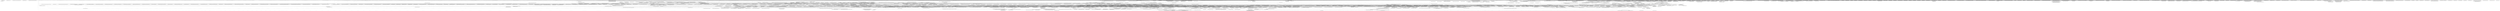 digraph  {
1417 [label="org.apache.maven.toolchain.DefaultToolchainManager.<init>()V"];
ENTRY;
2330 [label="org.apache.maven.toolchain.ToolchainFactory$MockitoMock$1760272898.<clinit>()V"];
2337 [label="org.apache.maven.toolchain.ToolchainFactory$MockitoMock$1760272898.setMockitoInterceptor(Lorg/mockito/internal/creation/bytebuddy/MockMethodInterceptor;)V"];
2376 [label="org.apache.maven.execution.MavenSession$MockitoMock$138287440.<clinit>()V"];
2420 [label="org.apache.maven.execution.MavenSession$MockitoMock$138287440.setMockitoInterceptor(Lorg/mockito/internal/creation/bytebuddy/MockMethodInterceptor;)V"];
2071 [label="org.apache.maven.execution.DefaultMavenExecutionRequest.<init>()V"];
468 [label="org.apache.maven.toolchain.model.ToolchainModel.<init>()V"];
481 [label="org.apache.maven.toolchain.model.TrackableBase.<init>()V"];
2180 [label="org.apache.maven.execution.DefaultMavenExecutionRequest.setToolchains(Ljava/util/Map;)Lorg/apache/maven/execution/MavenExecutionRequest;"];
2403 [label="org.apache.maven.execution.MavenSession$MockitoMock$138287440.getRequest()Lorg/apache/maven/execution/MavenExecutionRequest;"];
2507 [label="org.apache.maven.execution.MavenSession$MockitoMock$138287440$auxiliary$fLtfjhAC.<init>(Lorg/apache/maven/execution/MavenSession$MockitoMock$138287440;)V"];
1419 [label="org.apache.maven.toolchain.DefaultToolchainManager.getToolchains(Lorg/apache/maven/execution/MavenSession;Ljava/lang/String;Ljava/util/Map;)Ljava/util/List;"];
2377 [label="org.apache.maven.execution.MavenSession$MockitoMock$138287440.equals(Ljava/lang/Object;)Z"];
2179 [label="org.apache.maven.execution.DefaultMavenExecutionRequest.getToolchains()Ljava/util/Map;"];
1420 [label="org.apache.maven.toolchain.DefaultToolchainManager.selectToolchains(Ljava/util/List;Ljava/lang/String;Ljava/util/Map;)Ljava/util/List;"];
2336 [label="org.apache.maven.toolchain.ToolchainFactory$MockitoMock$1760272898.createToolchain(Lorg/apache/maven/toolchain/model/ToolchainModel;)Lorg/apache/maven/toolchain/ToolchainPrivate;"];
1211 [label="org.apache.maven.execution.scope.internal.MojoExecutionScopeCoreModule.<init>()V"];
1216 [label="org.apache.maven.execution.scope.internal.MojoExecutionScope.<init>()V"];
1214 [label="org.apache.maven.execution.scope.internal.MojoExecutionScopeModule.<init>(Lorg/apache/maven/execution/scope/internal/MojoExecutionScope;)V"];
1212 [label="org.apache.maven.execution.scope.internal.MojoExecutionScopeCoreModule.configure()V"];
1215 [label="org.apache.maven.execution.scope.internal.MojoExecutionScopeModule.configure()V"];
1224 [label="org.apache.maven.execution.scope.internal.MojoExecutionScope.seededKeyProvider()Lcom/google/inject/Provider;"];
1252 [label="org.apache.maven.session.scope.internal.SessionScopeModule.<init>()V"];
996 [label="org.apache.maven.session.scope.internal.SessionScope.<init>()V"];
1254 [label="org.apache.maven.session.scope.internal.SessionScopeModule.<init>(Lorg/apache/maven/session/scope/internal/SessionScope;)V"];
1255 [label="org.apache.maven.session.scope.internal.SessionScopeModule.configure()V"];
1006 [label="org.apache.maven.session.scope.internal.SessionScope.seededKeyProvider()Lcom/google/inject/Provider;"];
1223 [label="org.apache.maven.execution.scope.internal.MojoExecutionScope.scope(Lcom/google/inject/Key;Lcom/google/inject/Provider;)Lcom/google/inject/Provider;"];
1884 [label="org.apache.maven.execution.scope.internal.MojoExecutionScope$2.<init>(Lorg/apache/maven/execution/scope/internal/MojoExecutionScope;Lcom/google/inject/Key;Lcom/google/inject/Provider;)V"];
1005 [label="org.apache.maven.session.scope.internal.SessionScope.scope(Lcom/google/inject/Key;Lcom/google/inject/Provider;)Lcom/google/inject/Provider;"];
1886 [label="org.apache.maven.session.scope.internal.SessionScope$2.<init>(Lorg/apache/maven/session/scope/internal/SessionScope;Lcom/google/inject/Key;Lcom/google/inject/Provider;)V"];
1456 [label="org.apache.maven.project.DefaultProjectBuilder.<init>()V"];
1493 [label="org.apache.maven.project.ReactorModelCache.<init>()V"];
1574 [label="org.apache.maven.model.plugin.DefaultLifecycleBindingsInjector.<init>()V"];
1576 [label="org.apache.maven.model.plugin.DefaultLifecycleBindingsInjector$LifecycleBindingsMerger.<init>()V"];
1632 [label="org.apache.maven.project.DefaultProjectBuildingHelper.<init>()V"];
1243 [label="org.apache.maven.extension.internal.CoreExportsProvider.<init>(Lorg/codehaus/plexus/PlexusContainer;Lorg/apache/maven/extension/internal/CoreExports;)V"];
1882 [label="org.apache.maven.extension.internal.CoreExtensionEntry.discoverFrom(Lorg/codehaus/plexus/classworlds/realm/ClassRealm;)Lorg/apache/maven/extension/internal/CoreExtensionEntry;"];
1352 [label="org.apache.maven.project.ExtensionDescriptorBuilder.getExtensionDescriptorLocation()Ljava/lang/String;"];
1354 [label="org.apache.maven.project.ExtensionDescriptorBuilder.build(Ljava/io/InputStream;)Lorg/apache/maven/project/ExtensionDescriptor;"];
1753 [label="org.apache.maven.project.ExtensionDescriptor.<init>()V"];
1355 [label="org.apache.maven.project.ExtensionDescriptorBuilder.parseStrings(Lorg/codehaus/plexus/util/xml/Xpp3Dom;)Ljava/util/List;"];
1755 [label="org.apache.maven.project.ExtensionDescriptor.setExportedPackages(Ljava/util/List;)V"];
1757 [label="org.apache.maven.project.ExtensionDescriptor.setExportedArtifacts(Ljava/util/List;)V"];
1756 [label="org.apache.maven.project.ExtensionDescriptor.getExportedArtifacts()Ljava/util/List;"];
1754 [label="org.apache.maven.project.ExtensionDescriptor.getExportedPackages()Ljava/util/List;"];
1877 [label="org.apache.maven.extension.internal.CoreExtensionEntry.<init>(Lorg/codehaus/plexus/classworlds/realm/ClassRealm;Ljava/util/Collection;Ljava/util/Collection;)V"];
1862 [label="org.apache.maven.extension.internal.CoreExports.<init>(Lorg/apache/maven/extension/internal/CoreExtensionEntry;)V"];
1879 [label="org.apache.maven.extension.internal.CoreExtensionEntry.getClassRealm()Lorg/codehaus/plexus/classworlds/realm/ClassRealm;"];
1880 [label="org.apache.maven.extension.internal.CoreExtensionEntry.getExportedArtifacts()Ljava/util/Set;"];
1881 [label="org.apache.maven.extension.internal.CoreExtensionEntry.getExportedPackages()Ljava/util/Set;"];
1863 [label="org.apache.maven.extension.internal.CoreExports.<init>(Lorg/codehaus/plexus/classworlds/realm/ClassRealm;Ljava/util/Set;Ljava/util/Set;)V"];
1174 [label="org.apache.maven.classrealm.DefaultClassRealmManager.<init>(Lorg/codehaus/plexus/logging/Logger;Lorg/codehaus/plexus/PlexusContainer;Ljava/util/List;Lorg/apache/maven/extension/internal/CoreExportsProvider;)V"];
1244 [label="org.apache.maven.extension.internal.CoreExportsProvider.get()Lorg/apache/maven/extension/internal/CoreExports;"];
1865 [label="org.apache.maven.extension.internal.CoreExports.getExportedPackages()Ljava/util/Map;"];
1178 [label="org.apache.maven.classrealm.DefaultClassRealmManager.createRealm(Ljava/lang/String;Lorg/apache/maven/classrealm/ClassRealmRequest$RealmType;Ljava/lang/ClassLoader;Ljava/util/List;Ljava/util/Map;Ljava/util/List;)Lorg/codehaus/plexus/classworlds/realm/ClassRealm;"];
1176 [label="org.apache.maven.classrealm.DefaultClassRealmManager.newRealm(Ljava/lang/String;)Lorg/codehaus/plexus/classworlds/realm/ClassRealm;"];
1189 [label="org.apache.maven.classrealm.DefaultClassRealmManager.callDelegates(Lorg/codehaus/plexus/classworlds/realm/ClassRealm;Lorg/apache/maven/classrealm/ClassRealmRequest$RealmType;Ljava/lang/ClassLoader;Ljava/util/List;Ljava/util/Map;Ljava/util/List;)V"];
1191 [label="org.apache.maven.classrealm.DefaultClassRealmManager.wireRealm(Lorg/codehaus/plexus/classworlds/realm/ClassRealm;Ljava/util/List;Ljava/util/Map;)V"];
1190 [label="org.apache.maven.classrealm.DefaultClassRealmManager.populateRealm(Lorg/codehaus/plexus/classworlds/realm/ClassRealm;Ljava/util/List;)Ljava/util/Set;"];
1864 [label="org.apache.maven.extension.internal.CoreExports.getExportedArtifacts()Ljava/util/Set;"];
1739 [label="org.apache.maven.project.DefaultProjectRealmCache.<init>()V"];
1511 [label="org.apache.maven.artifact.factory.DefaultArtifactFactory.<init>()V"];
1667 [label="org.apache.maven.artifact.handler.manager.DefaultArtifactHandlerManager.<init>()V"];
1325 [label="org.apache.maven.plugin.internal.DefaultMavenPluginManager.<init>()V"];
1351 [label="org.apache.maven.project.ExtensionDescriptorBuilder.<init>()V"];
1825 [label="org.apache.maven.plugin.DefaultPluginDescriptorCache.<init>()V"];
1360 [label="org.apache.maven.plugin.DefaultPluginRealmCache.<init>()V"];
1407 [label="org.apache.maven.plugin.internal.DefaultPluginDependenciesResolver.<init>()V"];
1820 [label="org.apache.maven.rtinfo.internal.DefaultRuntimeInformation.<init>()V"];
1746 [label="org.apache.maven.plugin.DefaultExtensionRealmCache.<init>()V"];
1543 [label="org.apache.maven.plugin.version.internal.DefaultPluginVersionResolver.<init>()V"];
1714 [label="org.apache.maven.artifact.repository.metadata.io.DefaultMetadataReader.<init>()V"];
1580 [label="org.apache.maven.plugin.DefaultPluginArtifactsCache.<init>()V"];
674 [label="org.apache.maven.bridge.MavenRepositorySystem.<init>()V"];
1609 [label="org.apache.maven.project.DefaultProjectDependenciesResolver.<init>()V"];
1899 [label="org.apache.maven.project.DefaultProjectBuildingRequest.<init>()V"];
1624 [label="org.apache.maven.artifact.repository.layout.DefaultRepositoryLayout.<init>()V"];
1941 [label="org.apache.maven.artifact.repository.MavenArtifactRepository.<init>(Ljava/lang/String;Ljava/lang/String;Lorg/apache/maven/artifact/repository/layout/ArtifactRepositoryLayout;Lorg/apache/maven/artifact/repository/ArtifactRepositoryPolicy;Lorg/apache/maven/artifact/repository/ArtifactRepositoryPolicy;)V"];
1961 [label="org.apache.maven.artifact.repository.MavenArtifactRepository.protocol(Ljava/lang/String;)Ljava/lang/String;"];
1962 [label="org.apache.maven.artifact.repository.MavenArtifactRepository.basedir(Ljava/lang/String;)Ljava/lang/String;"];
1963 [label="org.apache.maven.artifact.repository.MavenArtifactRepository.decode(Ljava/lang/String;)Ljava/lang/String;"];
1903 [label="org.apache.maven.project.DefaultProjectBuildingRequest.setLocalRepository(Lorg/apache/maven/artifact/repository/ArtifactRepository;)Lorg/apache/maven/project/ProjectBuildingRequest;"];
1904 [label="org.apache.maven.project.DefaultProjectBuildingRequest.getLocalRepository()Lorg/apache/maven/artifact/repository/ArtifactRepository;"];
1957 [label="org.apache.maven.artifact.repository.MavenArtifactRepository.getBasedir()Ljava/lang/String;"];
1935 [label="org.apache.maven.project.DefaultProjectBuildingRequest.setRepositorySession(Lorg/eclipse/aether/RepositorySystemSession;)Lorg/apache/maven/project/ProjectBuildingRequest;"];
1931 [label="org.apache.maven.project.DefaultProjectBuildingRequest.setRepositorySession(Lorg/eclipse/aether/RepositorySystemSession;)Lorg/apache/maven/project/DefaultProjectBuildingRequest;"];
1457 [label="org.apache.maven.project.DefaultProjectBuilder.build(Ljava/io/File;Lorg/apache/maven/project/ProjectBuildingRequest;)Lorg/apache/maven/project/ProjectBuildingResult;"];
1458 [label="org.apache.maven.project.DefaultProjectBuilder.useGlobalModelCache()Z"];
1477 [label="org.apache.maven.project.DefaultProjectBuilder.getModelCache()Lorg/apache/maven/project/ReactorModelCache;"];
1496 [label="org.apache.maven.project.DefaultProjectBuilder$InternalConfig.<init>(Lorg/apache/maven/project/DefaultProjectBuilder;Lorg/apache/maven/project/ProjectBuildingRequest;Lorg/apache/maven/project/ReactorModelPool;Lorg/apache/maven/project/ReactorModelCache;)V"];
1930 [label="org.apache.maven.project.DefaultProjectBuildingRequest.getRepositorySession()Lorg/eclipse/aether/RepositorySystemSession;"];
1479 [label="org.apache.maven.project.DefaultProjectBuilder.access$600(Lorg/apache/maven/project/DefaultProjectBuilder;)Lorg/eclipse/aether/RepositorySystem;"];
1978 [label="org.apache.maven.artifact.repository.LegacyLocalRepositoryManager.overlay(Lorg/apache/maven/artifact/repository/ArtifactRepository;Lorg/eclipse/aether/RepositorySystemSession;Lorg/eclipse/aether/RepositorySystem;)Lorg/eclipse/aether/RepositorySystemSession;"];
1905 [label="org.apache.maven.project.DefaultProjectBuildingRequest.getRemoteRepositories()Ljava/util/List;"];
1995 [label="org.apache.maven.RepositoryUtils.toRepos(Ljava/util/List;)Ljava/util/List;"];
1460 [label="org.apache.maven.project.DefaultProjectBuilder.build(Ljava/io/File;Lorg/apache/maven/model/building/ModelSource;Lorg/apache/maven/project/DefaultProjectBuilder$InternalConfig;)Lorg/apache/maven/project/ProjectBuildingResult;"];
1497 [label="org.apache.maven.project.DefaultProjectBuilder$InternalConfig.access$000(Lorg/apache/maven/project/DefaultProjectBuilder$InternalConfig;)Lorg/apache/maven/project/ProjectBuildingRequest;"];
1901 [label="org.apache.maven.project.DefaultProjectBuildingRequest.getProject()Lorg/apache/maven/project/MavenProject;"];
1463 [label="org.apache.maven.project.DefaultProjectBuilder.getModelBuildingRequest(Lorg/apache/maven/project/DefaultProjectBuilder$InternalConfig;)Lorg/apache/maven/model/building/ModelBuildingRequest;"];
1498 [label="org.apache.maven.project.DefaultProjectBuilder$InternalConfig.access$100(Lorg/apache/maven/project/DefaultProjectBuilder$InternalConfig;)Lorg/eclipse/aether/RepositorySystemSession;"];
1499 [label="org.apache.maven.project.DefaultProjectBuilder$InternalConfig.access$200(Lorg/apache/maven/project/DefaultProjectBuilder$InternalConfig;)Ljava/util/List;"];
1933 [label="org.apache.maven.project.DefaultProjectBuildingRequest.getRepositoryMerging()Lorg/apache/maven/project/ProjectBuildingRequest$RepositoryMerging;"];
1500 [label="org.apache.maven.project.DefaultProjectBuilder$InternalConfig.access$300(Lorg/apache/maven/project/DefaultProjectBuilder$InternalConfig;)Lorg/apache/maven/project/ReactorModelPool;"];
2013 [label="org.apache.maven.project.ProjectModelResolver.<init>(Lorg/eclipse/aether/RepositorySystemSession;Lorg/eclipse/aether/RequestTrace;Lorg/eclipse/aether/RepositorySystem;Lorg/eclipse/aether/impl/RemoteRepositoryManager;Ljava/util/List;Lorg/apache/maven/project/ProjectBuildingRequest$RepositoryMerging;Lorg/apache/maven/project/ReactorModelPool;)V"];
1920 [label="org.apache.maven.project.DefaultProjectBuildingRequest.getValidationLevel()I"];
1913 [label="org.apache.maven.project.DefaultProjectBuildingRequest.isProcessPlugins()Z"];
1927 [label="org.apache.maven.project.DefaultProjectBuildingRequest.getProfiles()Ljava/util/List;"];
1921 [label="org.apache.maven.project.DefaultProjectBuildingRequest.getActiveProfileIds()Ljava/util/List;"];
1923 [label="org.apache.maven.project.DefaultProjectBuildingRequest.getInactiveProfileIds()Ljava/util/List;"];
1909 [label="org.apache.maven.project.DefaultProjectBuildingRequest.getSystemProperties()Ljava/util/Properties;"];
1911 [label="org.apache.maven.project.DefaultProjectBuildingRequest.getUserProperties()Ljava/util/Properties;"];
1928 [label="org.apache.maven.project.DefaultProjectBuildingRequest.getBuildStartTime()Ljava/util/Date;"];
1501 [label="org.apache.maven.project.DefaultProjectBuilder$InternalConfig.access$400(Lorg/apache/maven/project/DefaultProjectBuilder$InternalConfig;)Lorg/apache/maven/project/ReactorModelCache;"];
3 [label="org.apache.maven.project.MavenProject.<init>()V"];
130 [label="org.apache.maven.project.MavenProject.setModel(Lorg/apache/maven/model/Model;)V"];
15 [label="org.apache.maven.project.MavenProject.setFile(Ljava/io/File;)V"];
2022 [label="org.apache.maven.project.DefaultModelBuildingListener.<init>(Lorg/apache/maven/project/MavenProject;Lorg/apache/maven/project/ProjectBuildingHelper;Lorg/apache/maven/project/ProjectBuildingRequest;)V"];
1907 [label="org.apache.maven.project.DefaultProjectBuildingRequest.getPluginArtifactRepositories()Ljava/util/List;"];
249 [label="org.apache.maven.project.ProjectBuildingException.<init>(Ljava/lang/String;Ljava/lang/String;Ljava/io/File;Ljava/lang/Throwable;)V"];
255 [label="org.apache.maven.project.ProjectBuildingException.createMessage(Ljava/lang/String;Ljava/lang/String;Ljava/io/File;)Ljava/lang/String;"];
1752 [label="org.apache.maven.plugin.DefaultExtensionRealmCache.dispose()V"];
1750 [label="org.apache.maven.plugin.DefaultExtensionRealmCache.flush()V"];
1368 [label="org.apache.maven.plugin.DefaultPluginRealmCache.dispose()V"];
1364 [label="org.apache.maven.plugin.DefaultPluginRealmCache.flush()V"];
1745 [label="org.apache.maven.project.DefaultProjectRealmCache.dispose()V"];
1743 [label="org.apache.maven.project.DefaultProjectRealmCache.flush()V"];
1122 [label="org.apache.maven.configuration.internal.DefaultBeanConfigurator.<init>()V"];
1124 [label="org.apache.maven.configuration.DefaultBeanConfigurationRequest.<init>()V"];
1126 [label="org.apache.maven.configuration.DefaultBeanConfigurationRequest.setBean(Ljava/lang/Object;)Lorg/apache/maven/configuration/DefaultBeanConfigurationRequest;"];
1129 [label="org.apache.maven.configuration.DefaultBeanConfigurationRequest.setConfiguration(Ljava/lang/Object;)Lorg/apache/maven/configuration/DefaultBeanConfigurationRequest;"];
1130 [label="org.apache.maven.configuration.DefaultBeanConfigurationRequest.setConfiguration(Ljava/lang/Object;Ljava/lang/String;)Lorg/apache/maven/configuration/DefaultBeanConfigurationRequest;"];
1136 [label="org.apache.maven.configuration.DefaultBeanConfigurationRequest.setValuePreprocessor(Lorg/apache/maven/configuration/BeanConfigurationValuePreprocessor;)Lorg/apache/maven/configuration/DefaultBeanConfigurationRequest;"];
1138 [label="org.apache.maven.configuration.DefaultBeanConfigurationRequest.setPathTranslator(Lorg/apache/maven/configuration/BeanConfigurationPathTranslator;)Lorg/apache/maven/configuration/DefaultBeanConfigurationRequest;"];
1123 [label="org.apache.maven.configuration.internal.DefaultBeanConfigurator.configureBean(Lorg/apache/maven/configuration/BeanConfigurationRequest;)V"];
1125 [label="org.apache.maven.configuration.DefaultBeanConfigurationRequest.getBean()Ljava/lang/Object;"];
1127 [label="org.apache.maven.configuration.DefaultBeanConfigurationRequest.getConfiguration()Ljava/lang/Object;"];
1128 [label="org.apache.maven.configuration.DefaultBeanConfigurationRequest.getConfigurationElement()Ljava/lang/String;"];
1133 [label="org.apache.maven.configuration.DefaultBeanConfigurationRequest.getClassLoader()Ljava/lang/ClassLoader;"];
1145 [label="org.apache.maven.configuration.internal.DefaultBeanConfigurator$BeanExpressionEvaluator.<init>(Lorg/apache/maven/configuration/BeanConfigurationRequest;)V"];
1135 [label="org.apache.maven.configuration.DefaultBeanConfigurationRequest.getValuePreprocessor()Lorg/apache/maven/configuration/BeanConfigurationValuePreprocessor;"];
1137 [label="org.apache.maven.configuration.DefaultBeanConfigurationRequest.getPathTranslator()Lorg/apache/maven/configuration/BeanConfigurationPathTranslator;"];
1146 [label="org.apache.maven.configuration.internal.DefaultBeanConfigurator$BeanExpressionEvaluator.evaluate(Ljava/lang/String;Ljava/lang/Class;)Ljava/lang/Object;"];
1148 [label="org.apache.maven.configuration.internal.DefaultBeanConfigurator$BeanExpressionEvaluator.alignToBaseDirectory(Ljava/io/File;)Ljava/io/File;"];
1922 [label="org.apache.maven.project.DefaultProjectBuildingRequest.setActiveProfileIds(Ljava/util/List;)V"];
1910 [label="org.apache.maven.project.DefaultProjectBuildingRequest.setSystemProperties(Ljava/util/Properties;)Lorg/apache/maven/project/ProjectBuildingRequest;"];
1912 [label="org.apache.maven.project.DefaultProjectBuildingRequest.setUserProperties(Ljava/util/Properties;)Lorg/apache/maven/project/ProjectBuildingRequest;"];
1919 [label="org.apache.maven.project.DefaultProjectBuildingRequest.setValidationLevel(I)Lorg/apache/maven/project/ProjectBuildingRequest;"];
1494 [label="org.apache.maven.project.ReactorModelCache.get(Ljava/lang/String;Ljava/lang/String;Ljava/lang/String;Ljava/lang/String;)Ljava/lang/Object;"];
2025 [label="org.apache.maven.project.ReactorModelCache$CacheKey.<init>(Ljava/lang/String;Ljava/lang/String;Ljava/lang/String;Ljava/lang/String;)V"];
2027 [label="org.apache.maven.project.ReactorModelCache$CacheKey.hashCode()I"];
1495 [label="org.apache.maven.project.ReactorModelCache.put(Ljava/lang/String;Ljava/lang/String;Ljava/lang/String;Ljava/lang/String;Ljava/lang/Object;)V"];
2016 [label="org.apache.maven.project.ProjectModelResolver.addRepository(Lorg/apache/maven/model/Repository;Z)V"];
2024 [label="org.apache.maven.project.DefaultModelBuildingListener.buildExtensionsAssembled(Lorg/apache/maven/model/building/ModelBuildingEvent;)V"];
92 [label="org.apache.maven.project.MavenProject.setPluginArtifactRepositories(Ljava/util/List;)V"];
93 [label="org.apache.maven.project.MavenProject.getPluginArtifactRepositories()Ljava/util/List;"];
1637 [label="org.apache.maven.project.ProjectRealmCache$CacheRecord.<init>(Lorg/codehaus/plexus/classworlds/realm/ClassRealm;Lorg/eclipse/aether/graph/DependencyFilter;)V"];
1638 [label="org.apache.maven.project.ProjectRealmCache$CacheRecord.getRealm()Lorg/codehaus/plexus/classworlds/realm/ClassRealm;"];
141 [label="org.apache.maven.project.MavenProject.setClassRealm(Lorg/codehaus/plexus/classworlds/realm/ClassRealm;)V"];
1639 [label="org.apache.maven.project.ProjectRealmCache$CacheRecord.getExtensionArtifactFilter()Lorg/eclipse/aether/graph/DependencyFilter;"];
143 [label="org.apache.maven.project.MavenProject.setExtensionDependencyFilter(Lorg/eclipse/aether/graph/DependencyFilter;)V"];
90 [label="org.apache.maven.project.MavenProject.setRemoteArtifactRepositories(Ljava/util/List;)V"];
91 [label="org.apache.maven.project.MavenProject.getRemoteArtifactRepositories()Ljava/util/List;"];
1575 [label="org.apache.maven.model.plugin.DefaultLifecycleBindingsInjector.injectLifecycleBindings(Lorg/apache/maven/model/Model;Lorg/apache/maven/model/building/ModelBuildingRequest;Lorg/apache/maven/model/building/ModelProblemCollector;)V"];
1472 [label="org.apache.maven.project.DefaultProjectBuilder.initProject(Lorg/apache/maven/project/MavenProject;Ljava/util/Map;ZLorg/apache/maven/model/building/ModelBuildingResult;Ljava/util/Map;Lorg/apache/maven/project/ProjectBuildingRequest;)V"];
113 [label="org.apache.maven.project.MavenProject.setOriginalModel(Lorg/apache/maven/model/Model;)V"];
1473 [label="org.apache.maven.project.DefaultProjectBuilder.initParent(Lorg/apache/maven/project/MavenProject;Ljava/util/Map;ZLorg/apache/maven/model/building/ModelBuildingResult;Lorg/apache/maven/project/ProjectBuildingRequest;)V"];
1474 [label="org.apache.maven.project.DefaultProjectBuilder.inheritedGroupId(Lorg/apache/maven/model/building/ModelBuildingResult;I)Ljava/lang/String;"];
1475 [label="org.apache.maven.project.DefaultProjectBuilder.inheritedVersion(Lorg/apache/maven/model/building/ModelBuildingResult;I)Ljava/lang/String;"];
676 [label="org.apache.maven.bridge.MavenRepositorySystem.createProjectArtifact(Ljava/lang/String;Ljava/lang/String;Ljava/lang/String;)Lorg/apache/maven/artifact/Artifact;"];
700 [label="org.apache.maven.bridge.MavenRepositorySystem.createProjectArtifactX(Ljava/lang/String;Ljava/lang/String;Ljava/lang/String;)Lorg/apache/maven/artifact/Artifact;"];
703 [label="org.apache.maven.bridge.MavenRepositorySystem.createProjectArtifactX(Ljava/lang/String;Ljava/lang/String;Ljava/lang/String;Ljava/lang/String;)Lorg/apache/maven/artifact/Artifact;"];
698 [label="org.apache.maven.bridge.MavenRepositorySystem.createArtifactX(Ljava/lang/String;Ljava/lang/String;Ljava/lang/String;Ljava/lang/String;Ljava/lang/String;)Lorg/apache/maven/artifact/Artifact;"];
705 [label="org.apache.maven.bridge.MavenRepositorySystem.createArtifactX(Ljava/lang/String;Ljava/lang/String;Ljava/lang/String;Ljava/lang/String;Ljava/lang/String;Ljava/lang/String;Ljava/lang/String;)Lorg/apache/maven/artifact/Artifact;"];
706 [label="org.apache.maven.bridge.MavenRepositorySystem.createArtifactX(Ljava/lang/String;Ljava/lang/String;Lorg/apache/maven/artifact/versioning/VersionRange;Ljava/lang/String;Ljava/lang/String;Ljava/lang/String;Ljava/lang/String;)Lorg/apache/maven/artifact/Artifact;"];
707 [label="org.apache.maven.bridge.MavenRepositorySystem.createArtifactX(Ljava/lang/String;Ljava/lang/String;Lorg/apache/maven/artifact/versioning/VersionRange;Ljava/lang/String;Ljava/lang/String;Ljava/lang/String;Ljava/lang/String;Z)Lorg/apache/maven/artifact/Artifact;"];
1668 [label="org.apache.maven.artifact.handler.manager.DefaultArtifactHandlerManager.getArtifactHandler(Ljava/lang/String;)Lorg/apache/maven/artifact/handler/ArtifactHandler;"];
1311 [label="org.apache.maven.artifact.handler.DefaultArtifactHandler.<init>()V"];
1316 [label="org.apache.maven.artifact.handler.DefaultArtifactHandler.getClassifier()Ljava/lang/String;"];
83 [label="org.apache.maven.project.MavenProject.setParentArtifact(Lorg/apache/maven/artifact/Artifact;)V"];
1906 [label="org.apache.maven.project.DefaultProjectBuildingRequest.setRemoteRepositories(Ljava/util/List;)Lorg/apache/maven/project/ProjectBuildingRequest;"];
7 [label="org.apache.maven.project.MavenProject.setParentFile(Ljava/io/File;)V"];
33 [label="org.apache.maven.project.MavenProject.getGroupId()Ljava/lang/String;"];
10 [label="org.apache.maven.project.MavenProject.getModel()Lorg/apache/maven/model/Model;"];
35 [label="org.apache.maven.project.MavenProject.getArtifactId()Ljava/lang/String;"];
39 [label="org.apache.maven.project.MavenProject.getVersion()Ljava/lang/String;"];
40 [label="org.apache.maven.project.MavenProject.getPackaging()Ljava/lang/String;"];
675 [label="org.apache.maven.bridge.MavenRepositorySystem.createArtifact(Ljava/lang/String;Ljava/lang/String;Ljava/lang/String;Ljava/lang/String;Ljava/lang/String;)Lorg/apache/maven/artifact/Artifact;"];
9 [label="org.apache.maven.project.MavenProject.setArtifact(Lorg/apache/maven/artifact/Artifact;)V"];
14 [label="org.apache.maven.project.MavenProject.getFile()Ljava/io/File;"];
69 [label="org.apache.maven.project.MavenProject.getBuild()Lorg/apache/maven/model/Build;"];
89 [label="org.apache.maven.project.MavenProject.getModelBuild()Lorg/apache/maven/model/Build;"];
152 [label="org.apache.maven.project.MavenProject.addScriptSourceRoot(Ljava/lang/String;)V"];
153 [label="org.apache.maven.project.MavenProject.getScriptSourceRoots()Ljava/util/List;"];
22 [label="org.apache.maven.project.MavenProject.addCompileSourceRoot(Ljava/lang/String;)V"];
24 [label="org.apache.maven.project.MavenProject.getCompileSourceRoots()Ljava/util/List;"];
21 [label="org.apache.maven.project.MavenProject.addPath(Ljava/util/List;Ljava/lang/String;)V"];
23 [label="org.apache.maven.project.MavenProject.addTestCompileSourceRoot(Ljava/lang/String;)V"];
25 [label="org.apache.maven.project.MavenProject.getTestCompileSourceRoots()Ljava/util/List;"];
98 [label="org.apache.maven.project.MavenProject.setActiveProfiles(Ljava/util/List;)V"];
1462 [label="org.apache.maven.project.DefaultProjectBuilder.getProfileIds(Ljava/util/List;)Ljava/util/List;"];
100 [label="org.apache.maven.project.MavenProject.setInjectedProfileIds(Ljava/lang/String;Ljava/util/List;)V"];
1476 [label="org.apache.maven.project.DefaultProjectBuilder.findProfilesXml(Lorg/apache/maven/model/building/ModelBuildingResult;Ljava/util/Map;)Ljava/lang/String;"];
178 [label="org.apache.maven.project.MavenProject.setProjectBuildingRequest(Lorg/apache/maven/project/ProjectBuildingRequest;)V"];
86 [label="org.apache.maven.project.MavenProject.getBuildPlugins()Ljava/util/List;"];
680 [label="org.apache.maven.bridge.MavenRepositorySystem.createPluginArtifact(Lorg/apache/maven/model/Plugin;)Lorg/apache/maven/artifact/Artifact;"];
702 [label="org.apache.maven.bridge.MavenRepositorySystem.createPluginArtifactX(Ljava/lang/String;Ljava/lang/String;Lorg/apache/maven/artifact/versioning/VersionRange;)Lorg/apache/maven/artifact/Artifact;"];
1322 [label="org.apache.maven.artifact.handler.DefaultArtifactHandler.setLanguage(Ljava/lang/String;)V"];
1314 [label="org.apache.maven.artifact.handler.DefaultArtifactHandler.setExtension(Ljava/lang/String;)V"];
1324 [label="org.apache.maven.artifact.handler.DefaultArtifactHandler.setAddedToClasspath(Z)V"];
80 [label="org.apache.maven.project.MavenProject.setPluginArtifacts(Ljava/util/Set;)V"];
171 [label="org.apache.maven.project.MavenProject.getReportPlugins()Ljava/util/List;"];
165 [label="org.apache.maven.project.MavenProject.setReportArtifacts(Ljava/util/Set;)V"];
119 [label="org.apache.maven.project.MavenProject.getBuildExtensions()Ljava/util/List;"];
168 [label="org.apache.maven.project.MavenProject.setExtensionArtifacts(Ljava/util/Set;)V"];
20 [label="org.apache.maven.project.MavenProject.getDependencyManagement()Lorg/apache/maven/model/DependencyManagement;"];
115 [label="org.apache.maven.project.MavenProject.setManagedVersionMap(Ljava/util/Map;)V"];
52 [label="org.apache.maven.project.MavenProject.getDistributionManagement()Lorg/apache/maven/model/DistributionManagement;"];
1916 [label="org.apache.maven.project.DefaultProjectBuildingRequest.isResolveDependencies()Z"];
2036 [label="org.apache.maven.project.DefaultProjectBuildingResult.<init>(Lorg/apache/maven/project/MavenProject;Ljava/util/List;Lorg/apache/maven/project/DependencyResolutionResult;)V"];
2040 [label="org.apache.maven.project.DefaultProjectBuildingResult.getProject()Lorg/apache/maven/project/MavenProject;"];
12 [label="org.apache.maven.project.MavenProject.setParent(Lorg/apache/maven/project/MavenProject;)V"];
6 [label="org.apache.maven.project.MavenProject.getParentFile()Ljava/io/File;"];
11 [label="org.apache.maven.project.MavenProject.getParent()Lorg/apache/maven/project/MavenProject;"];
2190 [label="org.apache.maven.execution.DefaultMavenExecutionResult.<init>()V"];
2813 [label="org.apache.maven.execution.AbstractExecutionListener.<init>()V"];
2166 [label="org.apache.maven.execution.DefaultMavenExecutionRequest.setExecutionListener(Lorg/apache/maven/execution/ExecutionListener;)Lorg/apache/maven/execution/MavenExecutionRequest;"];
2105 [label="org.apache.maven.execution.DefaultMavenExecutionRequest.setGoals(Ljava/util/List;)Lorg/apache/maven/execution/MavenExecutionRequest;"];
2167 [label="org.apache.maven.execution.DefaultMavenExecutionRequest.setDegreeOfConcurrency(I)V"];
894 [label="org.apache.maven.execution.MavenSession.<init>(Lorg/codehaus/plexus/PlexusContainer;Lorg/eclipse/aether/RepositorySystemSession;Lorg/apache/maven/execution/MavenExecutionRequest;Lorg/apache/maven/execution/MavenExecutionResult;)V"];
1888 [label="org.apache.maven.execution.SettingsAdapter.<init>(Lorg/apache/maven/execution/MavenExecutionRequest;)V"];
2149 [label="org.apache.maven.execution.DefaultMavenExecutionRequest.getUserSettingsFile()Ljava/io/File;"];
917 [label="org.apache.maven.execution.MavenSession.setProjectDependencyGraph(Lorg/apache/maven/execution/ProjectDependencyGraph;)V"];
899 [label="org.apache.maven.execution.MavenSession.setProjects(Ljava/util/List;)V"];
124 [label="org.apache.maven.project.MavenProject.isExecutionRoot()Z"];
939 [label="org.apache.maven.lifecycle.internal.TaskSegment.<init>(Z)V"];
919 [label="org.apache.maven.execution.MavenSession.clone()Lorg/apache/maven/execution/MavenSession;"];
908 [label="org.apache.maven.execution.MavenSession.setCurrentProject(Lorg/apache/maven/project/MavenProject;)V"];
751 [label="org.apache.maven.lifecycle.internal.LifecycleDebugLogger.<init>(Lorg/codehaus/plexus/logging/Logger;)V"];
797 [label="org.apache.maven.lifecycle.internal.builder.BuilderCommon.<init>(Lorg/apache/maven/lifecycle/internal/LifecycleDebugLogger;Lorg/apache/maven/lifecycle/internal/LifecycleExecutionPlanCalculator;Lorg/codehaus/plexus/logging/Logger;)V"];
798 [label="org.apache.maven.lifecycle.internal.builder.BuilderCommon.resolveBuildPlan(Lorg/apache/maven/execution/MavenSession;Lorg/apache/maven/project/MavenProject;Lorg/apache/maven/lifecycle/internal/TaskSegment;Ljava/util/Set;)Lorg/apache/maven/lifecycle/MavenExecutionPlan;"];
942 [label="org.apache.maven.lifecycle.internal.TaskSegment.getTasks()Ljava/util/List;"];
117 [label="org.apache.maven.project.MavenProject.equals(Ljava/lang/Object;)Z"];
1019 [label="org.apache.maven.plugin.MojoExecution.<init>(Lorg/apache/maven/model/Plugin;Ljava/lang/String;Ljava/lang/String;)V"];
1029 [label="org.apache.maven.plugin.MojoExecution.setConfiguration(Lorg/codehaus/plexus/util/xml/Xpp3Dom;)V"];
1038 [label="org.apache.maven.plugin.MojoExecution.setMojoDescriptor(Lorg/apache/maven/plugin/descriptor/MojoDescriptor;)V"];
1032 [label="org.apache.maven.plugin.MojoExecution.setLifecyclePhase(Ljava/lang/String;)V"];
105 [label="org.apache.maven.project.MavenProject.getExecutionProject()Lorg/apache/maven/project/MavenProject;"];
2791 [label="org.apache.maven.lifecycle.internal.ExecutionPlanItem.createExecutionPlanItems(Lorg/apache/maven/project/MavenProject;Ljava/util/List;)Ljava/util/List;"];
800 [label="org.apache.maven.lifecycle.internal.builder.BuilderCommon.attachToThread(Lorg/apache/maven/project/MavenProject;)V"];
142 [label="org.apache.maven.project.MavenProject.getClassRealm()Lorg/codehaus/plexus/classworlds/realm/ClassRealm;"];
2790 [label="org.apache.maven.lifecycle.internal.ExecutionPlanItem.<init>(Lorg/apache/maven/plugin/MojoExecution;)V"];
656 [label="org.apache.maven.lifecycle.Lifecycle.<init>(Ljava/lang/String;Ljava/util/List;Ljava/util/Map;)V"];
730 [label="org.apache.maven.lifecycle.DefaultLifecycles.<init>(Ljava/util/Map;Lorg/codehaus/plexus/logging/Logger;)V"];
944 [label="org.apache.maven.lifecycle.MavenExecutionPlan.<init>(Ljava/util/List;Lorg/apache/maven/lifecycle/DefaultLifecycles;)V"];
948 [label="org.apache.maven.lifecycle.MavenExecutionPlan.getDistinctPhasesInOrderOfExecutionPlanAppearance(Ljava/util/List;)Ljava/lang/Iterable;"];
2793 [label="org.apache.maven.lifecycle.internal.ExecutionPlanItem.getLifecyclePhase()Ljava/lang/String;"];
1031 [label="org.apache.maven.plugin.MojoExecution.getLifecyclePhase()Ljava/lang/String;"];
732 [label="org.apache.maven.lifecycle.DefaultLifecycles.get(Ljava/lang/String;)Lorg/apache/maven/lifecycle/Lifecycle;"];
733 [label="org.apache.maven.lifecycle.DefaultLifecycles.getPhaseToLifecycleMap()Ljava/util/Map;"];
734 [label="org.apache.maven.lifecycle.DefaultLifecycles.getLifeCycles()Ljava/util/List;"];
657 [label="org.apache.maven.lifecycle.Lifecycle.getId()Ljava/lang/String;"];
661 [label="org.apache.maven.lifecycle.Lifecycle.toString()Ljava/lang/String;"];
658 [label="org.apache.maven.lifecycle.Lifecycle.getPhases()Ljava/util/List;"];
947 [label="org.apache.maven.lifecycle.MavenExecutionPlan.getExecutionPlanItems()Ljava/util/List;"];
755 [label="org.apache.maven.lifecycle.internal.LifecycleDebugLogger.debugProjectPlan(Lorg/apache/maven/project/MavenProject;Lorg/apache/maven/lifecycle/MavenExecutionPlan;)V"];
801 [label="org.apache.maven.lifecycle.internal.builder.BuilderCommon.getKey(Lorg/apache/maven/project/MavenProject;)Ljava/lang/String;"];
949 [label="org.apache.maven.lifecycle.MavenExecutionPlan.getMojoExecutions()Ljava/util/List;"];
2792 [label="org.apache.maven.lifecycle.internal.ExecutionPlanItem.getMojoExecution()Lorg/apache/maven/plugin/MojoExecution;"];
757 [label="org.apache.maven.lifecycle.internal.LifecycleDebugLogger.debugDependencyRequirements(Ljava/util/List;)V"];
1027 [label="org.apache.maven.plugin.MojoExecution.getMojoDescriptor()Lorg/apache/maven/plugin/descriptor/MojoDescriptor;"];
96 [label="org.apache.maven.project.MavenProject.getRemoteProjectRepositories()Ljava/util/List;"];
97 [label="org.apache.maven.project.MavenProject.getRemotePluginRepositories()Ljava/util/List;"];
945 [label="org.apache.maven.lifecycle.MavenExecutionPlan.iterator()Ljava/util/Iterator;"];
756 [label="org.apache.maven.lifecycle.internal.LifecycleDebugLogger.debugMojoExecution(Lorg/apache/maven/plugin/MojoExecution;)V"];
1034 [label="org.apache.maven.plugin.MojoExecution.getGroupId()Ljava/lang/String;"];
1035 [label="org.apache.maven.plugin.MojoExecution.getArtifactId()Ljava/lang/String;"];
1036 [label="org.apache.maven.plugin.MojoExecution.getVersion()Ljava/lang/String;"];
1037 [label="org.apache.maven.plugin.MojoExecution.getGoal()Ljava/lang/String;"];
1025 [label="org.apache.maven.plugin.MojoExecution.getExecutionId()Ljava/lang/String;"];
1039 [label="org.apache.maven.plugin.MojoExecution.getForkedExecutions()Ljava/util/Map;"];
1028 [label="org.apache.maven.plugin.MojoExecution.getConfiguration()Lorg/codehaus/plexus/util/xml/Xpp3Dom;"];
907 [label="org.apache.maven.execution.MavenSession.getRequest()Lorg/apache/maven/execution/MavenExecutionRequest;"];
2168 [label="org.apache.maven.execution.DefaultMavenExecutionRequest.getDegreeOfConcurrency()I"];
953 [label="org.apache.maven.lifecycle.MavenExecutionPlan.size()I"];
2312 [label="org.apache.maven.toolchain.model.io.xpp3.MavenToolchainsXpp3Reader.read(Ljava/io/InputStream;)Lorg/apache/maven/toolchain/model/PersistedToolchains;"];
2310 [label="org.apache.maven.toolchain.model.io.xpp3.MavenToolchainsXpp3Reader.read(Ljava/io/Reader;)Lorg/apache/maven/toolchain/model/PersistedToolchains;"];
2309 [label="org.apache.maven.toolchain.model.io.xpp3.MavenToolchainsXpp3Reader.read(Ljava/io/Reader;Z)Lorg/apache/maven/toolchain/model/PersistedToolchains;"];
2316 [label="org.apache.maven.toolchain.model.io.xpp3.MavenToolchainsXpp3Reader.read(Lorg/codehaus/plexus/util/xml/pull/XmlPullParser;Z)Lorg/apache/maven/toolchain/model/PersistedToolchains;"];
2313 [label="org.apache.maven.toolchain.model.io.xpp3.MavenToolchainsXpp3Reader.parsePersistedToolchains(Lorg/codehaus/plexus/util/xml/pull/XmlPullParser;Z)Lorg/apache/maven/toolchain/model/PersistedToolchains;"];
1301 [label="org.apache.maven.toolchain.model.PersistedToolchains.<init>()V"];
1305 [label="org.apache.maven.toolchain.model.PersistedToolchains.getToolchains()Ljava/util/List;"];
2314 [label="org.apache.maven.toolchain.model.io.xpp3.MavenToolchainsXpp3Reader.parseToolchainModel(Lorg/codehaus/plexus/util/xml/pull/XmlPullParser;Z)Lorg/apache/maven/toolchain/model/ToolchainModel;"];
2290 [label="org.apache.maven.toolchain.model.io.xpp3.MavenToolchainsXpp3Reader.checkFieldWithDuplicate(Lorg/codehaus/plexus/util/xml/pull/XmlPullParser;Ljava/lang/String;Ljava/lang/String;Ljava/util/Set;)Z"];
2307 [label="org.apache.maven.toolchain.model.io.xpp3.MavenToolchainsXpp3Reader.interpolatedTrimmed(Ljava/lang/String;Ljava/lang/String;)Ljava/lang/String;"];
2320 [label="org.apache.maven.toolchain.model.io.xpp3.MavenToolchainsXpp3Reader$1.transform(Ljava/lang/String;Ljava/lang/String;)Ljava/lang/String;"];
2306 [label="org.apache.maven.toolchain.model.io.xpp3.MavenToolchainsXpp3Reader.getTrimmedValue(Ljava/lang/String;)Ljava/lang/String;"];
476 [label="org.apache.maven.toolchain.model.ToolchainModel.setType(Ljava/lang/String;)V"];
469 [label="org.apache.maven.toolchain.model.ToolchainModel.addProvide(Ljava/lang/String;Ljava/lang/String;)V"];
472 [label="org.apache.maven.toolchain.model.ToolchainModel.getProvides()Ljava/util/Properties;"];
474 [label="org.apache.maven.toolchain.model.ToolchainModel.setConfiguration(Ljava/lang/Object;)V"];
1307 [label="org.apache.maven.toolchain.model.PersistedToolchains.setModelEncoding(Ljava/lang/String;)V"];
1873 [label="org.apache.maven.toolchain.merge.MavenToolchainMerger.merge(Lorg/apache/maven/toolchain/model/PersistedToolchains;Lorg/apache/maven/toolchain/model/PersistedToolchains;Ljava/lang/String;)V"];
483 [label="org.apache.maven.toolchain.model.TrackableBase.setSourceLevel(Ljava/lang/String;)V"];
1874 [label="org.apache.maven.toolchain.merge.MavenToolchainMerger.shallowMerge(Ljava/util/List;Ljava/util/List;Ljava/lang/String;)V"];
1876 [label="org.apache.maven.toolchain.merge.MavenToolchainMerger.getToolchainModelKey(Lorg/apache/maven/toolchain/model/ToolchainModel;)Ljava/lang/Object;"];
477 [label="org.apache.maven.toolchain.model.ToolchainModel.hashCode()I"];
478 [label="org.apache.maven.toolchain.model.ToolchainModel.equals(Ljava/lang/Object;)Z"];
473 [label="org.apache.maven.toolchain.model.ToolchainModel.getType()Ljava/lang/String;"];
1875 [label="org.apache.maven.toolchain.merge.MavenToolchainMerger.mergeToolchainModelConfiguration(Lorg/apache/maven/toolchain/model/ToolchainModel;Lorg/apache/maven/toolchain/model/ToolchainModel;)V"];
471 [label="org.apache.maven.toolchain.model.ToolchainModel.getConfiguration()Ljava/lang/Object;"];
2064 [label="org.apache.maven.lifecycle.internal.DefaultLifecyclePluginAnalyzer.<init>()V"];
729 [label="org.apache.maven.lifecycle.DefaultLifecycles.<init>()V"];
1758 [label="org.apache.maven.lifecycle.DefaultLifecycleExecutor.<init>()V"];
1569 [label="org.apache.maven.lifecycle.internal.DefaultLifecycleTaskSegmentCalculator.<init>()V"];
776 [label="org.apache.maven.lifecycle.internal.MojoDescriptorCreator.<init>()V"];
1679 [label="org.apache.maven.plugin.DefaultBuildPluginManager.<init>()V"];
1451 [label="org.apache.maven.plugin.internal.DefaultLegacySupport.<init>()V"];
1680 [label="org.apache.maven.plugin.DefaultBuildPluginManager.setMojoExecutionListeners(Ljava/util/List;)V"];
2249 [label="org.apache.maven.plugin.CompoundMojoExecutionListener.<init>(Ljava/util/Collection;)V"];
1280 [label="org.apache.maven.plugin.prefix.internal.DefaultPluginPrefixResolver.<init>()V"];
767 [label="org.apache.maven.lifecycle.internal.LifecyclePluginResolver.<init>()V"];
1723 [label="org.apache.maven.lifecycle.internal.DefaultLifecycleExecutionPlanCalculator.<init>()V"];
1711 [label="org.apache.maven.lifecycle.internal.DefaultLifecycleMappingDelegate.<init>()V"];
785 [label="org.apache.maven.lifecycle.internal.MojoExecutor.<init>()V"];
1050 [label="org.apache.maven.lifecycle.internal.LifecycleDependencyResolver.<init>()V"];
1249 [label="org.apache.maven.lifecycle.internal.DefaultProjectArtifactFactory.<init>(Lorg/apache/maven/artifact/factory/ArtifactFactory;)V"];
719 [label="org.apache.maven.eventspy.internal.EventSpyDispatcher.<init>()V"];
720 [label="org.apache.maven.eventspy.internal.EventSpyDispatcher.setEventSpies(Ljava/util/List;)V"];
1767 [label="org.apache.maven.project.artifact.DefaultProjectArtifactsCache.<init>()V"];
1372 [label="org.apache.maven.lifecycle.internal.DefaultExecutionEventCatapult.<init>()V"];
769 [label="org.apache.maven.lifecycle.internal.LifecycleStarter.<init>()V"];
746 [label="org.apache.maven.lifecycle.internal.BuildListCalculator.<init>()V"];
750 [label="org.apache.maven.lifecycle.internal.LifecycleDebugLogger.<init>()V"];
1527 [label="org.apache.maven.exception.DefaultExceptionHandler.<init>()V"];
2123 [label="org.apache.maven.execution.DefaultMavenExecutionRequest.setPom(Ljava/io/File;)Lorg/apache/maven/execution/MavenExecutionRequest;"];
2148 [label="org.apache.maven.execution.DefaultMavenExecutionRequest.setProjectPresent(Z)Lorg/apache/maven/execution/MavenExecutionRequest;"];
2104 [label="org.apache.maven.execution.DefaultMavenExecutionRequest.setShowErrors(Z)Lorg/apache/maven/execution/MavenExecutionRequest;"];
2143 [label="org.apache.maven.execution.DefaultMavenExecutionRequest.setPluginGroups(Ljava/util/List;)Lorg/apache/maven/execution/MavenExecutionRequest;"];
2106 [label="org.apache.maven.execution.DefaultMavenExecutionRequest.setLocalRepository(Lorg/apache/maven/artifact/repository/ArtifactRepository;)Lorg/apache/maven/execution/MavenExecutionRequest;"];
2107 [label="org.apache.maven.execution.DefaultMavenExecutionRequest.setLocalRepositoryPath(Ljava/io/File;)Lorg/apache/maven/execution/MavenExecutionRequest;"];
2090 [label="org.apache.maven.execution.DefaultMavenExecutionRequest.setRemoteRepositories(Ljava/util/List;)Lorg/apache/maven/execution/MavenExecutionRequest;"];
2091 [label="org.apache.maven.execution.DefaultMavenExecutionRequest.setPluginArtifactRepositories(Ljava/util/List;)Lorg/apache/maven/execution/MavenExecutionRequest;"];
2074 [label="org.apache.maven.execution.DefaultMavenExecutionRequest.getLocalRepository()Lorg/apache/maven/artifact/repository/ArtifactRepository;"];
2158 [label="org.apache.maven.execution.DefaultMavenExecutionRequest.getRemoteRepositories()Ljava/util/List;"];
2160 [label="org.apache.maven.execution.DefaultMavenExecutionRequest.getPluginArtifactRepositories()Ljava/util/List;"];
1908 [label="org.apache.maven.project.DefaultProjectBuildingRequest.setPluginArtifactRepositories(Ljava/util/List;)Lorg/apache/maven/project/ProjectBuildingRequest;"];
2189 [label="org.apache.maven.properties.internal.SystemProperties.copyProperties(Ljava/util/Properties;)Ljava/util/Properties;"];
1977 [label="org.apache.maven.artifact.repository.LegacyLocalRepositoryManager.<init>(Lorg/apache/maven/artifact/repository/ArtifactRepository;)V"];
1946 [label="org.apache.maven.artifact.repository.MavenArtifactRepository.getLayout()Lorg/apache/maven/artifact/repository/layout/ArtifactRepositoryLayout;"];
1955 [label="org.apache.maven.artifact.repository.MavenArtifactRepository.getId()Ljava/lang/String;"];
1996 [label="org.apache.maven.RepositoryUtils.toRepo(Lorg/apache/maven/artifact/repository/ArtifactRepository;)Lorg/eclipse/aether/repository/RemoteRepository;"];
1997 [label="org.apache.maven.RepositoryUtils.getLayout(Lorg/apache/maven/artifact/repository/ArtifactRepository;)Ljava/lang/String;"];
1625 [label="org.apache.maven.artifact.repository.layout.DefaultRepositoryLayout.getId()Ljava/lang/String;"];
1956 [label="org.apache.maven.artifact.repository.MavenArtifactRepository.getUrl()Ljava/lang/String;"];
1948 [label="org.apache.maven.artifact.repository.MavenArtifactRepository.getSnapshots()Lorg/apache/maven/artifact/repository/ArtifactRepositoryPolicy;"];
1998 [label="org.apache.maven.RepositoryUtils.toPolicy(Lorg/apache/maven/artifact/repository/ArtifactRepositoryPolicy;)Lorg/eclipse/aether/repository/RepositoryPolicy;"];
1950 [label="org.apache.maven.artifact.repository.MavenArtifactRepository.getReleases()Lorg/apache/maven/artifact/repository/ArtifactRepositoryPolicy;"];
1967 [label="org.apache.maven.artifact.repository.MavenArtifactRepository.getAuthentication()Lorg/apache/maven/artifact/repository/Authentication;"];
1999 [label="org.apache.maven.RepositoryUtils.toAuthentication(Lorg/apache/maven/artifact/repository/Authentication;)Lorg/eclipse/aether/repository/Authentication;"];
1969 [label="org.apache.maven.artifact.repository.MavenArtifactRepository.getProxy()Lorg/apache/maven/repository/Proxy;"];
2000 [label="org.apache.maven.RepositoryUtils.toProxy(Lorg/apache/maven/repository/Proxy;)Lorg/eclipse/aether/repository/Proxy;"];
1975 [label="org.apache.maven.artifact.repository.MavenArtifactRepository.getMirroredRepositories()Ljava/util/List;"];
2065 [label="org.apache.maven.lifecycle.internal.DefaultLifecyclePluginAnalyzer.getPluginsBoundByDefaultToAllLifecycles(Ljava/lang/String;)Ljava/util/Set;"];
1291 [label="org.apache.maven.lifecycle.mapping.DefaultLifecycleMapping.<init>()V"];
2202 [label="org.apache.maven.lifecycle.mapping.Lifecycle.<init>()V"];
2205 [label="org.apache.maven.lifecycle.mapping.Lifecycle.setId(Ljava/lang/String;)V"];
2208 [label="org.apache.maven.lifecycle.mapping.Lifecycle.setPhases(Ljava/util/Map;)V"];
1116 [label="org.apache.maven.lifecycle.mapping.LifecyclePhase.<init>(Ljava/lang/String;)V"];
1119 [label="org.apache.maven.lifecycle.mapping.LifecyclePhase.set(Ljava/lang/String;)V"];
2209 [label="org.apache.maven.lifecycle.mapping.LifecycleMojo.<init>()V"];
2213 [label="org.apache.maven.lifecycle.mapping.LifecycleMojo.setGoal(Ljava/lang/String;)V"];
2206 [label="org.apache.maven.lifecycle.mapping.Lifecycle.setLifecyclePhases(Ljava/util/Map;)V"];
2066 [label="org.apache.maven.lifecycle.internal.DefaultLifecyclePluginAnalyzer.getOrderedLifecycles()Ljava/util/List;"];
655 [label="org.apache.maven.lifecycle.Lifecycle.<init>()V"];
2216 [label="org.apache.maven.lifecycle.internal.DefaultLifecyclePluginAnalyzer$1.<init>(Lorg/apache/maven/lifecycle/internal/DefaultLifecyclePluginAnalyzer;)V"];
2218 [label="org.apache.maven.lifecycle.internal.DefaultLifecyclePluginAnalyzer$1.compare(Ljava/lang/Object;Ljava/lang/Object;)I"];
2217 [label="org.apache.maven.lifecycle.internal.DefaultLifecyclePluginAnalyzer$1.compare(Lorg/apache/maven/lifecycle/Lifecycle;Lorg/apache/maven/lifecycle/Lifecycle;)I"];
1293 [label="org.apache.maven.lifecycle.mapping.DefaultLifecycleMapping.getLifecycles()Ljava/util/Map;"];
1292 [label="org.apache.maven.lifecycle.mapping.DefaultLifecycleMapping.initLifecycleMap()V"];
2203 [label="org.apache.maven.lifecycle.mapping.Lifecycle.getId()Ljava/lang/String;"];
659 [label="org.apache.maven.lifecycle.Lifecycle.getDefaultLifecyclePhases()Ljava/util/Map;"];
2067 [label="org.apache.maven.lifecycle.internal.DefaultLifecyclePluginAnalyzer.parseLifecyclePhaseDefinitions(Ljava/util/Map;Ljava/lang/String;Lorg/apache/maven/lifecycle/mapping/LifecyclePhase;)V"];
1117 [label="org.apache.maven.lifecycle.mapping.LifecyclePhase.getMojos()Ljava/util/List;"];
2210 [label="org.apache.maven.lifecycle.mapping.LifecycleMojo.getGoal()Ljava/lang/String;"];
2068 [label="org.apache.maven.lifecycle.internal.DefaultLifecyclePluginAnalyzer.parseGoalSpec(Ljava/lang/String;)Lorg/apache/maven/lifecycle/internal/DefaultLifecyclePluginAnalyzer$GoalSpec;"];
2070 [label="org.apache.maven.lifecycle.internal.DefaultLifecyclePluginAnalyzer$GoalSpec.<init>()V"];
2069 [label="org.apache.maven.lifecycle.internal.DefaultLifecyclePluginAnalyzer.getExecutionId(Lorg/apache/maven/model/Plugin;Ljava/lang/String;)Ljava/lang/String;"];
2211 [label="org.apache.maven.lifecycle.mapping.LifecycleMojo.getConfiguration()Lorg/codehaus/plexus/util/xml/Xpp3Dom;"];
2212 [label="org.apache.maven.lifecycle.mapping.LifecycleMojo.getDependencies()Ljava/util/List;"];
2204 [label="org.apache.maven.lifecycle.mapping.Lifecycle.getLifecyclePhases()Ljava/util/Map;"];
1577 [label="org.apache.maven.model.plugin.DefaultLifecycleBindingsInjector$LifecycleBindingsMerger.merge(Lorg/apache/maven/model/Model;Lorg/apache/maven/model/Model;)V"];
1578 [label="org.apache.maven.model.plugin.DefaultLifecycleBindingsInjector$LifecycleBindingsMerger.mergePluginContainer_Plugins(Lorg/apache/maven/model/PluginContainer;Lorg/apache/maven/model/PluginContainer;ZLjava/util/Map;)V"];
905 [label="org.apache.maven.execution.MavenSession.getProjects()Ljava/util/List;"];
926 [label="org.apache.maven.execution.MavenSession.setAllProjects(Ljava/util/List;)V"];
909 [label="org.apache.maven.execution.MavenSession.getCurrentProject()Lorg/apache/maven/project/MavenProject;"];
1571 [label="org.apache.maven.lifecycle.internal.DefaultLifecycleTaskSegmentCalculator.calculateTaskSegments(Lorg/apache/maven/execution/MavenSession;Ljava/util/List;)Ljava/util/List;"];
1573 [label="org.apache.maven.lifecycle.internal.DefaultLifecycleTaskSegmentCalculator.isGoalSpecification(Ljava/lang/String;)Z"];
2780 [label="org.apache.maven.lifecycle.internal.LifecycleTask.<init>(Ljava/lang/String;)V"];
1726 [label="org.apache.maven.lifecycle.internal.DefaultLifecycleExecutionPlanCalculator.calculateExecutionPlan(Lorg/apache/maven/execution/MavenSession;Lorg/apache/maven/project/MavenProject;Ljava/util/List;)Lorg/apache/maven/lifecycle/MavenExecutionPlan;"];
1725 [label="org.apache.maven.lifecycle.internal.DefaultLifecycleExecutionPlanCalculator.calculateExecutionPlan(Lorg/apache/maven/execution/MavenSession;Lorg/apache/maven/project/MavenProject;Ljava/util/List;Z)Lorg/apache/maven/lifecycle/MavenExecutionPlan;"];
768 [label="org.apache.maven.lifecycle.internal.LifecyclePluginResolver.resolveMissingPluginVersions(Lorg/apache/maven/project/MavenProject;Lorg/apache/maven/execution/MavenSession;)V"];
88 [label="org.apache.maven.project.MavenProject.getPluginManagement()Lorg/apache/maven/model/PluginManagement;"];
1729 [label="org.apache.maven.lifecycle.internal.DefaultLifecycleExecutionPlanCalculator.calculateMojoExecutions(Lorg/apache/maven/execution/MavenSession;Lorg/apache/maven/project/MavenProject;Ljava/util/List;)Ljava/util/List;"];
2782 [label="org.apache.maven.lifecycle.internal.LifecycleTask.getLifecyclePhase()Ljava/lang/String;"];
1730 [label="org.apache.maven.lifecycle.internal.DefaultLifecycleExecutionPlanCalculator.calculateLifecycleMappings(Lorg/apache/maven/execution/MavenSession;Lorg/apache/maven/project/MavenProject;Ljava/lang/String;)Ljava/util/Map;"];
1712 [label="org.apache.maven.lifecycle.internal.DefaultLifecycleMappingDelegate.calculateLifecycleMappings(Lorg/apache/maven/execution/MavenSession;Lorg/apache/maven/project/MavenProject;Lorg/apache/maven/lifecycle/Lifecycle;Ljava/lang/String;)Ljava/util/Map;"];
923 [label="org.apache.maven.execution.MavenSession.getRepositorySession()Lorg/eclipse/aether/RepositorySystemSession;"];
1684 [label="org.apache.maven.plugin.DefaultBuildPluginManager.getMojoDescriptor(Lorg/apache/maven/model/Plugin;Ljava/lang/String;Ljava/util/List;Lorg/eclipse/aether/RepositorySystemSession;)Lorg/apache/maven/plugin/descriptor/MojoDescriptor;"];
1331 [label="org.apache.maven.plugin.internal.DefaultMavenPluginManager.getMojoDescriptor(Lorg/apache/maven/model/Plugin;Ljava/lang/String;Ljava/util/List;Lorg/eclipse/aether/RepositorySystemSession;)Lorg/apache/maven/plugin/descriptor/MojoDescriptor;"];
1327 [label="org.apache.maven.plugin.internal.DefaultMavenPluginManager.getPluginDescriptor(Lorg/apache/maven/model/Plugin;Ljava/util/List;Lorg/eclipse/aether/RepositorySystemSession;)Lorg/apache/maven/plugin/descriptor/PluginDescriptor;"];
1827 [label="org.apache.maven.plugin.DefaultPluginDescriptorCache.createKey(Lorg/apache/maven/model/Plugin;Ljava/util/List;Lorg/eclipse/aether/RepositorySystemSession;)Lorg/apache/maven/plugin/PluginDescriptorCache$Key;"];
2708 [label="org.apache.maven.plugin.DefaultPluginDescriptorCache$CacheKey.<init>(Lorg/apache/maven/model/Plugin;Ljava/util/List;Lorg/eclipse/aether/RepositorySystemSession;)V"];
2007 [label="org.apache.maven.RepositoryUtils.getWorkspace(Lorg/eclipse/aether/RepositorySystemSession;)Lorg/eclipse/aether/repository/WorkspaceRepository;"];
2712 [label="org.apache.maven.plugin.DefaultPluginDescriptorCache$CacheKey.hash(Ljava/lang/Object;)I"];
2009 [label="org.apache.maven.RepositoryUtils.repositoriesHashCode(Ljava/util/List;)I"];
2010 [label="org.apache.maven.RepositoryUtils.repositoryHashCode(Lorg/eclipse/aether/repository/RemoteRepository;)I"];
1828 [label="org.apache.maven.plugin.DefaultPluginDescriptorCache.get(Lorg/apache/maven/plugin/PluginDescriptorCache$Key;)Lorg/apache/maven/plugin/descriptor/PluginDescriptor;"];
2709 [label="org.apache.maven.plugin.DefaultPluginDescriptorCache$CacheKey.hashCode()I"];
1830 [label="org.apache.maven.plugin.DefaultPluginDescriptorCache.clone(Lorg/apache/maven/plugin/descriptor/PluginDescriptor;)Lorg/apache/maven/plugin/descriptor/PluginDescriptor;"];
1831 [label="org.apache.maven.plugin.DefaultPluginDescriptorCache.clone(Ljava/util/List;Lorg/apache/maven/plugin/descriptor/PluginDescriptor;)Ljava/util/List;"];
2710 [label="org.apache.maven.plugin.DefaultPluginDescriptorCache$CacheKey.equals(Ljava/lang/Object;)Z"];
2008 [label="org.apache.maven.RepositoryUtils.repositoriesEquals(Ljava/util/List;Ljava/util/List;)Z"];
2012 [label="org.apache.maven.RepositoryUtils.repositoryEquals(Lorg/eclipse/aether/repository/RemoteRepository;Lorg/eclipse/aether/repository/RemoteRepository;)Z"];
1409 [label="org.apache.maven.plugin.internal.DefaultPluginDependenciesResolver.resolve(Lorg/apache/maven/model/Plugin;Ljava/util/List;Lorg/eclipse/aether/RepositorySystemSession;)Lorg/eclipse/aether/artifact/Artifact;"];
1408 [label="org.apache.maven.plugin.internal.DefaultPluginDependenciesResolver.toArtifact(Lorg/apache/maven/model/Plugin;Lorg/eclipse/aether/RepositorySystemSession;)Lorg/eclipse/aether/artifact/Artifact;"];
1991 [label="org.apache.maven.RepositoryUtils.toArtifact(Lorg/eclipse/aether/artifact/Artifact;)Lorg/apache/maven/artifact/Artifact;"];
2001 [label="org.apache.maven.RepositoryUtils.newHandler(Lorg/eclipse/aether/artifact/Artifact;)Lorg/apache/maven/artifact/handler/ArtifactHandler;"];
1312 [label="org.apache.maven.artifact.handler.DefaultArtifactHandler.<init>(Ljava/lang/String;)V"];
1320 [label="org.apache.maven.artifact.handler.DefaultArtifactHandler.setIncludesDependencies(Z)V"];
1989 [label="org.apache.maven.RepositoryUtils.nullify(Ljava/lang/String;)Ljava/lang/String;"];
1328 [label="org.apache.maven.plugin.internal.DefaultMavenPluginManager.extractPluginDescriptor(Lorg/apache/maven/artifact/Artifact;Lorg/apache/maven/model/Plugin;)Lorg/apache/maven/plugin/descriptor/PluginDescriptor;"];
1329 [label="org.apache.maven.plugin.internal.DefaultMavenPluginManager.getPluginDescriptorLocation()Ljava/lang/String;"];
1330 [label="org.apache.maven.plugin.internal.DefaultMavenPluginManager.parsePluginDescriptor(Ljava/io/InputStream;Lorg/apache/maven/model/Plugin;Ljava/lang/String;)Lorg/apache/maven/plugin/descriptor/PluginDescriptor;"];
2713 [label="org.apache.maven.plugin.MavenPluginValidator.<init>(Lorg/apache/maven/artifact/Artifact;)V"];
2714 [label="org.apache.maven.plugin.MavenPluginValidator.validate(Lorg/apache/maven/plugin/descriptor/PluginDescriptor;)V"];
2715 [label="org.apache.maven.plugin.MavenPluginValidator.hasErrors()Z"];
1829 [label="org.apache.maven.plugin.DefaultPluginDescriptorCache.put(Lorg/apache/maven/plugin/PluginDescriptorCache$Key;Lorg/apache/maven/plugin/descriptor/PluginDescriptor;)V"];
1022 [label="org.apache.maven.plugin.MojoExecution.<init>(Lorg/apache/maven/plugin/descriptor/MojoDescriptor;Ljava/lang/String;)V"];
1713 [label="org.apache.maven.lifecycle.internal.DefaultLifecycleMappingDelegate.addMojoExecution(Ljava/util/Map;Lorg/apache/maven/plugin/MojoExecution;I)V"];
1727 [label="org.apache.maven.lifecycle.internal.DefaultLifecycleExecutionPlanCalculator.setupMojoExecutions(Lorg/apache/maven/execution/MavenSession;Lorg/apache/maven/project/MavenProject;Ljava/util/List;)V"];
1728 [label="org.apache.maven.lifecycle.internal.DefaultLifecycleExecutionPlanCalculator.setupMojoExecution(Lorg/apache/maven/execution/MavenSession;Lorg/apache/maven/project/MavenProject;Lorg/apache/maven/plugin/MojoExecution;)V"];
1026 [label="org.apache.maven.plugin.MojoExecution.getPlugin()Lorg/apache/maven/model/Plugin;"];
1738 [label="org.apache.maven.lifecycle.internal.DefaultLifecycleExecutionPlanCalculator.mojoExecutionConfigurator(Lorg/apache/maven/plugin/MojoExecution;)Lorg/apache/maven/lifecycle/MojoExecutionConfigurator;"];
1640 [label="org.apache.maven.lifecycle.internal.DefaultMojoExecutionConfigurator.<init>()V"];
1024 [label="org.apache.maven.plugin.MojoExecution.getSource()Lorg/apache/maven/plugin/MojoExecution$Source;"];
1641 [label="org.apache.maven.lifecycle.internal.DefaultMojoExecutionConfigurator.configure(Lorg/apache/maven/project/MavenProject;Lorg/apache/maven/plugin/MojoExecution;Z)V"];
1642 [label="org.apache.maven.lifecycle.internal.DefaultMojoExecutionConfigurator.findPlugin(Ljava/lang/String;Ljava/lang/String;Ljava/util/Collection;)Lorg/apache/maven/model/Plugin;"];
1643 [label="org.apache.maven.lifecycle.internal.DefaultMojoExecutionConfigurator.findPluginExecution(Ljava/lang/String;Ljava/util/Collection;)Lorg/apache/maven/model/PluginExecution;"];
1731 [label="org.apache.maven.lifecycle.internal.DefaultLifecycleExecutionPlanCalculator.finalizeMojoConfiguration(Lorg/apache/maven/plugin/MojoExecution;)V"];
1732 [label="org.apache.maven.lifecycle.internal.DefaultLifecycleExecutionPlanCalculator.getMojoConfiguration(Lorg/apache/maven/plugin/descriptor/MojoDescriptor;)Lorg/codehaus/plexus/util/xml/Xpp3Dom;"];
779 [label="org.apache.maven.lifecycle.internal.MojoDescriptorCreator.convert(Lorg/apache/maven/plugin/descriptor/MojoDescriptor;)Lorg/codehaus/plexus/util/xml/Xpp3Dom;"];
1734 [label="org.apache.maven.lifecycle.internal.DefaultLifecycleExecutionPlanCalculator.calculateForkedExecutions(Lorg/apache/maven/plugin/MojoExecution;Lorg/apache/maven/execution/MavenSession;Lorg/apache/maven/project/MavenProject;Ljava/util/Collection;)V"];
4 [label="org.apache.maven.project.MavenProject.<init>(Lorg/apache/maven/model/Model;)V"];
1633 [label="org.apache.maven.project.DefaultProjectBuildingHelper.createArtifactRepositories(Ljava/util/List;Ljava/util/List;Lorg/apache/maven/project/ProjectBuildingRequest;)Ljava/util/List;"];
1634 [label="org.apache.maven.project.DefaultProjectBuildingHelper.createProjectRealm(Lorg/apache/maven/project/MavenProject;Lorg/apache/maven/model/Model;Lorg/apache/maven/project/ProjectBuildingRequest;)Lorg/apache/maven/project/ProjectRealmCache$CacheRecord;"];
1635 [label="org.apache.maven.project.DefaultProjectBuildingHelper.selectProjectRealm(Lorg/apache/maven/project/MavenProject;)V"];
1179 [label="org.apache.maven.classrealm.DefaultClassRealmManager.getCoreRealm()Lorg/codehaus/plexus/classworlds/realm/ClassRealm;"];
250 [label="org.apache.maven.project.ProjectBuildingException.<init>(Ljava/util/List;)V"];
256 [label="org.apache.maven.project.ProjectBuildingException.createMessage(Ljava/util/List;)Ljava/lang/String;"];
2041 [label="org.apache.maven.project.DefaultProjectBuildingResult.getProblems()Ljava/util/List;"];
2038 [label="org.apache.maven.project.DefaultProjectBuildingResult.getProjectId()Ljava/lang/String;"];
254 [label="org.apache.maven.project.ProjectBuildingException.getResults()Ljava/util/List;"];
1467 [label="org.apache.maven.project.DefaultProjectBuilder.build(Ljava/util/List;ZLorg/apache/maven/project/ProjectBuildingRequest;)Ljava/util/List;"];
1508 [label="org.apache.maven.project.ReactorModelPool.<init>()V"];
1468 [label="org.apache.maven.project.DefaultProjectBuilder.build(Ljava/util/List;Ljava/util/List;Ljava/util/Map;Ljava/util/List;Ljava/util/Set;ZZLorg/apache/maven/project/DefaultProjectBuilder$InternalConfig;)Z"];
1469 [label="org.apache.maven.project.DefaultProjectBuilder.build(Ljava/util/List;Ljava/util/List;Ljava/util/Map;Ljava/io/File;Ljava/util/Set;ZZLorg/apache/maven/project/DefaultProjectBuilder$InternalConfig;)Z"];
2219 [label="org.apache.maven.project.DefaultProjectBuilder$InterimResult.<init>(Ljava/io/File;Lorg/apache/maven/model/building/ModelBuildingRequest;Lorg/apache/maven/model/building/ModelBuildingResult;Lorg/apache/maven/project/DefaultModelBuildingListener;Z)V"];
1470 [label="org.apache.maven.project.DefaultProjectBuilder.populateReactorModelPool(Lorg/apache/maven/project/ReactorModelPool;Ljava/util/List;)V"];
1510 [label="org.apache.maven.project.ReactorModelPool.put(Ljava/lang/String;Ljava/lang/String;Ljava/lang/String;Ljava/io/File;)V"];
2220 [label="org.apache.maven.project.ReactorModelPool$CacheKey.<init>(Ljava/lang/String;Ljava/lang/String;Ljava/lang/String;)V"];
2222 [label="org.apache.maven.project.ReactorModelPool$CacheKey.hashCode()I"];
1471 [label="org.apache.maven.project.DefaultProjectBuilder.build(Ljava/util/List;Ljava/util/List;Ljava/util/Map;Ljava/util/List;Lorg/apache/maven/project/ProjectBuildingRequest;Ljava/util/Map;Lorg/eclipse/aether/RepositorySystemSession;)Z"];
2023 [label="org.apache.maven.project.DefaultModelBuildingListener.getProject()Lorg/apache/maven/project/MavenProject;"];
2109 [label="org.apache.maven.execution.DefaultMavenExecutionRequest.setSystemProperties(Ljava/util/Properties;)Lorg/apache/maven/execution/MavenExecutionRequest;"];
2102 [label="org.apache.maven.execution.DefaultMavenExecutionRequest.setBaseDirectory(Ljava/io/File;)Lorg/apache/maven/execution/MavenExecutionRequest;"];
898 [label="org.apache.maven.execution.MavenSession.<init>(Lorg/codehaus/plexus/PlexusContainer;Lorg/apache/maven/execution/MavenExecutionRequest;Lorg/apache/maven/execution/MavenExecutionResult;Ljava/util/List;)V"];
1020 [label="org.apache.maven.plugin.MojoExecution.<init>(Lorg/apache/maven/plugin/descriptor/MojoDescriptor;)V"];
2682 [label="org.apache.maven.plugin.PluginParameterExpressionEvaluator.<init>(Lorg/apache/maven/execution/MavenSession;Lorg/apache/maven/plugin/MojoExecution;)V"];
902 [label="org.apache.maven.execution.MavenSession.getUserProperties()Ljava/util/Properties;"];
2078 [label="org.apache.maven.execution.DefaultMavenExecutionRequest.getUserProperties()Ljava/util/Properties;"];
903 [label="org.apache.maven.execution.MavenSession.getSystemProperties()Ljava/util/Properties;"];
2077 [label="org.apache.maven.execution.DefaultMavenExecutionRequest.getSystemProperties()Ljava/util/Properties;"];
17 [label="org.apache.maven.project.MavenProject.getBasedir()Ljava/io/File;"];
906 [label="org.apache.maven.execution.MavenSession.getExecutionRootDirectory()Ljava/lang/String;"];
2073 [label="org.apache.maven.execution.DefaultMavenExecutionRequest.getBaseDirectory()Ljava/lang/String;"];
2683 [label="org.apache.maven.plugin.PluginParameterExpressionEvaluator.evaluate(Ljava/lang/String;)Ljava/lang/Object;"];
2684 [label="org.apache.maven.plugin.PluginParameterExpressionEvaluator.evaluate(Ljava/lang/String;Ljava/lang/Class;)Ljava/lang/Object;"];
2686 [label="org.apache.maven.plugin.PluginParameterExpressionEvaluator.stripTokens(Ljava/lang/String;)Ljava/lang/String;"];
490 [label="org.apache.maven.toolchain.building.ToolchainsBuildingException.<init>(Ljava/util/List;)V"];
492 [label="org.apache.maven.toolchain.building.ToolchainsBuildingException.toMessage(Ljava/util/List;)Ljava/lang/String;"];
2893 [label="org.apache.maven.lifecycle.internal.builder.multithreaded.ThreadOutputMuxer$ConsolePrinter.run()V"];
1012 [label="org.apache.maven.lifecycle.internal.ProjectBuildList.iterator()Ljava/util/Iterator;"];
1808 [label="org.apache.maven.lifecycle.internal.builder.multithreaded.ThreadOutputMuxer.access$000(Lorg/apache/maven/lifecycle/internal/builder/multithreaded/ThreadOutputMuxer;)Ljava/util/Map;"];
1809 [label="org.apache.maven.lifecycle.internal.builder.multithreaded.ThreadOutputMuxer.access$100(Lorg/apache/maven/lifecycle/internal/builder/multithreaded/ThreadOutputMuxer;)Ljava/util/Map;"];
1810 [label="org.apache.maven.lifecycle.internal.builder.multithreaded.ThreadOutputMuxer.access$200(Lorg/apache/maven/lifecycle/internal/builder/multithreaded/ThreadOutputMuxer;)Ljava/io/PrintStream;"];
1811 [label="org.apache.maven.lifecycle.internal.builder.multithreaded.ThreadOutputMuxer.access$300(Lorg/apache/maven/lifecycle/internal/builder/multithreaded/ThreadOutputMuxer;)Ljava/util/Set;"];
1443 [label="org.apache.maven.DefaultProjectDependenciesResolver.<init>()V"];
1404 [label="org.apache.maven.artifact.resolver.DefaultResolutionErrorHandler.<init>()V"];
1444 [label="org.apache.maven.DefaultProjectDependenciesResolver.resolve(Lorg/apache/maven/project/MavenProject;Ljava/util/Collection;Lorg/apache/maven/execution/MavenSession;)Ljava/util/Set;"];
1446 [label="org.apache.maven.DefaultProjectDependenciesResolver.resolve(Ljava/util/Collection;Ljava/util/Collection;Lorg/apache/maven/execution/MavenSession;)Ljava/util/Set;"];
1449 [label="org.apache.maven.DefaultProjectDependenciesResolver.getIgnorableArtifacts(Ljava/util/Collection;)Ljava/util/Set;"];
1448 [label="org.apache.maven.DefaultProjectDependenciesResolver.resolveImpl(Ljava/util/Collection;Ljava/util/Collection;Ljava/util/Collection;Lorg/apache/maven/execution/MavenSession;Ljava/util/Set;)Ljava/util/Set;"];
2755 [label="org.apache.maven.artifact.resolver.filter.CumulativeScopeArtifactFilter.<init>(Ljava/util/Collection;)V"];
2763 [label="org.apache.maven.artifact.resolver.filter.AbstractScopeArtifactFilter.<init>()V"];
2757 [label="org.apache.maven.artifact.resolver.filter.CumulativeScopeArtifactFilter.addScopes(Ljava/util/Collection;)V"];
2758 [label="org.apache.maven.artifact.resolver.filter.CumulativeScopeArtifactFilter.addScope(Ljava/lang/String;)V"];
2764 [label="org.apache.maven.artifact.resolver.filter.AbstractScopeArtifactFilter.addScopeInternal(Ljava/lang/String;)V"];
2756 [label="org.apache.maven.artifact.resolver.filter.CumulativeScopeArtifactFilter.<init>([Lorg/apache/maven/artifact/resolver/filter/CumulativeScopeArtifactFilter;)V"];
2759 [label="org.apache.maven.artifact.resolver.filter.CumulativeScopeArtifactFilter.getScopes()Ljava/util/Set;"];
556 [label="org.apache.maven.artifact.resolver.ArtifactResolutionRequest.<init>()V"];
575 [label="org.apache.maven.artifact.resolver.ArtifactResolutionRequest.setResolveRoot(Z)Lorg/apache/maven/artifact/resolver/ArtifactResolutionRequest;"];
577 [label="org.apache.maven.artifact.resolver.ArtifactResolutionRequest.setResolveTransitively(Z)Lorg/apache/maven/artifact/resolver/ArtifactResolutionRequest;"];
567 [label="org.apache.maven.artifact.resolver.ArtifactResolutionRequest.setCollectionFilter(Lorg/apache/maven/artifact/resolver/filter/ArtifactFilter;)Lorg/apache/maven/artifact/resolver/ArtifactResolutionRequest;"];
569 [label="org.apache.maven.artifact.resolver.ArtifactResolutionRequest.setResolutionFilter(Lorg/apache/maven/artifact/resolver/filter/ArtifactFilter;)Lorg/apache/maven/artifact/resolver/ArtifactResolutionRequest;"];
900 [label="org.apache.maven.execution.MavenSession.getLocalRepository()Lorg/apache/maven/artifact/repository/ArtifactRepository;"];
563 [label="org.apache.maven.artifact.resolver.ArtifactResolutionRequest.setLocalRepository(Lorg/apache/maven/artifact/repository/ArtifactRepository;)Lorg/apache/maven/artifact/resolver/ArtifactResolutionRequest;"];
912 [label="org.apache.maven.execution.MavenSession.isOffline()Z"];
2097 [label="org.apache.maven.execution.DefaultMavenExecutionRequest.isOffline()Z"];
581 [label="org.apache.maven.artifact.resolver.ArtifactResolutionRequest.setOffline(Z)Lorg/apache/maven/artifact/resolver/ArtifactResolutionRequest;"];
2098 [label="org.apache.maven.execution.DefaultMavenExecutionRequest.isUpdateSnapshots()Z"];
583 [label="org.apache.maven.artifact.resolver.ArtifactResolutionRequest.setForceUpdate(Z)Lorg/apache/maven/artifact/resolver/ArtifactResolutionRequest;"];
2134 [label="org.apache.maven.execution.DefaultMavenExecutionRequest.getServers()Ljava/util/List;"];
584 [label="org.apache.maven.artifact.resolver.ArtifactResolutionRequest.setServers(Ljava/util/List;)Lorg/apache/maven/artifact/resolver/ArtifactResolutionRequest;"];
2137 [label="org.apache.maven.execution.DefaultMavenExecutionRequest.getMirrors()Ljava/util/List;"];
586 [label="org.apache.maven.artifact.resolver.ArtifactResolutionRequest.setMirrors(Ljava/util/List;)Lorg/apache/maven/artifact/resolver/ArtifactResolutionRequest;"];
2131 [label="org.apache.maven.execution.DefaultMavenExecutionRequest.getProxies()Ljava/util/List;"];
588 [label="org.apache.maven.artifact.resolver.ArtifactResolutionRequest.setProxies(Ljava/util/List;)Lorg/apache/maven/artifact/resolver/ArtifactResolutionRequest;"];
2766 [label="org.apache.maven.project.artifact.ProjectArtifact.<init>(Lorg/apache/maven/project/MavenProject;)V"];
2772 [label="org.apache.maven.project.artifact.ProjectArtifact$PomArtifactHandler.<init>()V"];
2773 [label="org.apache.maven.project.artifact.ProjectArtifact$PomArtifactHandler.getClassifier()Ljava/lang/String;"];
559 [label="org.apache.maven.artifact.resolver.ArtifactResolutionRequest.setArtifact(Lorg/apache/maven/artifact/Artifact;)Lorg/apache/maven/artifact/resolver/ArtifactResolutionRequest;"];
109 [label="org.apache.maven.project.MavenProject.getDependencyArtifacts()Ljava/util/Set;"];
560 [label="org.apache.maven.artifact.resolver.ArtifactResolutionRequest.setArtifactDependencies(Ljava/util/Set;)Lorg/apache/maven/artifact/resolver/ArtifactResolutionRequest;"];
116 [label="org.apache.maven.project.MavenProject.getManagedVersionMap()Ljava/util/Map;"];
574 [label="org.apache.maven.artifact.resolver.ArtifactResolutionRequest.setManagedVersionMap(Ljava/util/Map;)Lorg/apache/maven/artifact/resolver/ArtifactResolutionRequest;"];
565 [label="org.apache.maven.artifact.resolver.ArtifactResolutionRequest.setRemoteRepositories(Ljava/util/List;)Lorg/apache/maven/artifact/resolver/ArtifactResolutionRequest;"];
595 [label="org.apache.maven.artifact.resolver.ArtifactResolutionResult.<init>()V"];
576 [label="org.apache.maven.artifact.resolver.ArtifactResolutionRequest.isResolveRoot()Z"];
578 [label="org.apache.maven.artifact.resolver.ArtifactResolutionRequest.isResolveTransitively()Z"];
561 [label="org.apache.maven.artifact.resolver.ArtifactResolutionRequest.getArtifactDependencies()Ljava/util/Set;"];
558 [label="org.apache.maven.artifact.resolver.ArtifactResolutionRequest.getArtifact()Lorg/apache/maven/artifact/Artifact;"];
2768 [label="org.apache.maven.project.artifact.ProjectArtifact.getDependencies()Ljava/util/List;"];
19 [label="org.apache.maven.project.MavenProject.getDependencies()Ljava/util/List;"];
598 [label="org.apache.maven.artifact.resolver.ArtifactResolutionResult.addArtifact(Lorg/apache/maven/artifact/Artifact;)V"];
1405 [label="org.apache.maven.artifact.resolver.DefaultResolutionErrorHandler.throwErrors(Lorg/apache/maven/artifact/resolver/ArtifactResolutionRequest;Lorg/apache/maven/artifact/resolver/ArtifactResolutionResult;)V"];
614 [label="org.apache.maven.artifact.resolver.ArtifactResolutionResult.hasMetadataResolutionExceptions()Z"];
621 [label="org.apache.maven.artifact.resolver.ArtifactResolutionResult.hasCircularDependencyExceptions()Z"];
610 [label="org.apache.maven.artifact.resolver.ArtifactResolutionResult.hasVersionRangeViolations()Z"];
618 [label="org.apache.maven.artifact.resolver.ArtifactResolutionResult.hasErrorArtifactExceptions()Z"];
603 [label="org.apache.maven.artifact.resolver.ArtifactResolutionResult.hasMissingArtifacts()Z"];
608 [label="org.apache.maven.artifact.resolver.ArtifactResolutionResult.hasExceptions()Z"];
599 [label="org.apache.maven.artifact.resolver.ArtifactResolutionResult.getArtifacts()Ljava/util/Set;"];
77 [label="org.apache.maven.project.MavenProject.setArtifacts(Ljava/util/Set;)V"];
26 [label="org.apache.maven.project.MavenProject.getCompileClasspathElements()Ljava/util/List;"];
78 [label="org.apache.maven.project.MavenProject.getArtifacts()Ljava/util/Set;"];
137 [label="org.apache.maven.project.MavenProject.addArtifactPath(Lorg/apache/maven/artifact/Artifact;Ljava/util/List;)V"];
154 [label="org.apache.maven.project.MavenProject.getCompileArtifacts()Ljava/util/List;"];
84 [label="org.apache.maven.project.MavenProject.getParentArtifact()Lorg/apache/maven/artifact/Artifact;"];
946 [label="org.apache.maven.lifecycle.MavenExecutionPlan.findLastInPhase(Ljava/lang/String;)Lorg/apache/maven/lifecycle/internal/ExecutionPlanItem;"];
1914 [label="org.apache.maven.project.DefaultProjectBuildingRequest.setProcessPlugins(Z)Lorg/apache/maven/project/ProjectBuildingRequest;"];
1915 [label="org.apache.maven.project.DefaultProjectBuildingRequest.setResolveDependencies(Z)Lorg/apache/maven/project/ProjectBuildingRequest;"];
2017 [label="org.apache.maven.project.ProjectModelResolver.removeMatchingRepository(Ljava/lang/Iterable;Ljava/lang/String;)V"];
1461 [label="org.apache.maven.project.DefaultProjectBuilder.resolveDependencies(Lorg/apache/maven/project/MavenProject;Lorg/eclipse/aether/RepositorySystemSession;)Lorg/apache/maven/project/DependencyResolutionResult;"];
2029 [label="org.apache.maven.project.DefaultDependencyResolutionRequest.<init>(Lorg/apache/maven/project/MavenProject;Lorg/eclipse/aether/RepositorySystemSession;)V"];
2034 [label="org.apache.maven.project.DefaultDependencyResolutionRequest.setMavenProject(Lorg/apache/maven/project/MavenProject;)Lorg/apache/maven/project/DependencyResolutionRequest;"];
2035 [label="org.apache.maven.project.DefaultDependencyResolutionRequest.setRepositorySession(Lorg/eclipse/aether/RepositorySystemSession;)Lorg/apache/maven/project/DependencyResolutionRequest;"];
1610 [label="org.apache.maven.project.DefaultProjectDependenciesResolver.resolve(Lorg/apache/maven/project/DependencyResolutionRequest;)Lorg/apache/maven/project/DependencyResolutionResult;"];
1613 [label="org.apache.maven.project.DefaultDependencyResolutionResult.<init>()V"];
2031 [label="org.apache.maven.project.DefaultDependencyResolutionRequest.getMavenProject()Lorg/apache/maven/project/MavenProject;"];
2030 [label="org.apache.maven.project.DefaultDependencyResolutionRequest.getResolutionFilter()Lorg/eclipse/aether/graph/DependencyFilter;"];
2032 [label="org.apache.maven.project.DefaultDependencyResolutionRequest.getRepositorySession()Lorg/eclipse/aether/RepositorySystemSession;"];
8 [label="org.apache.maven.project.MavenProject.getArtifact()Lorg/apache/maven/artifact/Artifact;"];
1993 [label="org.apache.maven.RepositoryUtils.toArtifact(Lorg/apache/maven/artifact/Artifact;)Lorg/eclipse/aether/artifact/Artifact;"];
1313 [label="org.apache.maven.artifact.handler.DefaultArtifactHandler.getExtension()Ljava/lang/String;"];
2002 [label="org.apache.maven.RepositoryUtils.newArtifactType(Ljava/lang/String;Lorg/apache/maven/artifact/handler/ArtifactHandler;)Lorg/eclipse/aether/artifact/ArtifactType;"];
1321 [label="org.apache.maven.artifact.handler.DefaultArtifactHandler.getLanguage()Ljava/lang/String;"];
1323 [label="org.apache.maven.artifact.handler.DefaultArtifactHandler.isAddedToClasspath()Z"];
1319 [label="org.apache.maven.artifact.handler.DefaultArtifactHandler.isIncludesDependencies()Z"];
2003 [label="org.apache.maven.RepositoryUtils.toDependency(Lorg/apache/maven/model/Dependency;Lorg/eclipse/aether/artifact/ArtifactTypeRegistry;)Lorg/eclipse/aether/graph/Dependency;"];
1615 [label="org.apache.maven.project.DefaultDependencyResolutionResult.setDependencyGraph(Lorg/eclipse/aether/graph/DependencyNode;)V"];
1611 [label="org.apache.maven.project.DefaultProjectDependenciesResolver.process(Lorg/apache/maven/project/DefaultDependencyResolutionResult;Ljava/util/Collection;)V"];
1618 [label="org.apache.maven.project.DefaultDependencyResolutionResult.addResolvedDependency(Lorg/eclipse/aether/graph/Dependency;)V"];
1614 [label="org.apache.maven.project.DefaultDependencyResolutionResult.getDependencyGraph()Lorg/eclipse/aether/graph/DependencyNode;"];
1992 [label="org.apache.maven.RepositoryUtils.toArtifacts(Ljava/util/Collection;Ljava/util/Collection;Ljava/util/List;Lorg/eclipse/aether/graph/DependencyFilter;)V"];
1990 [label="org.apache.maven.RepositoryUtils.toArtifact(Lorg/eclipse/aether/graph/Dependency;)Lorg/apache/maven/artifact/Artifact;"];
145 [label="org.apache.maven.project.MavenProject.setResolvedArtifacts(Ljava/util/Set;)V"];
2042 [label="org.apache.maven.project.DefaultProjectBuildingResult.getDependencyResolutionResult()Lorg/apache/maven/project/DependencyResolutionResult;"];
2788 [label="org.apache.maven.lifecycle.internal.GoalTask.<init>(Ljava/lang/String;)V"];
1813 [label="org.apache.maven.lifecycle.internal.ProjectSegment.<init>(Lorg/apache/maven/project/MavenProject;Lorg/apache/maven/lifecycle/internal/TaskSegment;Lorg/apache/maven/execution/MavenSession;)V"];
1814 [label="org.apache.maven.lifecycle.internal.ProjectSegment.getSession()Lorg/apache/maven/execution/MavenSession;"];
916 [label="org.apache.maven.execution.MavenSession.getProjectDependencyGraph()Lorg/apache/maven/execution/ProjectDependencyGraph;"];
1815 [label="org.apache.maven.lifecycle.internal.ProjectSegment.getProject()Lorg/apache/maven/project/MavenProject;"];
1008 [label="org.apache.maven.lifecycle.internal.ProjectBuildList.<init>(Ljava/util/List;)V"];
1790 [label="org.apache.maven.lifecycle.internal.builder.multithreaded.ConcurrencyDependencyGraph.<init>(Lorg/apache/maven/lifecycle/internal/ProjectBuildList;Lorg/apache/maven/execution/ProjectDependencyGraph;)V"];
1796 [label="org.apache.maven.lifecycle.internal.builder.multithreaded.ConcurrencyDependencyGraph.getFinishedProjects()Ljava/util/Set;"];
1791 [label="org.apache.maven.lifecycle.internal.builder.multithreaded.ConcurrencyDependencyGraph.getNumberOfBuilds()I"];
1014 [label="org.apache.maven.lifecycle.internal.ProjectBuildList.size()I"];
1792 [label="org.apache.maven.lifecycle.internal.builder.multithreaded.ConcurrencyDependencyGraph.getRootSchedulableBuilds()Ljava/util/List;"];
118 [label="org.apache.maven.project.MavenProject.hashCode()I"];
1798 [label="org.apache.maven.lifecycle.internal.builder.multithreaded.ConcurrencyDependencyGraph.getDependencies(Lorg/apache/maven/project/MavenProject;)Ljava/util/List;"];
1795 [label="org.apache.maven.lifecycle.internal.builder.multithreaded.ConcurrencyDependencyGraph.getUnfinishedProjects()Ljava/util/Set;"];
1018 [label="org.apache.maven.lifecycle.internal.ProjectBuildList.getProjects()Ljava/util/Set;"];
1793 [label="org.apache.maven.lifecycle.internal.builder.multithreaded.ConcurrencyDependencyGraph.markAsFinished(Lorg/apache/maven/project/MavenProject;)Ljava/util/List;"];
1794 [label="org.apache.maven.lifecycle.internal.builder.multithreaded.ConcurrencyDependencyGraph.getSchedulableNewProcesses(Lorg/apache/maven/project/MavenProject;)Ljava/util/List;"];
1799 [label="org.apache.maven.lifecycle.internal.builder.multithreaded.ConcurrencyDependencyGraph.getActiveDependencies(Lorg/apache/maven/project/MavenProject;)Ljava/util/List;"];
1644 [label="org.apache.maven.DefaultMaven.<init>()V"];
1245 [label="org.apache.maven.internal.aether.DefaultRepositorySystemSessionFactory.<init>()V"];
1685 [label="org.apache.maven.graph.DefaultGraphBuilder.<init>()V"];
1645 [label="org.apache.maven.DefaultMaven.execute(Lorg/apache/maven/execution/MavenExecutionRequest;)Lorg/apache/maven/execution/MavenExecutionResult;"];
1646 [label="org.apache.maven.DefaultMaven.doExecute(Lorg/apache/maven/execution/MavenExecutionRequest;)Lorg/apache/maven/execution/MavenExecutionResult;"];
2103 [label="org.apache.maven.execution.DefaultMavenExecutionRequest.setStartTime(Ljava/util/Date;)Lorg/apache/maven/execution/MavenExecutionRequest;"];
1650 [label="org.apache.maven.DefaultMaven.validateLocalRepository(Lorg/apache/maven/execution/MavenExecutionRequest;)V"];
2075 [label="org.apache.maven.execution.DefaultMavenExecutionRequest.getLocalRepositoryPath()Ljava/io/File;"];
998 [label="org.apache.maven.session.scope.internal.SessionScope.enter()V"];
1260 [label="org.apache.maven.session.scope.internal.SessionScope$ScopeState.<init>(Lorg/apache/maven/session/scope/internal/SessionScope$1;)V"];
1259 [label="org.apache.maven.session.scope.internal.SessionScope$ScopeState.<init>()V"];
1649 [label="org.apache.maven.DefaultMaven.newRepositorySession(Lorg/apache/maven/execution/MavenExecutionRequest;)Lorg/eclipse/aether/RepositorySystemSession;"];
1246 [label="org.apache.maven.internal.aether.DefaultRepositorySystemSessionFactory.newRepositorySession(Lorg/apache/maven/execution/MavenExecutionRequest;)Lorg/eclipse/aether/DefaultRepositorySystemSession;"];
2163 [label="org.apache.maven.execution.DefaultMavenExecutionRequest.getRepositoryCache()Lorg/eclipse/aether/RepositoryCache;"];
1247 [label="org.apache.maven.internal.aether.DefaultRepositorySystemSessionFactory.getUserAgent()Ljava/lang/String;"];
1248 [label="org.apache.maven.internal.aether.DefaultRepositorySystemSessionFactory.getMavenVersion()Ljava/lang/String;"];
2087 [label="org.apache.maven.execution.DefaultMavenExecutionRequest.isInteractiveMode()Z"];
2100 [label="org.apache.maven.execution.DefaultMavenExecutionRequest.getGlobalChecksumPolicy()Ljava/lang/String;"];
2099 [label="org.apache.maven.execution.DefaultMavenExecutionRequest.isNoSnapshotUpdates()Z"];
2173 [label="org.apache.maven.execution.DefaultMavenExecutionRequest.isCacheNotFound()Z"];
2171 [label="org.apache.maven.execution.DefaultMavenExecutionRequest.isCacheTransferError()Z"];
2005 [label="org.apache.maven.RepositoryUtils.newArtifactTypeRegistry(Lorg/apache/maven/artifact/handler/manager/ArtifactHandlerManager;)Lorg/eclipse/aether/artifact/ArtifactTypeRegistry;"];
2253 [label="org.apache.maven.RepositoryUtils$MavenArtifactTypeRegistry.<init>(Lorg/apache/maven/artifact/handler/manager/ArtifactHandlerManager;)V"];
2175 [label="org.apache.maven.execution.DefaultMavenExecutionRequest.isUseLegacyLocalRepository()Z"];
2169 [label="org.apache.maven.execution.DefaultMavenExecutionRequest.getWorkspaceReader()Lorg/eclipse/aether/repository/WorkspaceReader;"];
2095 [label="org.apache.maven.execution.DefaultMavenExecutionRequest.getTransferListener()Lorg/eclipse/aether/transfer/TransferListener;"];
2255 [label="org.apache.maven.internal.aether.LoggingRepositoryListener.<init>(Lorg/codehaus/plexus/logging/Logger;)V"];
723 [label="org.apache.maven.eventspy.internal.EventSpyDispatcher.chainListener(Lorg/eclipse/aether/RepositoryListener;)Lorg/eclipse/aether/RepositoryListener;"];
681 [label="org.apache.maven.bridge.MavenRepositorySystem.injectMirror(Ljava/util/List;Ljava/util/List;)V"];
714 [label="org.apache.maven.bridge.MavenRepositorySystem.getMirror(Lorg/apache/maven/artifact/repository/ArtifactRepository;Ljava/util/List;)Lorg/apache/maven/settings/Mirror;"];
684 [label="org.apache.maven.bridge.MavenRepositorySystem.injectMirror(Lorg/apache/maven/artifact/repository/ArtifactRepository;Lorg/apache/maven/settings/Mirror;)V"];
688 [label="org.apache.maven.bridge.MavenRepositorySystem.injectProxy(Lorg/eclipse/aether/RepositorySystemSession;Ljava/util/List;)V"];
687 [label="org.apache.maven.bridge.MavenRepositorySystem.getProxy(Lorg/eclipse/aether/RepositorySystemSession;Lorg/apache/maven/artifact/repository/ArtifactRepository;)Lorg/apache/maven/repository/Proxy;"];
1970 [label="org.apache.maven.artifact.repository.MavenArtifactRepository.setProxy(Lorg/apache/maven/repository/Proxy;)V"];
686 [label="org.apache.maven.bridge.MavenRepositorySystem.injectAuthentication(Lorg/eclipse/aether/RepositorySystemSession;Ljava/util/List;)V"];
685 [label="org.apache.maven.bridge.MavenRepositorySystem.getAuthentication(Lorg/eclipse/aether/RepositorySystemSession;Lorg/apache/maven/artifact/repository/ArtifactRepository;)Lorg/apache/maven/artifact/repository/Authentication;"];
1968 [label="org.apache.maven.artifact.repository.MavenArtifactRepository.setAuthentication(Lorg/apache/maven/artifact/repository/Authentication;)V"];
1004 [label="org.apache.maven.session.scope.internal.SessionScope.seed(Ljava/lang/Class;Ljava/lang/Object;)V"];
1000 [label="org.apache.maven.session.scope.internal.SessionScope.getScopeState()Lorg/apache/maven/session/scope/internal/SessionScope$ScopeState;"];
1261 [label="org.apache.maven.session.scope.internal.SessionScope$ScopeState.access$100(Lorg/apache/maven/session/scope/internal/SessionScope$ScopeState;)Ljava/util/Map;"];
1453 [label="org.apache.maven.plugin.internal.DefaultLegacySupport.setSession(Lorg/apache/maven/execution/MavenSession;)V"];
1647 [label="org.apache.maven.DefaultMaven.doExecute(Lorg/apache/maven/execution/MavenExecutionRequest;Lorg/apache/maven/execution/MavenSession;Lorg/apache/maven/execution/MavenExecutionResult;Lorg/eclipse/aether/DefaultRepositorySystemSession;)Lorg/apache/maven/execution/MavenExecutionResult;"];
1651 [label="org.apache.maven.DefaultMaven.getLifecycleParticipants(Ljava/util/Collection;)Ljava/util/Collection;"];
2262 [label="org.apache.maven.AbstractMavenLifecycleParticipant.<init>()V"];
1373 [label="org.apache.maven.lifecycle.internal.DefaultExecutionEventCatapult.fire(Lorg/apache/maven/execution/ExecutionEvent$Type;Lorg/apache/maven/execution/MavenSession;Lorg/apache/maven/plugin/MojoExecution;)V"];
1374 [label="org.apache.maven.lifecycle.internal.DefaultExecutionEventCatapult.fire(Lorg/apache/maven/execution/ExecutionEvent$Type;Lorg/apache/maven/execution/MavenSession;Lorg/apache/maven/plugin/MojoExecution;Ljava/lang/Exception;)V"];
2165 [label="org.apache.maven.execution.DefaultMavenExecutionRequest.getExecutionListener()Lorg/apache/maven/execution/ExecutionListener;"];
1656 [label="org.apache.maven.DefaultMaven.buildGraph(Lorg/apache/maven/execution/MavenSession;Lorg/apache/maven/execution/MavenExecutionResult;)Lorg/apache/maven/model/building/Result;"];
1686 [label="org.apache.maven.graph.DefaultGraphBuilder.build(Lorg/apache/maven/execution/MavenSession;)Lorg/apache/maven/model/building/Result;"];
1687 [label="org.apache.maven.graph.DefaultGraphBuilder.sessionDependencyGraph(Lorg/apache/maven/execution/MavenSession;)Lorg/apache/maven/model/building/Result;"];
925 [label="org.apache.maven.execution.MavenSession.getAllProjects()Ljava/util/List;"];
2267 [label="org.apache.maven.graph.DefaultProjectDependencyGraph.<init>(Ljava/util/List;Ljava/util/Collection;)V"];
2052 [label="org.apache.maven.project.ProjectSorter.<init>(Ljava/util/Collection;)V"];
2061 [label="org.apache.maven.project.ProjectSorter.getId(Lorg/apache/maven/project/MavenProject;)Ljava/lang/String;"];
2053 [label="org.apache.maven.project.ProjectSorter.addEdge(Ljava/util/Map;Ljava/util/Map;Lorg/apache/maven/project/MavenProject;Lorg/codehaus/plexus/util/dag/Vertex;Ljava/lang/String;Ljava/lang/String;Ljava/lang/String;ZZ)V"];
1694 [label="org.apache.maven.graph.DefaultGraphBuilder.getProjectsForMavenReactor(Lorg/apache/maven/execution/MavenSession;)Ljava/util/List;"];
2161 [label="org.apache.maven.execution.DefaultMavenExecutionRequest.getProjectBuildingRequest()Lorg/apache/maven/project/ProjectBuildingRequest;"];
2093 [label="org.apache.maven.execution.DefaultMavenExecutionRequest.getActiveProfiles()Ljava/util/List;"];
2094 [label="org.apache.maven.execution.DefaultMavenExecutionRequest.getInactiveProfiles()Ljava/util/List;"];
1924 [label="org.apache.maven.project.DefaultProjectBuildingRequest.setInactiveProfileIds(Ljava/util/List;)V"];
2140 [label="org.apache.maven.execution.DefaultMavenExecutionRequest.getProfiles()Ljava/util/List;"];
1925 [label="org.apache.maven.project.DefaultProjectBuildingRequest.setProfiles(Ljava/util/List;)V"];
2085 [label="org.apache.maven.execution.DefaultMavenExecutionRequest.getStartTime()Ljava/util/Date;"];
1929 [label="org.apache.maven.project.DefaultProjectBuildingRequest.setBuildStartTime(Ljava/util/Date;)V"];
2079 [label="org.apache.maven.execution.DefaultMavenExecutionRequest.getPom()Ljava/io/File;"];
1695 [label="org.apache.maven.graph.DefaultGraphBuilder.collectProjects(Ljava/util/List;Ljava/util/List;Lorg/apache/maven/execution/MavenExecutionRequest;)V"];
2101 [label="org.apache.maven.execution.DefaultMavenExecutionRequest.isRecursive()Z"];
125 [label="org.apache.maven.project.MavenProject.setExecutionRoot(Z)V"];
108 [label="org.apache.maven.project.MavenProject.setCollectedProjects(Ljava/util/List;)V"];
1696 [label="org.apache.maven.graph.DefaultGraphBuilder.validateProjects(Ljava/util/List;)V"];
1688 [label="org.apache.maven.graph.DefaultGraphBuilder.reactorDependencyGraph(Lorg/apache/maven/execution/MavenSession;Ljava/util/List;)Lorg/apache/maven/model/building/Result;"];
2266 [label="org.apache.maven.graph.DefaultProjectDependencyGraph.<init>(Ljava/util/Collection;)V"];
2269 [label="org.apache.maven.graph.DefaultProjectDependencyGraph.getSortedProjects()Ljava/util/List;"];
2057 [label="org.apache.maven.project.ProjectSorter.getSortedProjects()Ljava/util/List;"];
1689 [label="org.apache.maven.graph.DefaultGraphBuilder.trimSelectedProjects(Ljava/util/List;Lorg/apache/maven/execution/ProjectDependencyGraph;Lorg/apache/maven/execution/MavenExecutionRequest;)Ljava/util/List;"];
2081 [label="org.apache.maven.execution.DefaultMavenExecutionRequest.getSelectedProjects()Ljava/util/List;"];
1690 [label="org.apache.maven.graph.DefaultGraphBuilder.trimExcludedProjects(Ljava/util/List;Lorg/apache/maven/execution/MavenExecutionRequest;)Ljava/util/List;"];
2082 [label="org.apache.maven.execution.DefaultMavenExecutionRequest.getExcludedProjects()Ljava/util/List;"];
1691 [label="org.apache.maven.graph.DefaultGraphBuilder.trimResumedProjects(Ljava/util/List;Lorg/apache/maven/execution/MavenExecutionRequest;)Ljava/util/List;"];
2083 [label="org.apache.maven.execution.DefaultMavenExecutionRequest.getResumeFrom()Ljava/lang/String;"];
2268 [label="org.apache.maven.graph.DefaultProjectDependencyGraph.getAllProjects()Ljava/util/List;"];
1655 [label="org.apache.maven.DefaultMaven.getProjectMap(Ljava/util/Collection;)Ljava/util/Map;"];
924 [label="org.apache.maven.execution.MavenSession.setProjectMap(Ljava/util/Map;)V"];
1887 [label="org.apache.maven.session.scope.internal.SessionScope$2.get()Ljava/lang/Object;"];
1007 [label="org.apache.maven.session.scope.internal.SessionScope.access$200(Lorg/apache/maven/session/scope/internal/SessionScope;)Ljava/lang/ThreadLocal;"];
1262 [label="org.apache.maven.session.scope.internal.SessionScope$ScopeState.access$300(Lorg/apache/maven/session/scope/internal/SessionScope$ScopeState;)Ljava/util/Map;"];
1162 [label="org.apache.maven.ReactorReader.<init>(Lorg/apache/maven/execution/MavenSession;)V"];
927 [label="org.apache.maven.execution.MavenSession.getProjectMap()Ljava/util/Map;"];
2199 [label="org.apache.maven.execution.DefaultMavenExecutionResult.hasExceptions()Z"];
2197 [label="org.apache.maven.execution.DefaultMavenExecutionResult.getExceptions()Ljava/util/List;"];
2193 [label="org.apache.maven.execution.DefaultMavenExecutionResult.setTopologicallySortedProjects(Ljava/util/List;)Lorg/apache/maven/execution/MavenExecutionResult;"];
913 [label="org.apache.maven.execution.MavenSession.getTopLevelProject()Lorg/apache/maven/project/MavenProject;"];
2191 [label="org.apache.maven.execution.DefaultMavenExecutionResult.setProject(Lorg/apache/maven/project/MavenProject;)Lorg/apache/maven/execution/MavenExecutionResult;"];
1653 [label="org.apache.maven.DefaultMaven.validatePrerequisitesForNonMavenPluginProjects(Ljava/util/List;)V"];
46 [label="org.apache.maven.project.MavenProject.getPrerequisites()Lorg/apache/maven/model/Prerequisites;"];
770 [label="org.apache.maven.lifecycle.internal.LifecycleStarter.execute(Lorg/apache/maven/execution/MavenSession;)V"];
914 [label="org.apache.maven.execution.MavenSession.getResult()Lorg/apache/maven/execution/MavenExecutionResult;"];
771 [label="org.apache.maven.lifecycle.internal.LifecycleStarter.buildExecutionRequiresProject(Lorg/apache/maven/execution/MavenSession;)Z"];
1572 [label="org.apache.maven.lifecycle.internal.DefaultLifecycleTaskSegmentCalculator.requiresProject(Lorg/apache/maven/execution/MavenSession;)Z"];
901 [label="org.apache.maven.execution.MavenSession.getGoals()Ljava/util/List;"];
2076 [label="org.apache.maven.execution.DefaultMavenExecutionRequest.getGoals()Ljava/util/List;"];
772 [label="org.apache.maven.lifecycle.internal.LifecycleStarter.projectIsNotPresent(Lorg/apache/maven/execution/MavenSession;)Z"];
2147 [label="org.apache.maven.execution.DefaultMavenExecutionRequest.isProjectPresent()Z"];
1570 [label="org.apache.maven.lifecycle.internal.DefaultLifecycleTaskSegmentCalculator.calculateTaskSegments(Lorg/apache/maven/execution/MavenSession;)Ljava/util/List;"];
747 [label="org.apache.maven.lifecycle.internal.BuildListCalculator.calculateProjectBuilds(Lorg/apache/maven/execution/MavenSession;Ljava/util/List;)Lorg/apache/maven/lifecycle/internal/ProjectBuildList;"];
943 [label="org.apache.maven.lifecycle.internal.TaskSegment.isAggregating()Z"];
2272 [label="org.apache.maven.graph.DefaultProjectDependencyGraph.getUpstreamProjects(Lorg/apache/maven/project/MavenProject;Z)Ljava/util/List;"];
2273 [label="org.apache.maven.graph.DefaultProjectDependencyGraph.getUpstreamProjects(Ljava/lang/String;Ljava/util/Collection;Z)V"];
2060 [label="org.apache.maven.project.ProjectSorter.getDependencies(Ljava/lang/String;)Ljava/util/List;"];
2274 [label="org.apache.maven.graph.DefaultProjectDependencyGraph.getSortedProjects(Ljava/util/Set;)Ljava/util/List;"];
1017 [label="org.apache.maven.lifecycle.internal.ProjectBuildList.isEmpty()Z"];
1058 [label="org.apache.maven.lifecycle.internal.ProjectIndex.<init>(Ljava/util/List;)V"];
1059 [label="org.apache.maven.lifecycle.internal.ProjectIndex.getProjects()Ljava/util/Map;"];
1060 [label="org.apache.maven.lifecycle.internal.ProjectIndex.getIndices()Ljava/util/Map;"];
1784 [label="org.apache.maven.lifecycle.internal.ReactorBuildStatus.<init>(Lorg/apache/maven/execution/ProjectDependencyGraph;)V"];
1002 [label="org.apache.maven.session.scope.internal.SessionScope.memento()Lorg/apache/maven/session/scope/internal/SessionScope$Memento;"];
1258 [label="org.apache.maven.session.scope.internal.SessionScope$Memento.<init>(Ljava/util/Map;)V"];
985 [label="org.apache.maven.lifecycle.internal.ReactorContext.<init>(Lorg/apache/maven/execution/MavenExecutionResult;Lorg/apache/maven/lifecycle/internal/ProjectIndex;Ljava/lang/ClassLoader;Lorg/apache/maven/lifecycle/internal/ReactorBuildStatus;Lorg/apache/maven/session/scope/internal/SessionScope$Memento;)V"];
2178 [label="org.apache.maven.execution.DefaultMavenExecutionRequest.getBuilderId()Ljava/lang/String;"];
1823 [label="org.apache.maven.lifecycle.internal.builder.singlethreaded.SingleThreadedBuilder.<init>()V"];
762 [label="org.apache.maven.lifecycle.internal.LifecycleModuleBuilder.<init>()V"];
796 [label="org.apache.maven.lifecycle.internal.builder.BuilderCommon.<init>()V"];
763 [label="org.apache.maven.lifecycle.internal.LifecycleModuleBuilder.setProjectExecutionListeners(Ljava/util/List;)V"];
2783 [label="org.apache.maven.lifecycle.internal.CompoundProjectExecutionListener.<init>(Ljava/util/Collection;)V"];
1824 [label="org.apache.maven.lifecycle.internal.builder.singlethreaded.SingleThreadedBuilder.build(Lorg/apache/maven/execution/MavenSession;Lorg/apache/maven/lifecycle/internal/ReactorContext;Lorg/apache/maven/lifecycle/internal/ProjectBuildList;Ljava/util/List;Lorg/apache/maven/lifecycle/internal/ReactorBuildStatus;)V"];
1009 [label="org.apache.maven.lifecycle.internal.ProjectBuildList.getByTaskSegment(Lorg/apache/maven/lifecycle/internal/TaskSegment;)Lorg/apache/maven/lifecycle/internal/ProjectBuildList;"];
1816 [label="org.apache.maven.lifecycle.internal.ProjectSegment.getTaskSegment()Lorg/apache/maven/lifecycle/internal/TaskSegment;"];
764 [label="org.apache.maven.lifecycle.internal.LifecycleModuleBuilder.buildProject(Lorg/apache/maven/execution/MavenSession;Lorg/apache/maven/lifecycle/internal/ReactorContext;Lorg/apache/maven/project/MavenProject;Lorg/apache/maven/lifecycle/internal/TaskSegment;)V"];
765 [label="org.apache.maven.lifecycle.internal.LifecycleModuleBuilder.buildProject(Lorg/apache/maven/execution/MavenSession;Lorg/apache/maven/execution/MavenSession;Lorg/apache/maven/lifecycle/internal/ReactorContext;Lorg/apache/maven/project/MavenProject;Lorg/apache/maven/lifecycle/internal/TaskSegment;)V"];
990 [label="org.apache.maven.lifecycle.internal.ReactorContext.getSessionScopeMemento()Lorg/apache/maven/session/scope/internal/SessionScope$Memento;"];
999 [label="org.apache.maven.session.scope.internal.SessionScope.enter(Lorg/apache/maven/session/scope/internal/SessionScope$Memento;)V"];
986 [label="org.apache.maven.lifecycle.internal.ReactorContext.getReactorBuildStatus()Lorg/apache/maven/lifecycle/internal/ReactorBuildStatus;"];
1789 [label="org.apache.maven.lifecycle.internal.ReactorBuildStatus.isHaltedOrBlacklisted(Lorg/apache/maven/project/MavenProject;)Z"];
1785 [label="org.apache.maven.lifecycle.internal.ReactorBuildStatus.isBlackListed(Lorg/apache/maven/project/MavenProject;)Z"];
1788 [label="org.apache.maven.lifecycle.internal.ReactorBuildStatus.isHalted()Z"];
1832 [label="org.apache.maven.execution.ProjectExecutionEvent.<init>(Lorg/apache/maven/execution/MavenSession;Lorg/apache/maven/project/MavenProject;)V"];
1835 [label="org.apache.maven.execution.ProjectExecutionEvent.<init>(Lorg/apache/maven/execution/MavenSession;Lorg/apache/maven/project/MavenProject;Ljava/util/List;Ljava/lang/Throwable;)V"];
2784 [label="org.apache.maven.lifecycle.internal.CompoundProjectExecutionListener.beforeProjectExecution(Lorg/apache/maven/execution/ProjectExecutionEvent;)V"];
1164 [label="org.apache.maven.ReactorReader.getRepository()Lorg/eclipse/aether/repository/WorkspaceRepository;"];
2254 [label="org.apache.maven.RepositoryUtils$MavenArtifactTypeRegistry.get(Ljava/lang/String;)Lorg/eclipse/aether/artifact/ArtifactType;"];
1165 [label="org.apache.maven.ReactorReader.findArtifact(Lorg/eclipse/aether/artifact/Artifact;)Ljava/io/File;"];
1167 [label="org.apache.maven.ReactorReader.findModel(Lorg/eclipse/aether/artifact/Artifact;)Lorg/apache/maven/model/Model;"];
1833 [label="org.apache.maven.execution.ProjectExecutionEvent.<init>(Lorg/apache/maven/execution/MavenSession;Lorg/apache/maven/project/MavenProject;Ljava/util/List;)V"];
2785 [label="org.apache.maven.lifecycle.internal.CompoundProjectExecutionListener.beforeProjectLifecycleExecution(Lorg/apache/maven/execution/ProjectExecutionEvent;)V"];
988 [label="org.apache.maven.lifecycle.internal.ReactorContext.getProjectIndex()Lorg/apache/maven/lifecycle/internal/ProjectIndex;"];
789 [label="org.apache.maven.lifecycle.internal.MojoExecutor.execute(Lorg/apache/maven/execution/MavenSession;Ljava/util/List;Lorg/apache/maven/lifecycle/internal/ProjectIndex;)V"];
786 [label="org.apache.maven.lifecycle.internal.MojoExecutor.newDependencyContext(Lorg/apache/maven/execution/MavenSession;Ljava/util/List;)Lorg/apache/maven/lifecycle/internal/DependencyContext;"];
787 [label="org.apache.maven.lifecycle.internal.MojoExecutor.collectDependencyRequirements(Ljava/util/Set;Ljava/util/Set;Ljava/util/Collection;)V"];
788 [label="org.apache.maven.lifecycle.internal.MojoExecutor.toScopes(Ljava/lang/String;)Ljava/util/Collection;"];
1061 [label="org.apache.maven.lifecycle.internal.DependencyContext.<init>(Lorg/apache/maven/project/MavenProject;Ljava/util/Collection;Ljava/util/Collection;)V"];
1071 [label="org.apache.maven.lifecycle.internal.PhaseRecorder.<init>(Lorg/apache/maven/project/MavenProject;)V"];
790 [label="org.apache.maven.lifecycle.internal.MojoExecutor.execute(Lorg/apache/maven/execution/MavenSession;Lorg/apache/maven/plugin/MojoExecution;Lorg/apache/maven/lifecycle/internal/ProjectIndex;Lorg/apache/maven/lifecycle/internal/DependencyContext;Lorg/apache/maven/lifecycle/internal/PhaseRecorder;)V"];
791 [label="org.apache.maven.lifecycle.internal.MojoExecutor.execute(Lorg/apache/maven/execution/MavenSession;Lorg/apache/maven/plugin/MojoExecution;Lorg/apache/maven/lifecycle/internal/ProjectIndex;Lorg/apache/maven/lifecycle/internal/DependencyContext;)V"];
1332 [label="org.apache.maven.plugin.internal.DefaultMavenPluginManager.checkRequiredMavenVersion(Lorg/apache/maven/plugin/descriptor/PluginDescriptor;)V"];
794 [label="org.apache.maven.lifecycle.internal.MojoExecutor.executeForkedExecutions(Lorg/apache/maven/plugin/MojoExecution;Lorg/apache/maven/execution/MavenSession;Lorg/apache/maven/lifecycle/internal/ProjectIndex;)Ljava/util/List;"];
792 [label="org.apache.maven.lifecycle.internal.MojoExecutor.ensureDependenciesAreResolved(Lorg/apache/maven/plugin/descriptor/MojoDescriptor;Lorg/apache/maven/execution/MavenSession;Lorg/apache/maven/lifecycle/internal/DependencyContext;)V"];
1063 [label="org.apache.maven.lifecycle.internal.DependencyContext.getProject()Lorg/apache/maven/project/MavenProject;"];
1068 [label="org.apache.maven.lifecycle.internal.DependencyContext.isResolutionRequiredForCurrentProject()Z"];
1064 [label="org.apache.maven.lifecycle.internal.DependencyContext.getScopesToCollectForCurrentProject()Ljava/util/Collection;"];
1065 [label="org.apache.maven.lifecycle.internal.DependencyContext.getScopesToResolveForCurrentProject()Ljava/util/Collection;"];
1053 [label="org.apache.maven.lifecycle.internal.LifecycleDependencyResolver.resolveProjectDependencies(Lorg/apache/maven/project/MavenProject;Ljava/util/Collection;Ljava/util/Collection;Lorg/apache/maven/execution/MavenSession;ZLjava/util/Set;)V"];
1250 [label="org.apache.maven.lifecycle.internal.DefaultProjectArtifactFactory.createArtifacts(Lorg/apache/maven/project/MavenProject;)Ljava/util/Set;"];
195 [label="org.apache.maven.project.artifact.MavenMetadataSource.createArtifacts(Lorg/apache/maven/artifact/factory/ArtifactFactory;Ljava/util/List;Ljava/lang/String;Lorg/apache/maven/artifact/resolver/filter/ArtifactFilter;Lorg/apache/maven/project/MavenProject;)Ljava/util/Set;"];
188 [label="org.apache.maven.project.artifact.MavenMetadataSource.createDependencyArtifact(Lorg/apache/maven/artifact/factory/ArtifactFactory;Lorg/apache/maven/model/Dependency;Ljava/lang/String;Lorg/apache/maven/artifact/resolver/filter/ArtifactFilter;)Lorg/apache/maven/artifact/Artifact;"];
189 [label="org.apache.maven.project.artifact.MavenMetadataSource.getEffectiveScope(Ljava/lang/String;Ljava/lang/String;)Ljava/lang/String;"];
1515 [label="org.apache.maven.artifact.factory.DefaultArtifactFactory.createDependencyArtifact(Ljava/lang/String;Ljava/lang/String;Lorg/apache/maven/artifact/versioning/VersionRange;Ljava/lang/String;Ljava/lang/String;Ljava/lang/String;Z)Lorg/apache/maven/artifact/Artifact;"];
1526 [label="org.apache.maven.artifact.factory.DefaultArtifactFactory.createArtifact(Ljava/lang/String;Ljava/lang/String;Lorg/apache/maven/artifact/versioning/VersionRange;Ljava/lang/String;Ljava/lang/String;Ljava/lang/String;Ljava/lang/String;Z)Lorg/apache/maven/artifact/Artifact;"];
190 [label="org.apache.maven.project.artifact.MavenMetadataSource.createDependencyFilter(Lorg/apache/maven/model/Dependency;Lorg/apache/maven/artifact/resolver/filter/ArtifactFilter;)Lorg/apache/maven/artifact/resolver/filter/ArtifactFilter;"];
110 [label="org.apache.maven.project.MavenProject.setDependencyArtifacts(Ljava/util/Set;)V"];
1768 [label="org.apache.maven.project.artifact.DefaultProjectArtifactsCache.createKey(Lorg/apache/maven/project/MavenProject;Ljava/util/Collection;Ljava/util/Collection;ZLorg/eclipse/aether/RepositorySystemSession;)Lorg/apache/maven/project/artifact/ProjectArtifactsCache$Key;"];
2796 [label="org.apache.maven.project.artifact.DefaultProjectArtifactsCache$CacheKey.<init>(Lorg/apache/maven/project/MavenProject;Ljava/util/List;Ljava/util/Collection;Ljava/util/Collection;ZLorg/eclipse/aether/RepositorySystemSession;)V"];
1769 [label="org.apache.maven.project.artifact.DefaultProjectArtifactsCache.get(Lorg/apache/maven/project/artifact/ProjectArtifactsCache$Key;)Lorg/apache/maven/project/artifact/ProjectArtifactsCache$CacheRecord;"];
2798 [label="org.apache.maven.project.artifact.DefaultProjectArtifactsCache$CacheKey.hashCode()I"];
1054 [label="org.apache.maven.lifecycle.internal.LifecycleDependencyResolver.getDependencies(Lorg/apache/maven/project/MavenProject;Ljava/util/Collection;Ljava/util/Collection;Lorg/apache/maven/execution/MavenSession;ZLjava/util/Set;)Ljava/util/Set;"];
1057 [label="org.apache.maven.lifecycle.internal.LifecycleDependencyResolver.negate(Ljava/util/Collection;)Ljava/util/Collection;"];
2800 [label="org.apache.maven.lifecycle.internal.LifecycleDependencyResolver$ReactorDependencyFilter.<init>(Ljava/util/Collection;)V"];
2033 [label="org.apache.maven.project.DefaultDependencyResolutionRequest.setResolutionFilter(Lorg/eclipse/aether/graph/DependencyFilter;)Lorg/apache/maven/project/DependencyResolutionRequest;"];
725 [label="org.apache.maven.eventspy.internal.EventSpyDispatcher.onEvent(Ljava/lang/Object;)V"];
1994 [label="org.apache.maven.RepositoryUtils.toDependency(Lorg/apache/maven/artifact/Artifact;Ljava/util/Collection;)Lorg/eclipse/aether/graph/Dependency;"];
2801 [label="org.apache.maven.lifecycle.internal.LifecycleDependencyResolver$ReactorDependencyFilter.accept(Lorg/eclipse/aether/graph/DependencyNode;Ljava/util/List;)Z"];
1770 [label="org.apache.maven.project.artifact.DefaultProjectArtifactsCache.put(Lorg/apache/maven/project/artifact/ProjectArtifactsCache$Key;Ljava/util/Set;)Lorg/apache/maven/project/artifact/ProjectArtifactsCache$CacheRecord;"];
1771 [label="org.apache.maven.project.artifact.DefaultProjectArtifactsCache.assertUniqueKey(Lorg/apache/maven/project/artifact/ProjectArtifactsCache$Key;)V"];
1775 [label="org.apache.maven.project.artifact.ProjectArtifactsCache$CacheRecord.<init>(Ljava/util/Set;)V"];
1774 [label="org.apache.maven.project.artifact.DefaultProjectArtifactsCache.register(Lorg/apache/maven/project/MavenProject;Lorg/apache/maven/project/artifact/ProjectArtifactsCache$Key;Lorg/apache/maven/project/artifact/ProjectArtifactsCache$CacheRecord;)V"];
1070 [label="org.apache.maven.lifecycle.internal.DependencyContext.synchronizeWithProjectState()V"];
793 [label="org.apache.maven.lifecycle.internal.MojoExecutor.getArtifactFilter(Lorg/apache/maven/plugin/descriptor/MojoDescriptor;)Lorg/apache/maven/artifact/resolver/filter/ArtifactFilter;"];
1052 [label="org.apache.maven.lifecycle.internal.LifecycleDependencyResolver.getProjects(Lorg/apache/maven/project/MavenProject;Lorg/apache/maven/execution/MavenSession;Z)Ljava/util/List;"];
146 [label="org.apache.maven.project.MavenProject.setArtifactFilter(Lorg/apache/maven/artifact/resolver/filter/ArtifactFilter;)V"];
1682 [label="org.apache.maven.plugin.DefaultBuildPluginManager.executeMojo(Lorg/apache/maven/execution/MavenSession;Lorg/apache/maven/plugin/MojoExecution;)V"];
1683 [label="org.apache.maven.plugin.DefaultBuildPluginManager.getPluginRealm(Lorg/apache/maven/execution/MavenSession;Lorg/apache/maven/plugin/descriptor/PluginDescriptor;)Lorg/codehaus/plexus/classworlds/realm/ClassRealm;"];
1333 [label="org.apache.maven.plugin.internal.DefaultMavenPluginManager.setupPluginRealm(Lorg/apache/maven/plugin/descriptor/PluginDescriptor;Lorg/apache/maven/execution/MavenSession;Ljava/lang/ClassLoader;Ljava/util/List;Lorg/eclipse/aether/graph/DependencyFilter;)V"];
1338 [label="org.apache.maven.plugin.internal.DefaultMavenPluginManager.calcImports(Lorg/apache/maven/project/MavenProject;Ljava/lang/ClassLoader;Ljava/util/List;)Ljava/util/Map;"];
1177 [label="org.apache.maven.classrealm.DefaultClassRealmManager.getMavenApiRealm()Lorg/codehaus/plexus/classworlds/realm/ClassRealm;"];
1361 [label="org.apache.maven.plugin.DefaultPluginRealmCache.createKey(Lorg/apache/maven/model/Plugin;Ljava/lang/ClassLoader;Ljava/util/Map;Lorg/eclipse/aether/graph/DependencyFilter;Ljava/util/List;Lorg/eclipse/aether/RepositorySystemSession;)Lorg/apache/maven/plugin/PluginRealmCache$Key;"];
2717 [label="org.apache.maven.plugin.DefaultPluginRealmCache$CacheKey.<init>(Lorg/apache/maven/model/Plugin;Ljava/lang/ClassLoader;Ljava/util/Map;Lorg/eclipse/aether/graph/DependencyFilter;Ljava/util/List;Lorg/eclipse/aether/RepositorySystemSession;)V"];
2724 [label="org.apache.maven.plugin.CacheUtils.pluginHashCode(Lorg/apache/maven/model/Plugin;)I"];
1362 [label="org.apache.maven.plugin.DefaultPluginRealmCache.get(Lorg/apache/maven/plugin/PluginRealmCache$Key;)Lorg/apache/maven/plugin/PluginRealmCache$CacheRecord;"];
2719 [label="org.apache.maven.plugin.DefaultPluginRealmCache$CacheKey.hashCode()I"];
1334 [label="org.apache.maven.plugin.internal.DefaultMavenPluginManager.createPluginRealm(Lorg/apache/maven/plugin/descriptor/PluginDescriptor;Lorg/apache/maven/execution/MavenSession;Ljava/lang/ClassLoader;Ljava/util/Map;Lorg/eclipse/aether/graph/DependencyFilter;)V"];
144 [label="org.apache.maven.project.MavenProject.getExtensionDependencyFilter()Lorg/eclipse/aether/graph/DependencyFilter;"];
1411 [label="org.apache.maven.plugin.internal.DefaultPluginDependenciesResolver.resolve(Lorg/apache/maven/model/Plugin;Lorg/eclipse/aether/artifact/Artifact;Lorg/eclipse/aether/graph/DependencyFilter;Ljava/util/List;Lorg/eclipse/aether/RepositorySystemSession;)Lorg/eclipse/aether/graph/DependencyNode;"];
2728 [label="org.apache.maven.plugin.internal.PlexusUtilsInjector.<init>()V"];
1412 [label="org.apache.maven.plugin.internal.DefaultPluginDependenciesResolver.resolveInternal(Lorg/apache/maven/model/Plugin;Lorg/eclipse/aether/artifact/Artifact;Lorg/eclipse/aether/graph/DependencyFilter;Lorg/eclipse/aether/collection/DependencyGraphTransformer;Ljava/util/List;Lorg/eclipse/aether/RepositorySystemSession;)Lorg/eclipse/aether/graph/DependencyNode;"];
2731 [label="org.apache.maven.plugin.internal.WagonExcluder.<init>()V"];
2732 [label="org.apache.maven.plugin.internal.WagonExcluder.<init>(Z)V"];
2737 [label="org.apache.maven.plugin.internal.WagonExcluder.equals(Ljava/lang/Object;)Z"];
2738 [label="org.apache.maven.plugin.internal.WagonExcluder.hashCode()I"];
2734 [label="org.apache.maven.plugin.internal.WagonExcluder.deriveChildSelector(Lorg/eclipse/aether/collection/DependencyCollectionContext;)Lorg/eclipse/aether/collection/DependencySelector;"];
2735 [label="org.apache.maven.plugin.internal.WagonExcluder.isLegacyCoreArtifact(Lorg/eclipse/aether/artifact/Artifact;)Z"];
2733 [label="org.apache.maven.plugin.internal.WagonExcluder.selectDependency(Lorg/eclipse/aether/graph/Dependency;)Z"];
2729 [label="org.apache.maven.plugin.internal.PlexusUtilsInjector.transformGraph(Lorg/eclipse/aether/graph/DependencyNode;Lorg/eclipse/aether/collection/DependencyGraphTransformationContext;)Lorg/eclipse/aether/graph/DependencyNode;"];
2730 [label="org.apache.maven.plugin.internal.PlexusUtilsInjector.findPlexusUtils(Lorg/eclipse/aether/graph/DependencyNode;)Lorg/eclipse/aether/graph/DependencyNode;"];
1337 [label="org.apache.maven.plugin.internal.DefaultMavenPluginManager.toMavenArtifacts(Lorg/eclipse/aether/graph/DependencyNode;Lorg/eclipse/aether/util/graph/visitor/PreorderNodeListGenerator;)Ljava/util/List;"];
1336 [label="org.apache.maven.plugin.internal.DefaultMavenPluginManager.toAetherArtifacts(Ljava/util/List;)Ljava/util/List;"];
2006 [label="org.apache.maven.RepositoryUtils.toArtifacts(Ljava/util/Collection;)Ljava/util/Collection;"];
1184 [label="org.apache.maven.classrealm.DefaultClassRealmManager.createPluginRealm(Lorg/apache/maven/model/Plugin;Ljava/lang/ClassLoader;Ljava/util/List;Ljava/util/Map;Ljava/util/List;)Lorg/codehaus/plexus/classworlds/realm/ClassRealm;"];
1185 [label="org.apache.maven.classrealm.DefaultClassRealmManager.getKey(Lorg/apache/maven/model/Plugin;Z)Ljava/lang/String;"];
1183 [label="org.apache.maven.classrealm.DefaultClassRealmManager.isProvidedArtifact(Lorg/eclipse/aether/artifact/Artifact;)Z"];
1186 [label="org.apache.maven.classrealm.DefaultClassRealmManager.getId(Lorg/eclipse/aether/artifact/Artifact;)Ljava/lang/String;"];
1188 [label="org.apache.maven.classrealm.DefaultClassRealmManager.getId(Ljava/lang/String;Ljava/lang/String;Ljava/lang/String;Ljava/lang/String;Ljava/lang/String;)Ljava/lang/String;"];
2739 [label="org.apache.maven.classrealm.ArtifactClassRealmConstituent.<init>(Lorg/eclipse/aether/artifact/Artifact;)V"];
2745 [label="org.apache.maven.classrealm.ArtifactClassRealmConstituent.getFile()Ljava/io/File;"];
1187 [label="org.apache.maven.classrealm.DefaultClassRealmManager.getId(Lorg/apache/maven/classrealm/ClassRealmConstituent;)Ljava/lang/String;"];
2740 [label="org.apache.maven.classrealm.ArtifactClassRealmConstituent.getGroupId()Ljava/lang/String;"];
2741 [label="org.apache.maven.classrealm.ArtifactClassRealmConstituent.getArtifactId()Ljava/lang/String;"];
2742 [label="org.apache.maven.classrealm.ArtifactClassRealmConstituent.getType()Ljava/lang/String;"];
2743 [label="org.apache.maven.classrealm.ArtifactClassRealmConstituent.getClassifier()Ljava/lang/String;"];
2744 [label="org.apache.maven.classrealm.ArtifactClassRealmConstituent.getVersion()Ljava/lang/String;"];
1335 [label="org.apache.maven.plugin.internal.DefaultMavenPluginManager.discoverPluginComponents(Lorg/codehaus/plexus/classworlds/realm/ClassRealm;Lorg/apache/maven/model/Plugin;Lorg/apache/maven/plugin/descriptor/PluginDescriptor;)V"];
1253 [label="org.apache.maven.session.scope.internal.SessionScopeModule.<init>(Lorg/codehaus/plexus/PlexusContainer;)V"];
1213 [label="org.apache.maven.execution.scope.internal.MojoExecutionScopeModule.<init>(Lorg/codehaus/plexus/PlexusContainer;)V"];
1363 [label="org.apache.maven.plugin.DefaultPluginRealmCache.put(Lorg/apache/maven/plugin/PluginRealmCache$Key;Lorg/codehaus/plexus/classworlds/realm/ClassRealm;Ljava/util/List;)Lorg/apache/maven/plugin/PluginRealmCache$CacheRecord;"];
1369 [label="org.apache.maven.plugin.PluginRealmCache$CacheRecord.<init>(Lorg/codehaus/plexus/classworlds/realm/ClassRealm;Ljava/util/List;)V"];
1367 [label="org.apache.maven.plugin.DefaultPluginRealmCache.register(Lorg/apache/maven/project/MavenProject;Lorg/apache/maven/plugin/PluginRealmCache$Key;Lorg/apache/maven/plugin/PluginRealmCache$CacheRecord;)V"];
1454 [label="org.apache.maven.plugin.internal.DefaultLegacySupport.getSession()Lorg/apache/maven/execution/MavenSession;"];
1218 [label="org.apache.maven.execution.scope.internal.MojoExecutionScope.enter()V"];
1240 [label="org.apache.maven.execution.scope.internal.MojoExecutionScope$ScopeState.<init>(Lorg/apache/maven/execution/scope/internal/MojoExecutionScope$1;)V"];
1239 [label="org.apache.maven.execution.scope.internal.MojoExecutionScope$ScopeState.<init>()V"];
1222 [label="org.apache.maven.execution.scope.internal.MojoExecutionScope.seed(Ljava/lang/Class;Ljava/lang/Object;)V"];
1219 [label="org.apache.maven.execution.scope.internal.MojoExecutionScope.getScopeState()Lorg/apache/maven/execution/scope/internal/MojoExecutionScope$ScopeState;"];
1241 [label="org.apache.maven.execution.scope.internal.MojoExecutionScope$ScopeState.access$100(Lorg/apache/maven/execution/scope/internal/MojoExecutionScope$ScopeState;)Ljava/util/Map;"];
1339 [label="org.apache.maven.plugin.internal.DefaultMavenPluginManager.getConfiguredMojo(Ljava/lang/Class;Lorg/apache/maven/execution/MavenSession;Lorg/apache/maven/plugin/MojoExecution;)Ljava/lang/Object;"];
915 [label="org.apache.maven.execution.MavenSession.getPluginContext(Lorg/apache/maven/plugin/descriptor/PluginDescriptor;Lorg/apache/maven/project/MavenProject;)Ljava/util/Map;"];
31 [label="org.apache.maven.project.MavenProject.getId()Ljava/lang/String;"];
1340 [label="org.apache.maven.plugin.internal.DefaultMavenPluginManager.populatePluginFields(Ljava/lang/Object;Lorg/apache/maven/plugin/descriptor/MojoDescriptor;Lorg/codehaus/plexus/classworlds/realm/ClassRealm;Lorg/codehaus/plexus/configuration/PlexusConfiguration;Lorg/codehaus/plexus/component/configurator/expression/ExpressionEvaluator;)V"];
2802 [label="org.apache.maven.plugin.DebugConfigurationListener.<init>(Lorg/codehaus/plexus/logging/Logger;)V"];
2806 [label="org.apache.maven.plugin.internal.ValidatingConfigurationListener.<init>(Ljava/lang/Object;Lorg/apache/maven/plugin/descriptor/MojoDescriptor;Lorg/codehaus/plexus/component/configurator/ConfigurationListener;)V"];
2807 [label="org.apache.maven.plugin.internal.ValidatingConfigurationListener.getMissingParameters()Ljava/util/Collection;"];
1232 [label="org.apache.maven.execution.MojoExecutionEvent.<init>(Lorg/apache/maven/execution/MavenSession;Lorg/apache/maven/project/MavenProject;Lorg/apache/maven/plugin/MojoExecution;Lorg/apache/maven/plugin/Mojo;)V"];
1233 [label="org.apache.maven.execution.MojoExecutionEvent.<init>(Lorg/apache/maven/execution/MavenSession;Lorg/apache/maven/project/MavenProject;Lorg/apache/maven/plugin/MojoExecution;Lorg/apache/maven/plugin/Mojo;Ljava/lang/Throwable;)V"];
2250 [label="org.apache.maven.plugin.CompoundMojoExecutionListener.beforeMojoExecution(Lorg/apache/maven/execution/MojoExecutionEvent;)V"];
1225 [label="org.apache.maven.execution.scope.internal.MojoExecutionScope.beforeMojoExecution(Lorg/apache/maven/execution/MojoExecutionEvent;)V"];
1228 [label="org.apache.maven.execution.scope.internal.MojoExecutionScope.getProvidedListeners()Ljava/util/Collection;"];
1242 [label="org.apache.maven.execution.scope.internal.MojoExecutionScope$ScopeState.access$300(Lorg/apache/maven/execution/scope/internal/MojoExecutionScope$ScopeState;)Ljava/util/Map;"];
2251 [label="org.apache.maven.plugin.CompoundMojoExecutionListener.afterMojoExecutionSuccess(Lorg/apache/maven/execution/MojoExecutionEvent;)V"];
1226 [label="org.apache.maven.execution.scope.internal.MojoExecutionScope.afterMojoExecutionSuccess(Lorg/apache/maven/execution/MojoExecutionEvent;)V"];
1342 [label="org.apache.maven.plugin.internal.DefaultMavenPluginManager.releaseMojo(Ljava/lang/Object;Lorg/apache/maven/plugin/MojoExecution;)V"];
1220 [label="org.apache.maven.execution.scope.internal.MojoExecutionScope.exit()V"];
1072 [label="org.apache.maven.lifecycle.internal.PhaseRecorder.observeExecution(Lorg/apache/maven/plugin/MojoExecution;)V"];
148 [label="org.apache.maven.project.MavenProject.addLifecyclePhase(Ljava/lang/String;)V"];
2786 [label="org.apache.maven.lifecycle.internal.CompoundProjectExecutionListener.afterProjectExecutionSuccess(Lorg/apache/maven/execution/ProjectExecutionEvent;)V"];
987 [label="org.apache.maven.lifecycle.internal.ReactorContext.getResult()Lorg/apache/maven/execution/MavenExecutionResult;"];
995 [label="org.apache.maven.execution.BuildSuccess.<init>(Lorg/apache/maven/project/MavenProject;J)V"];
889 [label="org.apache.maven.execution.BuildSummary.<init>(Lorg/apache/maven/project/MavenProject;J)V"];
2201 [label="org.apache.maven.execution.DefaultMavenExecutionResult.addBuildSummary(Lorg/apache/maven/execution/BuildSummary;)V"];
890 [label="org.apache.maven.execution.BuildSummary.getProject()Lorg/apache/maven/project/MavenProject;"];
1001 [label="org.apache.maven.session.scope.internal.SessionScope.exit()V"];
989 [label="org.apache.maven.lifecycle.internal.ReactorContext.getOriginalContextClassLoader()Ljava/lang/ClassLoader;"];
1654 [label="org.apache.maven.DefaultMaven.validateActivatedProfiles(Ljava/util/List;Ljava/util/List;)V"];
101 [label="org.apache.maven.project.MavenProject.getInjectedProfileIds()Ljava/util/Map;"];
1648 [label="org.apache.maven.DefaultMaven.afterSessionEnd(Ljava/util/Collection;Lorg/apache/maven/execution/MavenSession;)V"];
2265 [label="org.apache.maven.AbstractMavenLifecycleParticipant.afterSessionEnd(Lorg/apache/maven/execution/MavenSession;)V"];
2192 [label="org.apache.maven.execution.DefaultMavenExecutionResult.getProject()Lorg/apache/maven/project/MavenProject;"];
121 [label="org.apache.maven.project.MavenProject.getProperties()Ljava/util/Properties;"];
2762 [label="org.apache.maven.artifact.resolver.filter.CumulativeScopeArtifactFilter.include(Lorg/apache/maven/artifact/Artifact;)Z"];
2765 [label="org.apache.maven.artifact.resolver.filter.AbstractScopeArtifactFilter.include(Lorg/apache/maven/artifact/Artifact;)Z"];
1370 [label="org.apache.maven.plugin.PluginRealmCache$CacheRecord.getRealm()Lorg/codehaus/plexus/classworlds/realm/ClassRealm;"];
1015 [label="org.apache.maven.lifecycle.internal.ProjectBuildList.get(I)Lorg/apache/maven/lifecycle/internal/ProjectSegment;"];
1800 [label="org.apache.maven.lifecycle.internal.builder.multithreaded.ThreadOutputMuxer.<init>(Lorg/apache/maven/lifecycle/internal/ProjectBuildList;Ljava/io/PrintStream;)V"];
1802 [label="org.apache.maven.lifecycle.internal.builder.multithreaded.ThreadOutputMuxer.setNext()V"];
2866 [label="org.apache.maven.lifecycle.internal.builder.multithreaded.ThreadOutputMuxer$ThreadBoundPrintStream.<init>(Lorg/apache/maven/lifecycle/internal/builder/multithreaded/ThreadOutputMuxer;Ljava/io/PrintStream;)V"];
2892 [label="org.apache.maven.lifecycle.internal.builder.multithreaded.ThreadOutputMuxer$ConsolePrinter.<init>(Lorg/apache/maven/lifecycle/internal/builder/multithreaded/ThreadOutputMuxer;Lorg/apache/maven/lifecycle/internal/ProjectBuildList;)V"];
2894 [label="org.apache.maven.lifecycle.internal.builder.multithreaded.ThreadOutputMuxer$ConsolePrinter.waitUntilRunning(Z)V"];
1805 [label="org.apache.maven.lifecycle.internal.builder.multithreaded.ThreadOutputMuxer.associateThreadWithProjectSegment(Lorg/apache/maven/lifecycle/internal/ProjectSegment;)V"];
2885 [label="org.apache.maven.lifecycle.internal.builder.multithreaded.ThreadOutputMuxer$ThreadBoundPrintStream.print(Ljava/lang/String;)V"];
2867 [label="org.apache.maven.lifecycle.internal.builder.multithreaded.ThreadOutputMuxer$ThreadBoundPrintStream.getOutputStreamForCurrentThread()Ljava/io/PrintStream;"];
1812 [label="org.apache.maven.lifecycle.internal.builder.multithreaded.ThreadOutputMuxer.access$400(Lorg/apache/maven/lifecycle/internal/builder/multithreaded/ThreadOutputMuxer;)Ljava/io/PrintStream;"];
1804 [label="org.apache.maven.lifecycle.internal.builder.multithreaded.ThreadOutputMuxer.getThreadBoundPrintStream()Ljava/io/PrintStream;"];
1803 [label="org.apache.maven.lifecycle.internal.builder.multithreaded.ThreadOutputMuxer.ownsRealOutputStream(Lorg/apache/maven/lifecycle/internal/ProjectSegment;)Z"];
1806 [label="org.apache.maven.lifecycle.internal.builder.multithreaded.ThreadOutputMuxer.setThisModuleComplete(Lorg/apache/maven/lifecycle/internal/ProjectSegment;)V"];
1807 [label="org.apache.maven.lifecycle.internal.builder.multithreaded.ThreadOutputMuxer.disconnectThreadFromProject()V"];
1801 [label="org.apache.maven.lifecycle.internal.builder.multithreaded.ThreadOutputMuxer.close()V"];
2602 [label="org.apache.maven.toolchain.io.DefaultToolchainsReader$MockitoMock$1753179641.<init>()V"];
1269 [label="org.apache.maven.toolchain.io.DefaultToolchainsReader.<init>()V"];
2611 [label="org.apache.maven.toolchain.io.DefaultToolchainsReader$MockitoMock$1753179641.setMockitoInterceptor(Lorg/mockito/internal/creation/bytebuddy/MockMethodInterceptor;)V"];
2633 [label="org.apache.maven.toolchain.io.DefaultToolchainsWriter$MockitoMock$1938831844.<init>()V"];
1277 [label="org.apache.maven.toolchain.io.DefaultToolchainsWriter.<init>()V"];
2640 [label="org.apache.maven.toolchain.io.DefaultToolchainsWriter$MockitoMock$1938831844.setMockitoInterceptor(Lorg/mockito/internal/creation/bytebuddy/MockMethodInterceptor;)V"];
1263 [label="org.apache.maven.toolchain.building.DefaultToolchainsBuilder.<init>()V"];
1872 [label="org.apache.maven.toolchain.merge.MavenToolchainMerger.<init>()V"];
2612 [label="org.apache.maven.toolchain.io.DefaultToolchainsReader$MockitoMock$1753179641.getMockitoInterceptor()Lorg/mockito/internal/creation/bytebuddy/MockMethodInterceptor;"];
2641 [label="org.apache.maven.toolchain.io.DefaultToolchainsWriter$MockitoMock$1938831844.getMockitoInterceptor()Lorg/mockito/internal/creation/bytebuddy/MockMethodInterceptor;"];
2654 [label="org.apache.maven.toolchain.building.DefaultToolchainsBuildingRequest.<init>()V"];
2658 [label="org.apache.maven.toolchain.building.DefaultToolchainsBuildingRequest.setUserToolchainsSource(Lorg/apache/maven/building/Source;)Lorg/apache/maven/toolchain/building/ToolchainsBuildingRequest;"];
1302 [label="org.apache.maven.toolchain.model.PersistedToolchains.addToolchain(Lorg/apache/maven/toolchain/model/ToolchainModel;)V"];
2609 [label="org.apache.maven.toolchain.io.DefaultToolchainsReader$MockitoMock$1753179641.read(Ljava/io/InputStream;Ljava/util/Map;)Lorg/apache/maven/toolchain/model/PersistedToolchains;"];
2621 [label="org.apache.maven.toolchain.io.DefaultToolchainsReader$MockitoMock$1753179641$auxiliary$hkOy7GVj.<init>(Lorg/apache/maven/toolchain/io/DefaultToolchainsReader$MockitoMock$1753179641;Ljava/io/InputStream;Ljava/util/Map;)V"];
1264 [label="org.apache.maven.toolchain.building.DefaultToolchainsBuilder.build(Lorg/apache/maven/toolchain/building/ToolchainsBuildingRequest;)Lorg/apache/maven/toolchain/building/ToolchainsBuildingResult;"];
2655 [label="org.apache.maven.toolchain.building.DefaultToolchainsBuildingRequest.getGlobalToolchainsSource()Lorg/apache/maven/building/Source;"];
1266 [label="org.apache.maven.toolchain.building.DefaultToolchainsBuilder.readToolchains(Lorg/apache/maven/building/Source;Lorg/apache/maven/toolchain/building/ToolchainsBuildingRequest;Lorg/apache/maven/building/ProblemCollector;)Lorg/apache/maven/toolchain/model/PersistedToolchains;"];
2604 [label="org.apache.maven.toolchain.io.DefaultToolchainsReader$MockitoMock$1753179641.equals(Ljava/lang/Object;)Z"];
2657 [label="org.apache.maven.toolchain.building.DefaultToolchainsBuildingRequest.getUserToolchainsSource()Lorg/apache/maven/building/Source;"];
1265 [label="org.apache.maven.toolchain.building.DefaultToolchainsBuilder.interpolate(Lorg/apache/maven/toolchain/model/PersistedToolchains;Lorg/apache/maven/building/ProblemCollector;)Lorg/apache/maven/toolchain/model/PersistedToolchains;"];
2639 [label="org.apache.maven.toolchain.io.DefaultToolchainsWriter$MockitoMock$1938831844.write(Ljava/io/Writer;Ljava/util/Map;Lorg/apache/maven/toolchain/model/PersistedToolchains;)V"];
2645 [label="org.apache.maven.toolchain.io.DefaultToolchainsWriter$MockitoMock$1938831844$auxiliary$eQqjaXoN.<init>(Lorg/apache/maven/toolchain/io/DefaultToolchainsWriter$MockitoMock$1938831844;Ljava/io/Writer;Ljava/util/Map;Lorg/apache/maven/toolchain/model/PersistedToolchains;)V"];
2646 [label="org.apache.maven.toolchain.io.DefaultToolchainsWriter$MockitoMock$1938831844$auxiliary$eQqjaXoN.call()Ljava/lang/Object;"];
2642 [label="org.apache.maven.toolchain.io.DefaultToolchainsWriter$MockitoMock$1938831844.write$accessor$obg0PTM2(Ljava/io/Writer;Ljava/util/Map;Lorg/apache/maven/toolchain/model/PersistedToolchains;)V"];
1278 [label="org.apache.maven.toolchain.io.DefaultToolchainsWriter.write(Ljava/io/Writer;Ljava/util/Map;Lorg/apache/maven/toolchain/model/PersistedToolchains;)V"];
2659 [label="org.apache.maven.toolchain.model.io.xpp3.MavenToolchainsXpp3Writer.<init>()V"];
2662 [label="org.apache.maven.toolchain.model.io.xpp3.MavenToolchainsXpp3Writer.write(Ljava/io/Writer;Lorg/apache/maven/toolchain/model/PersistedToolchains;)V"];
1304 [label="org.apache.maven.toolchain.model.PersistedToolchains.getModelEncoding()Ljava/lang/String;"];
2664 [label="org.apache.maven.toolchain.model.io.xpp3.MavenToolchainsXpp3Writer.writePersistedToolchains(Lorg/apache/maven/toolchain/model/PersistedToolchains;Ljava/lang/String;Lorg/codehaus/plexus/util/xml/pull/XmlSerializer;)V"];
2665 [label="org.apache.maven.toolchain.model.io.xpp3.MavenToolchainsXpp3Writer.writeToolchainModel(Lorg/apache/maven/toolchain/model/ToolchainModel;Ljava/lang/String;Lorg/codehaus/plexus/util/xml/pull/XmlSerializer;)V"];
2667 [label="org.apache.maven.toolchain.building.DefaultToolchainsBuilder$1.<init>(Lorg/apache/maven/toolchain/building/DefaultToolchainsBuilder;)V"];
2668 [label="org.apache.maven.toolchain.building.DefaultToolchainsBuilder$1.execute(Ljava/lang/String;Ljava/lang/Object;)Ljava/lang/Object;"];
2610 [label="org.apache.maven.toolchain.io.DefaultToolchainsReader$MockitoMock$1753179641.read(Ljava/io/Reader;Ljava/util/Map;)Lorg/apache/maven/toolchain/model/PersistedToolchains;"];
2618 [label="org.apache.maven.toolchain.io.DefaultToolchainsReader$MockitoMock$1753179641$auxiliary$8LLQRJMr.<init>(Lorg/apache/maven/toolchain/io/DefaultToolchainsReader$MockitoMock$1753179641;Ljava/io/Reader;Ljava/util/Map;)V"];
2619 [label="org.apache.maven.toolchain.io.DefaultToolchainsReader$MockitoMock$1753179641$auxiliary$8LLQRJMr.call()Ljava/lang/Object;"];
2615 [label="org.apache.maven.toolchain.io.DefaultToolchainsReader$MockitoMock$1753179641.read$accessor$mOu9m57B(Ljava/io/Reader;Ljava/util/Map;)Lorg/apache/maven/toolchain/model/PersistedToolchains;"];
1271 [label="org.apache.maven.toolchain.io.DefaultToolchainsReader.read(Ljava/io/Reader;Ljava/util/Map;)Lorg/apache/maven/toolchain/model/PersistedToolchains;"];
2288 [label="org.apache.maven.toolchain.model.io.xpp3.MavenToolchainsXpp3Reader.<init>()V"];
2319 [label="org.apache.maven.toolchain.model.io.xpp3.MavenToolchainsXpp3Reader$1.<init>()V"];
2289 [label="org.apache.maven.toolchain.model.io.xpp3.MavenToolchainsXpp3Reader.<init>(Lorg/apache/maven/toolchain/model/io/xpp3/MavenToolchainsXpp3Reader$ContentTransformer;)V"];
1273 [label="org.apache.maven.toolchain.io.DefaultToolchainsReader.isStrict(Ljava/util/Map;)Z"];
2308 [label="org.apache.maven.toolchain.model.io.xpp3.MavenToolchainsXpp3Reader.nextTag(Lorg/codehaus/plexus/util/xml/pull/XmlPullParser;)I"];
1267 [label="org.apache.maven.toolchain.building.DefaultToolchainsBuilder.hasErrors(Ljava/util/List;)Z"];
2669 [label="org.apache.maven.toolchain.building.DefaultToolchainsBuildingResult.<init>(Lorg/apache/maven/toolchain/model/PersistedToolchains;Ljava/util/List;)V"];
2670 [label="org.apache.maven.toolchain.building.DefaultToolchainsBuildingResult.getEffectiveToolchains()Lorg/apache/maven/toolchain/model/PersistedToolchains;"];
2671 [label="org.apache.maven.toolchain.building.DefaultToolchainsBuildingResult.getProblems()Ljava/util/List;"];
693 [label="org.apache.maven.bridge.MavenRepositorySystem.buildArtifactRepository(Lorg/apache/maven/model/Repository;)Lorg/apache/maven/artifact/repository/ArtifactRepository;"];
694 [label="org.apache.maven.bridge.MavenRepositorySystem.buildArtifactRepositoryPolicy(Lorg/apache/maven/model/RepositoryPolicy;)Lorg/apache/maven/artifact/repository/ArtifactRepositoryPolicy;"];
697 [label="org.apache.maven.bridge.MavenRepositorySystem.createArtifactRepository(Ljava/lang/String;Ljava/lang/String;Lorg/apache/maven/artifact/repository/layout/ArtifactRepositoryLayout;Lorg/apache/maven/artifact/repository/ArtifactRepositoryPolicy;Lorg/apache/maven/artifact/repository/ArtifactRepositoryPolicy;)Lorg/apache/maven/artifact/repository/ArtifactRepository;"];
111 [label="org.apache.maven.project.MavenProject.setReleaseArtifactRepository(Lorg/apache/maven/artifact/repository/ArtifactRepository;)V"];
112 [label="org.apache.maven.project.MavenProject.setSnapshotArtifactRepository(Lorg/apache/maven/artifact/repository/ArtifactRepository;)V"];
2055 [label="org.apache.maven.project.ProjectSorter.isSpecificVersion(Ljava/lang/String;)Z"];
2054 [label="org.apache.maven.project.ProjectSorter.addEdge(Lorg/codehaus/plexus/util/dag/Vertex;Lorg/codehaus/plexus/util/dag/Vertex;Lorg/apache/maven/project/MavenProject;Ljava/util/Map;ZZ)V"];
120 [label="org.apache.maven.project.MavenProject.addProjectReference(Lorg/apache/maven/project/MavenProject;)V"];
138 [label="org.apache.maven.project.MavenProject.getProjectReferenceId(Ljava/lang/String;Ljava/lang/String;Ljava/lang/String;)Ljava/lang/String;"];
1345 [label="org.apache.maven.plugin.PluginParameterException.<init>(Lorg/apache/maven/plugin/descriptor/MojoDescriptor;Ljava/util/List;)V"];
1346 [label="org.apache.maven.plugin.PluginParameterException.format(Ljava/util/List;)Ljava/lang/String;"];
1045 [label="org.apache.maven.plugin.PluginConfigurationException.<init>(Lorg/apache/maven/plugin/descriptor/PluginDescriptor;Ljava/lang/String;)V"];
1350 [label="org.apache.maven.plugin.PluginParameterException.buildDiagnosticMessage()Ljava/lang/String;"];
1348 [label="org.apache.maven.plugin.PluginParameterException.getParameters()Ljava/util/List;"];
1347 [label="org.apache.maven.plugin.PluginParameterException.getMojoDescriptor()Lorg/apache/maven/plugin/descriptor/MojoDescriptor;"];
1349 [label="org.apache.maven.plugin.PluginParameterException.decomposeParameterIntoUserInstructions(Lorg/apache/maven/plugin/descriptor/MojoDescriptor;Lorg/apache/maven/plugin/descriptor/Parameter;Ljava/lang/StringBuilder;)V"];
160 [label="org.apache.maven.project.MavenProject.getSystemClasspathElements()Ljava/util/List;"];
28 [label="org.apache.maven.project.MavenProject.getRuntimeClasspathElements()Ljava/util/List;"];
27 [label="org.apache.maven.project.MavenProject.getTestClasspathElements()Ljava/util/List;"];
2043 [label="org.apache.maven.project.DefaultProjectBuilder$1.<init>(Lorg/apache/maven/project/DefaultProjectBuilder;Lorg/apache/maven/model/DependencyManagement;)V"];
2044 [label="org.apache.maven.project.DefaultProjectBuilder$1.entrySet()Ljava/util/Set;"];
2050 [label="org.apache.maven.project.DefaultProjectBuilder$1.compute()Ljava/util/HashMap;"];
1478 [label="org.apache.maven.project.DefaultProjectBuilder.access$500(Lorg/apache/maven/project/DefaultProjectBuilder;)Lorg/apache/maven/bridge/MavenRepositorySystem;"];
677 [label="org.apache.maven.bridge.MavenRepositorySystem.createDependencyArtifact(Lorg/apache/maven/model/Dependency;)Lorg/apache/maven/artifact/Artifact;"];
699 [label="org.apache.maven.bridge.MavenRepositorySystem.createDependencyArtifactX(Ljava/lang/String;Ljava/lang/String;Lorg/apache/maven/artifact/versioning/VersionRange;Ljava/lang/String;Ljava/lang/String;Ljava/lang/String;Z)Lorg/apache/maven/artifact/Artifact;"];
129 [label="org.apache.maven.project.MavenProject.clone()Lorg/apache/maven/project/MavenProject;"];
136 [label="org.apache.maven.project.MavenProject.deepCopy(Lorg/apache/maven/project/MavenProject;)V"];
81 [label="org.apache.maven.project.MavenProject.getPluginArtifacts()Ljava/util/Set;"];
166 [label="org.apache.maven.project.MavenProject.getReportArtifacts()Ljava/util/Set;"];
169 [label="org.apache.maven.project.MavenProject.getExtensionArtifacts()Ljava/util/Set;"];
99 [label="org.apache.maven.project.MavenProject.getActiveProfiles()Ljava/util/List;"];
103 [label="org.apache.maven.project.MavenProject.getAttachedArtifacts()Ljava/util/List;"];
131 [label="org.apache.maven.project.MavenProject.setAttachedArtifacts(Ljava/util/List;)V"];
132 [label="org.apache.maven.project.MavenProject.setCompileSourceRoots(Ljava/util/List;)V"];
133 [label="org.apache.maven.project.MavenProject.setTestCompileSourceRoots(Ljava/util/List;)V"];
151 [label="org.apache.maven.project.MavenProject.setScriptSourceRoots(Ljava/util/List;)V"];
114 [label="org.apache.maven.project.MavenProject.getOriginalModel()Lorg/apache/maven/model/Model;"];
2048 [label="org.apache.maven.project.DefaultProjectBuilder$1.containsKey(Ljava/lang/Object;)Z"];
1414 [label="org.apache.maven.toolchain.DefaultToolchainManagerPrivate.<init>()V"];
2592 [label="org.apache.maven.toolchain.ToolchainPrivate$MockitoMock$1481184201.setMockitoInterceptor(Lorg/mockito/internal/creation/bytebuddy/MockMethodInterceptor;)V"];
2335 [label="org.apache.maven.toolchain.ToolchainFactory$MockitoMock$1760272898.createDefaultToolchain()Lorg/apache/maven/toolchain/ToolchainPrivate;"];
1415 [label="org.apache.maven.toolchain.DefaultToolchainManagerPrivate.getToolchainsForType(Ljava/lang/String;Lorg/apache/maven/execution/MavenSession;)[Lorg/apache/maven/toolchain/ToolchainPrivate;"];
2331 [label="org.apache.maven.toolchain.ToolchainFactory$MockitoMock$1760272898.equals(Ljava/lang/Object;)Z"];
2021 [label="org.apache.maven.project.ProjectModelResolver.resolveModel(Lorg/apache/maven/model/Dependency;)Lorg/apache/maven/model/building/ModelSource;"];
2019 [label="org.apache.maven.project.ProjectModelResolver.resolveModel(Ljava/lang/String;Ljava/lang/String;Ljava/lang/String;)Lorg/apache/maven/model/building/ModelSource;"];
2026 [label="org.apache.maven.project.ReactorModelCache$CacheKey.equals(Ljava/lang/Object;)Z"];
2270 [label="org.apache.maven.graph.DefaultProjectDependencyGraph.getDownstreamProjects(Lorg/apache/maven/project/MavenProject;Z)Ljava/util/List;"];
2271 [label="org.apache.maven.graph.DefaultProjectDependencyGraph.getDownstreamProjects(Ljava/lang/String;Ljava/util/Set;Z)V"];
2059 [label="org.apache.maven.project.ProjectSorter.getDependents(Ljava/lang/String;)Ljava/util/List;"];
30 [label="org.apache.maven.project.MavenProject.getModelVersion()Ljava/lang/String;"];
94 [label="org.apache.maven.project.MavenProject.getDistributionManagementArtifactRepository()Lorg/apache/maven/artifact/repository/ArtifactRepository;"];
135 [label="org.apache.maven.project.MavenProject.getSnapshotArtifactRepository()Lorg/apache/maven/artifact/repository/ArtifactRepository;"];
2811 [label="org.apache.maven.artifact.resolver.filter.ExclusionArtifactFilter.<init>(Ljava/util/List;)V"];
2812 [label="org.apache.maven.artifact.resolver.filter.ExclusionArtifactFilter.include(Lorg/apache/maven/artifact/Artifact;)Z"];
2224 [label="org.apache.maven.repository.DelegatingLocalArtifactRepository.<init>(Lorg/apache/maven/artifact/repository/ArtifactRepository;)V"];
1940 [label="org.apache.maven.artifact.repository.MavenArtifactRepository.<init>()V"];
2242 [label="org.apache.maven.artifact.resolver.filter.ExcludesArtifactFilter.<init>(Ljava/util/List;)V"];
2244 [label="org.apache.maven.artifact.resolver.filter.IncludesArtifactFilter.<init>(Ljava/util/List;)V"];
1401 [label="org.apache.maven.project.artifact.DefaultMavenMetadataCache$CacheKey.<init>(Lorg/apache/maven/artifact/Artifact;ZLorg/apache/maven/artifact/repository/ArtifactRepository;Ljava/util/List;)V"];
1397 [label="org.apache.maven.project.artifact.DefaultMavenMetadataCache.access$000(Lorg/apache/maven/artifact/Artifact;)I"];
1385 [label="org.apache.maven.project.artifact.DefaultMavenMetadataCache.artifactHashCode(Lorg/apache/maven/artifact/Artifact;)I"];
2247 [label="org.apache.maven.artifact.resolver.filter.IncludesArtifactFilter.hashCode()I"];
1398 [label="org.apache.maven.project.artifact.DefaultMavenMetadataCache.access$100(Ljava/util/List;)I"];
1388 [label="org.apache.maven.project.artifact.DefaultMavenMetadataCache.repositoriesHashCode(Ljava/util/List;)I"];
1387 [label="org.apache.maven.project.artifact.DefaultMavenMetadataCache.repositoryHashCode(Lorg/apache/maven/artifact/repository/ArtifactRepository;)I"];
2232 [label="org.apache.maven.repository.DelegatingLocalArtifactRepository.getId()Ljava/lang/String;"];
1402 [label="org.apache.maven.project.artifact.DefaultMavenMetadataCache$CacheKey.hashCode()I"];
2020 [label="org.apache.maven.project.ProjectModelResolver.resolveModel(Lorg/apache/maven/model/Parent;)Lorg/apache/maven/model/building/ModelSource;"];
87 [label="org.apache.maven.project.MavenProject.getModules()Ljava/util/List;"];
2799 [label="org.apache.maven.project.artifact.DefaultProjectArtifactsCache$CacheKey.equals(Ljava/lang/Object;)Z"];
1778 [label="org.apache.maven.project.artifact.ProjectArtifactsCache$CacheRecord.getException()Lorg/apache/maven/lifecycle/LifecycleExecutionException;"];
1777 [label="org.apache.maven.project.artifact.ProjectArtifactsCache$CacheRecord.getArtifacts()Ljava/util/Set;"];
79 [label="org.apache.maven.project.MavenProject.getArtifactMap()Ljava/util/Map;"];
1885 [label="org.apache.maven.execution.scope.internal.MojoExecutionScope$2.get()Ljava/lang/Object;"];
1229 [label="org.apache.maven.execution.scope.internal.MojoExecutionScope.access$200(Lorg/apache/maven/execution/scope/internal/MojoExecutionScope;)Ljava/lang/ThreadLocal;"];
16 [label="org.apache.maven.project.MavenProject.setPomFile(Ljava/io/File;)V"];
781 [label="org.apache.maven.lifecycle.internal.MojoDescriptorCreator.findPluginForPrefix(Ljava/lang/String;Lorg/apache/maven/execution/MavenSession;)Lorg/apache/maven/model/Plugin;"];
2832 [label="org.apache.maven.plugin.prefix.DefaultPluginPrefixRequest.<init>(Ljava/lang/String;Lorg/apache/maven/execution/MavenSession;)V"];
2834 [label="org.apache.maven.plugin.prefix.DefaultPluginPrefixRequest.setPrefix(Ljava/lang/String;)Lorg/apache/maven/plugin/prefix/DefaultPluginPrefixRequest;"];
2842 [label="org.apache.maven.plugin.prefix.DefaultPluginPrefixRequest.setRepositorySession(Lorg/eclipse/aether/RepositorySystemSession;)Lorg/apache/maven/plugin/prefix/DefaultPluginPrefixRequest;"];
2840 [label="org.apache.maven.plugin.prefix.DefaultPluginPrefixRequest.setRepositories(Ljava/util/List;)Lorg/apache/maven/plugin/prefix/DefaultPluginPrefixRequest;"];
2838 [label="org.apache.maven.plugin.prefix.DefaultPluginPrefixRequest.setPom(Lorg/apache/maven/model/Model;)Lorg/apache/maven/plugin/prefix/DefaultPluginPrefixRequest;"];
911 [label="org.apache.maven.execution.MavenSession.getPluginGroups()Ljava/util/List;"];
2142 [label="org.apache.maven.execution.DefaultMavenExecutionRequest.getPluginGroups()Ljava/util/List;"];
2836 [label="org.apache.maven.plugin.prefix.DefaultPluginPrefixRequest.setPluginGroups(Ljava/util/List;)Lorg/apache/maven/plugin/prefix/DefaultPluginPrefixRequest;"];
1281 [label="org.apache.maven.plugin.prefix.internal.DefaultPluginPrefixResolver.resolve(Lorg/apache/maven/plugin/prefix/PluginPrefixRequest;)Lorg/apache/maven/plugin/prefix/PluginPrefixResult;"];
2833 [label="org.apache.maven.plugin.prefix.DefaultPluginPrefixRequest.getPrefix()Ljava/lang/String;"];
2835 [label="org.apache.maven.plugin.prefix.DefaultPluginPrefixRequest.getPluginGroups()Ljava/util/List;"];
1282 [label="org.apache.maven.plugin.prefix.internal.DefaultPluginPrefixResolver.resolveFromProject(Lorg/apache/maven/plugin/prefix/PluginPrefixRequest;)Lorg/apache/maven/plugin/prefix/PluginPrefixResult;"];
2837 [label="org.apache.maven.plugin.prefix.DefaultPluginPrefixRequest.getPom()Lorg/apache/maven/model/Model;"];
1283 [label="org.apache.maven.plugin.prefix.internal.DefaultPluginPrefixResolver.resolveFromProject(Lorg/apache/maven/plugin/prefix/PluginPrefixRequest;Ljava/util/List;)Lorg/apache/maven/plugin/prefix/PluginPrefixResult;"];
2839 [label="org.apache.maven.plugin.prefix.DefaultPluginPrefixRequest.getRepositories()Ljava/util/List;"];
2841 [label="org.apache.maven.plugin.prefix.DefaultPluginPrefixRequest.getRepositorySession()Lorg/eclipse/aether/RepositorySystemSession;"];
1681 [label="org.apache.maven.plugin.DefaultBuildPluginManager.loadPlugin(Lorg/apache/maven/model/Plugin;Ljava/util/List;Lorg/eclipse/aether/RepositorySystemSession;)Lorg/apache/maven/plugin/descriptor/PluginDescriptor;"];
2896 [label="org.apache.maven.plugin.prefix.internal.DefaultPluginPrefixResult.<init>(Lorg/apache/maven/model/Plugin;)V"];
2898 [label="org.apache.maven.plugin.prefix.internal.DefaultPluginPrefixResult.getGroupId()Ljava/lang/String;"];
2900 [label="org.apache.maven.plugin.prefix.internal.DefaultPluginPrefixResult.getArtifactId()Ljava/lang/String;"];
2279 [label="org.apache.maven.settings.SettingsUtils.convertFromSettingsProfile(Lorg/apache/maven/settings/Profile;)Lorg/apache/maven/model/Profile;"];
1926 [label="org.apache.maven.project.DefaultProjectBuildingRequest.addProfile(Lorg/apache/maven/model/Profile;)V"];
1821 [label="org.apache.maven.rtinfo.internal.DefaultRuntimeInformation.getMavenVersion()Ljava/lang/String;"];
2322 [label="org.apache.maven.toolchain.RequirementMatcherFactory.createExactMatcher(Ljava/lang/String;)Lorg/apache/maven/toolchain/RequirementMatcher;"];
2326 [label="org.apache.maven.toolchain.RequirementMatcherFactory$ExactMatcher.<init>(Ljava/lang/String;Lorg/apache/maven/toolchain/RequirementMatcherFactory$1;)V"];
2325 [label="org.apache.maven.toolchain.RequirementMatcherFactory$ExactMatcher.<init>(Ljava/lang/String;)V"];
2327 [label="org.apache.maven.toolchain.RequirementMatcherFactory$ExactMatcher.matches(Ljava/lang/String;)Z"];
454 [label="org.apache.maven.toolchain.DefaultToolchain.<init>(Lorg/apache/maven/toolchain/model/ToolchainModel;Lorg/codehaus/plexus/logging/Logger;)V"];
457 [label="org.apache.maven.toolchain.DefaultToolchain.getModel()Lorg/apache/maven/toolchain/model/ToolchainModel;"];
1227 [label="org.apache.maven.execution.scope.internal.MojoExecutionScope.afterExecutionFailure(Lorg/apache/maven/execution/MojoExecutionEvent;)V"];
1759 [label="org.apache.maven.lifecycle.DefaultLifecycleExecutor.execute(Lorg/apache/maven/execution/MavenSession;)V"];
1836 [label="org.apache.maven.execution.ProjectExecutionEvent.getSession()Lorg/apache/maven/execution/MavenSession;"];
1837 [label="org.apache.maven.execution.ProjectExecutionEvent.getProject()Lorg/apache/maven/project/MavenProject;"];
1838 [label="org.apache.maven.execution.ProjectExecutionEvent.getExecutionPlan()Ljava/util/List;"];
1839 [label="org.apache.maven.execution.ProjectExecutionEvent.getCause()Ljava/lang/Throwable;"];
2720 [label="org.apache.maven.plugin.DefaultPluginRealmCache$CacheKey.equals(Ljava/lang/Object;)Z"];
2725 [label="org.apache.maven.plugin.CacheUtils.pluginEquals(Lorg/apache/maven/model/Plugin;Lorg/apache/maven/model/Plugin;)Z"];
2726 [label="org.apache.maven.plugin.CacheUtils.dependenciesEquals(Ljava/util/List;Ljava/util/List;)Z"];
1371 [label="org.apache.maven.plugin.PluginRealmCache$CacheRecord.getArtifacts()Ljava/util/List;"];
1234 [label="org.apache.maven.execution.MojoExecutionEvent.getSession()Lorg/apache/maven/execution/MavenSession;"];
1235 [label="org.apache.maven.execution.MojoExecutionEvent.getProject()Lorg/apache/maven/project/MavenProject;"];
1236 [label="org.apache.maven.execution.MojoExecutionEvent.getExecution()Lorg/apache/maven/plugin/MojoExecution;"];
1237 [label="org.apache.maven.execution.MojoExecutionEvent.getMojo()Lorg/apache/maven/plugin/Mojo;"];
1238 [label="org.apache.maven.execution.MojoExecutionEvent.getCause()Ljava/lang/Throwable;"];
2603 [label="org.apache.maven.toolchain.io.DefaultToolchainsReader$MockitoMock$1753179641.<clinit>()V"];
2634 [label="org.apache.maven.toolchain.io.DefaultToolchainsWriter$MockitoMock$1938831844.<clinit>()V"];
2660 [label="org.apache.maven.toolchain.model.io.xpp3.MavenToolchainsXpp3Writer.<clinit>()V"];
1760 [label="org.apache.maven.lifecycle.DefaultLifecycleExecutor.getPluginsBoundByDefaultToAllLifecycles(Ljava/lang/String;)Ljava/util/Set;"];
2039 [label="org.apache.maven.project.DefaultProjectBuildingResult.getPomFile()Ljava/io/File;"];
780 [label="org.apache.maven.lifecycle.internal.MojoDescriptorCreator.getMojoDescriptor(Ljava/lang/String;Lorg/apache/maven/execution/MavenSession;Lorg/apache/maven/project/MavenProject;)Lorg/apache/maven/plugin/descriptor/MojoDescriptor;"];
783 [label="org.apache.maven.lifecycle.internal.MojoDescriptorCreator.injectPluginDeclarationFromProject(Lorg/apache/maven/model/Plugin;Lorg/apache/maven/project/MavenProject;)V"];
784 [label="org.apache.maven.lifecycle.internal.MojoDescriptorCreator.findPlugin(Lorg/apache/maven/model/Plugin;Ljava/util/Collection;)Lorg/apache/maven/model/Plugin;"];
778 [label="org.apache.maven.lifecycle.internal.MojoDescriptorCreator.findPlugin(Ljava/lang/String;Ljava/lang/String;Ljava/util/Collection;)Lorg/apache/maven/model/Plugin;"];
2072 [label="org.apache.maven.execution.DefaultMavenExecutionRequest.copy(Lorg/apache/maven/execution/MavenExecutionRequest;)Lorg/apache/maven/execution/MavenExecutionRequest;"];
2127 [label="org.apache.maven.execution.DefaultMavenExecutionRequest.setOffline(Z)Lorg/apache/maven/execution/MavenExecutionRequest;"];
2124 [label="org.apache.maven.execution.DefaultMavenExecutionRequest.setInteractiveMode(Z)Lorg/apache/maven/execution/MavenExecutionRequest;"];
2174 [label="org.apache.maven.execution.DefaultMavenExecutionRequest.setCacheNotFound(Z)Lorg/apache/maven/execution/MavenExecutionRequest;"];
2172 [label="org.apache.maven.execution.DefaultMavenExecutionRequest.setCacheTransferError(Z)Lorg/apache/maven/execution/MavenExecutionRequest;"];
2132 [label="org.apache.maven.execution.DefaultMavenExecutionRequest.setProxies(Ljava/util/List;)Lorg/apache/maven/execution/MavenExecutionRequest;"];
2135 [label="org.apache.maven.execution.DefaultMavenExecutionRequest.setServers(Ljava/util/List;)Lorg/apache/maven/execution/MavenExecutionRequest;"];
2138 [label="org.apache.maven.execution.DefaultMavenExecutionRequest.setMirrors(Ljava/util/List;)Lorg/apache/maven/execution/MavenExecutionRequest;"];
2141 [label="org.apache.maven.execution.DefaultMavenExecutionRequest.setProfiles(Ljava/util/List;)Lorg/apache/maven/execution/MavenExecutionRequest;"];
2150 [label="org.apache.maven.execution.DefaultMavenExecutionRequest.setUserSettingsFile(Ljava/io/File;)Lorg/apache/maven/execution/MavenExecutionRequest;"];
2151 [label="org.apache.maven.execution.DefaultMavenExecutionRequest.getGlobalSettingsFile()Ljava/io/File;"];
2152 [label="org.apache.maven.execution.DefaultMavenExecutionRequest.setGlobalSettingsFile(Ljava/io/File;)Lorg/apache/maven/execution/MavenExecutionRequest;"];
2153 [label="org.apache.maven.execution.DefaultMavenExecutionRequest.getUserToolchainsFile()Ljava/io/File;"];
2154 [label="org.apache.maven.execution.DefaultMavenExecutionRequest.setUserToolchainsFile(Ljava/io/File;)Lorg/apache/maven/execution/MavenExecutionRequest;"];
2155 [label="org.apache.maven.execution.DefaultMavenExecutionRequest.getGlobalToolchainsFile()Ljava/io/File;"];
2156 [label="org.apache.maven.execution.DefaultMavenExecutionRequest.setGlobalToolchainsFile(Ljava/io/File;)Lorg/apache/maven/execution/MavenExecutionRequest;"];
2146 [label="org.apache.maven.execution.DefaultMavenExecutionRequest.setRecursive(Z)Lorg/apache/maven/execution/MavenExecutionRequest;"];
2110 [label="org.apache.maven.execution.DefaultMavenExecutionRequest.setUserProperties(Ljava/util/Properties;)Lorg/apache/maven/execution/MavenExecutionRequest;"];
2086 [label="org.apache.maven.execution.DefaultMavenExecutionRequest.isShowErrors()Z"];
2088 [label="org.apache.maven.execution.DefaultMavenExecutionRequest.setActiveProfiles(Ljava/util/List;)Lorg/apache/maven/execution/MavenExecutionRequest;"];
2089 [label="org.apache.maven.execution.DefaultMavenExecutionRequest.setInactiveProfiles(Ljava/util/List;)Lorg/apache/maven/execution/MavenExecutionRequest;"];
2125 [label="org.apache.maven.execution.DefaultMavenExecutionRequest.setTransferListener(Lorg/eclipse/aether/transfer/TransferListener;)Lorg/apache/maven/execution/MavenExecutionRequest;"];
2096 [label="org.apache.maven.execution.DefaultMavenExecutionRequest.getLoggingLevel()I"];
2126 [label="org.apache.maven.execution.DefaultMavenExecutionRequest.setLoggingLevel(I)Lorg/apache/maven/execution/MavenExecutionRequest;"];
2130 [label="org.apache.maven.execution.DefaultMavenExecutionRequest.setGlobalChecksumPolicy(Ljava/lang/String;)Lorg/apache/maven/execution/MavenExecutionRequest;"];
2128 [label="org.apache.maven.execution.DefaultMavenExecutionRequest.setUpdateSnapshots(Z)Lorg/apache/maven/execution/MavenExecutionRequest;"];
2164 [label="org.apache.maven.execution.DefaultMavenExecutionRequest.setRepositoryCache(Lorg/eclipse/aether/RepositoryCache;)Lorg/apache/maven/execution/MavenExecutionRequest;"];
2170 [label="org.apache.maven.execution.DefaultMavenExecutionRequest.setWorkspaceReader(Lorg/eclipse/aether/repository/WorkspaceReader;)Lorg/apache/maven/execution/MavenExecutionRequest;"];
2129 [label="org.apache.maven.execution.DefaultMavenExecutionRequest.setNoSnapshotUpdates(Z)Lorg/apache/maven/execution/MavenExecutionRequest;"];
2176 [label="org.apache.maven.execution.DefaultMavenExecutionRequest.setUseLegacyLocalRepository(Z)Lorg/apache/maven/execution/MavenExecutionRequest;"];
2177 [label="org.apache.maven.execution.DefaultMavenExecutionRequest.setBuilderId(Ljava/lang/String;)Lorg/apache/maven/execution/MavenExecutionRequest;"];
458 [label="org.apache.maven.toolchain.DefaultToolchain.addProvideToken(Ljava/lang/String;Lorg/apache/maven/toolchain/RequirementMatcher;)V"];
459 [label="org.apache.maven.toolchain.DefaultToolchain.matchesRequirements(Ljava/util/Map;)Z"];
460 [label="org.apache.maven.toolchain.DefaultToolchain.getLog()Lorg/codehaus/plexus/logging/Logger;"];
463 [label="org.apache.maven.toolchain.DefaultToolchain.toString()Ljava/lang/String;"];
456 [label="org.apache.maven.toolchain.DefaultToolchain.getType()Ljava/lang/String;"];
2328 [label="org.apache.maven.toolchain.RequirementMatcherFactory$ExactMatcher.toString()Ljava/lang/String;"];
766 [label="org.apache.maven.lifecycle.internal.LifecyclePluginResolver.<init>(Lorg/apache/maven/plugin/version/PluginVersionResolver;)V"];
777 [label="org.apache.maven.lifecycle.internal.MojoDescriptorCreator.<init>(Lorg/apache/maven/plugin/version/PluginVersionResolver;Lorg/apache/maven/plugin/BuildPluginManager;Lorg/apache/maven/plugin/prefix/PluginPrefixResolver;Lorg/apache/maven/lifecycle/internal/LifecyclePluginResolver;)V"];
1724 [label="org.apache.maven.lifecycle.internal.DefaultLifecycleExecutionPlanCalculator.<init>(Lorg/apache/maven/plugin/BuildPluginManager;Lorg/apache/maven/lifecycle/DefaultLifecycles;Lorg/apache/maven/lifecycle/internal/MojoDescriptorCreator;Lorg/apache/maven/lifecycle/internal/LifecyclePluginResolver;)V"];
940 [label="org.apache.maven.lifecycle.internal.TaskSegment.<init>(Z[Ljava/lang/Object;)V"];
34 [label="org.apache.maven.project.MavenProject.setArtifactId(Ljava/lang/String;)V"];
782 [label="org.apache.maven.lifecycle.internal.MojoDescriptorCreator.resolvePluginVersion(Lorg/apache/maven/model/Plugin;Lorg/apache/maven/execution/MavenSession;Lorg/apache/maven/project/MavenProject;)V"];
2850 [label="org.apache.maven.plugin.version.DefaultPluginVersionRequest.<init>(Lorg/apache/maven/model/Plugin;Lorg/eclipse/aether/RepositorySystemSession;Ljava/util/List;)V"];
2852 [label="org.apache.maven.plugin.version.DefaultPluginVersionRequest.setGroupId(Ljava/lang/String;)Lorg/apache/maven/plugin/version/DefaultPluginVersionRequest;"];
2854 [label="org.apache.maven.plugin.version.DefaultPluginVersionRequest.setArtifactId(Ljava/lang/String;)Lorg/apache/maven/plugin/version/DefaultPluginVersionRequest;"];
2860 [label="org.apache.maven.plugin.version.DefaultPluginVersionRequest.setRepositorySession(Lorg/eclipse/aether/RepositorySystemSession;)Lorg/apache/maven/plugin/version/DefaultPluginVersionRequest;"];
2858 [label="org.apache.maven.plugin.version.DefaultPluginVersionRequest.setRepositories(Ljava/util/List;)Lorg/apache/maven/plugin/version/DefaultPluginVersionRequest;"];
1021 [label="org.apache.maven.plugin.MojoExecution.<init>(Lorg/apache/maven/plugin/descriptor/MojoDescriptor;Ljava/lang/String;Lorg/apache/maven/plugin/MojoExecution$Source;)V"];
495 [label="org.apache.maven.plugin.PluginContainerException.<init>(Lorg/apache/maven/model/Plugin;Lorg/codehaus/plexus/classworlds/realm/ClassRealm;Ljava/lang/String;Ljava/lang/Throwable;)V"];
500 [label="org.apache.maven.plugin.PluginManagerException.<init>(Lorg/apache/maven/model/Plugin;Ljava/lang/String;Ljava/lang/Throwable;)V"];
518 [label="org.apache.maven.plugin.PluginExecutionException.<init>(Lorg/apache/maven/plugin/MojoExecution;Lorg/apache/maven/project/MavenProject;Ljava/lang/Exception;)V"];
521 [label="org.apache.maven.plugin.PluginExecutionException.constructMessage(Lorg/apache/maven/plugin/MojoExecution;Ljava/lang/Throwable;)Ljava/lang/String;"];
503 [label="org.apache.maven.plugin.PluginManagerException.<init>(Lorg/apache/maven/plugin/descriptor/MojoDescriptor;Lorg/apache/maven/project/MavenProject;Ljava/lang/String;Ljava/lang/Throwable;)V"];
1528 [label="org.apache.maven.exception.DefaultExceptionHandler.handleException(Ljava/lang/Throwable;)Lorg/apache/maven/exception/ExceptionSummary;"];
1529 [label="org.apache.maven.exception.DefaultExceptionHandler.handle(Ljava/lang/String;Ljava/lang/Throwable;)Lorg/apache/maven/exception/ExceptionSummary;"];
1532 [label="org.apache.maven.exception.DefaultExceptionHandler.getReference(Ljava/lang/Throwable;)Ljava/lang/String;"];
1534 [label="org.apache.maven.exception.DefaultExceptionHandler.getMessage(Ljava/lang/String;Ljava/lang/Throwable;)Ljava/lang/String;"];
1535 [label="org.apache.maven.exception.DefaultExceptionHandler.join(Ljava/lang/String;Ljava/lang/String;)Ljava/lang/String;"];
1537 [label="org.apache.maven.exception.ExceptionSummary.<init>(Ljava/lang/Throwable;Ljava/lang/String;Ljava/lang/String;Ljava/util/List;)V"];
1540 [label="org.apache.maven.exception.ExceptionSummary.getReference()Ljava/lang/String;"];
1438 [label="org.apache.maven.toolchain.java.DefaultJavaToolChain.<init>(Lorg/apache/maven/toolchain/model/ToolchainModel;Lorg/codehaus/plexus/logging/Logger;)V"];
1432 [label="org.apache.maven.toolchain.java.JavaToolchainImpl.<init>(Lorg/apache/maven/toolchain/model/ToolchainModel;Lorg/codehaus/plexus/logging/Logger;)V"];
455 [label="org.apache.maven.toolchain.DefaultToolchain.<init>(Lorg/apache/maven/toolchain/model/ToolchainModel;Ljava/lang/String;Lorg/codehaus/plexus/logging/Logger;)V"];
461 [label="org.apache.maven.toolchain.DefaultToolchain.equals(Ljava/lang/Object;)Z"];
2656 [label="org.apache.maven.toolchain.building.DefaultToolchainsBuildingRequest.setGlobalToolchainsSource(Lorg/apache/maven/building/Source;)Lorg/apache/maven/toolchain/building/ToolchainsBuildingRequest;"];
1868 [label="org.apache.maven.toolchain.io.ToolchainsParseException.<init>(Ljava/lang/String;II)V"];
1870 [label="org.apache.maven.toolchain.io.ToolchainsParseException.getLineNumber()I"];
1871 [label="org.apache.maven.toolchain.io.ToolchainsParseException.getColumnNumber()I"];
2693 [label="org.apache.maven.artifact.repository.DefaultRepositoryRequest.<init>()V"];
2705 [label="org.apache.maven.artifact.repository.DefaultRepositoryRequest.setLocalRepository(Lorg/apache/maven/artifact/repository/ArtifactRepository;)Lorg/apache/maven/artifact/repository/RepositoryRequest;"];
2701 [label="org.apache.maven.artifact.repository.DefaultRepositoryRequest.setLocalRepository(Lorg/apache/maven/artifact/repository/ArtifactRepository;)Lorg/apache/maven/artifact/repository/DefaultRepositoryRequest;"];
2704 [label="org.apache.maven.artifact.repository.DefaultRepositoryRequest.setRemoteRepositories(Ljava/util/List;)Lorg/apache/maven/artifact/repository/RepositoryRequest;"];
2703 [label="org.apache.maven.artifact.repository.DefaultRepositoryRequest.setRemoteRepositories(Ljava/util/List;)Lorg/apache/maven/artifact/repository/DefaultRepositoryRequest;"];
127 [label="org.apache.maven.project.MavenProject.getPlugin(Ljava/lang/String;)Lorg/apache/maven/model/Plugin;"];
1343 [label="org.apache.maven.plugin.internal.DefaultMavenPluginManager.setupExtensionsRealm(Lorg/apache/maven/project/MavenProject;Lorg/apache/maven/model/Plugin;Lorg/eclipse/aether/RepositorySystemSession;)Lorg/apache/maven/plugin/ExtensionRealmCache$CacheRecord;"];
140 [label="org.apache.maven.project.MavenProject.getContextValue(Ljava/lang/String;)Ljava/lang/Object;"];
139 [label="org.apache.maven.project.MavenProject.setContextValue(Ljava/lang/String;Ljava/lang/Object;)V"];
1581 [label="org.apache.maven.plugin.DefaultPluginArtifactsCache.createKey(Lorg/apache/maven/model/Plugin;Lorg/eclipse/aether/graph/DependencyFilter;Ljava/util/List;Lorg/eclipse/aether/RepositorySystemSession;)Lorg/apache/maven/plugin/PluginArtifactsCache$Key;"];
2747 [label="org.apache.maven.plugin.DefaultPluginArtifactsCache$CacheKey.<init>(Lorg/apache/maven/model/Plugin;Lorg/eclipse/aether/graph/DependencyFilter;Ljava/util/List;Lorg/eclipse/aether/RepositorySystemSession;)V"];
1582 [label="org.apache.maven.plugin.DefaultPluginArtifactsCache.get(Lorg/apache/maven/plugin/PluginArtifactsCache$Key;)Lorg/apache/maven/plugin/PluginArtifactsCache$CacheRecord;"];
2749 [label="org.apache.maven.plugin.DefaultPluginArtifactsCache$CacheKey.hashCode()I"];
1344 [label="org.apache.maven.plugin.internal.DefaultMavenPluginManager.resolveExtensionArtifacts(Lorg/apache/maven/model/Plugin;Ljava/util/List;Lorg/eclipse/aether/RepositorySystemSession;)Ljava/util/List;"];
1583 [label="org.apache.maven.plugin.DefaultPluginArtifactsCache.put(Lorg/apache/maven/plugin/PluginArtifactsCache$Key;Ljava/util/List;)Lorg/apache/maven/plugin/PluginArtifactsCache$CacheRecord;"];
1584 [label="org.apache.maven.plugin.DefaultPluginArtifactsCache.assertUniqueKey(Lorg/apache/maven/plugin/PluginArtifactsCache$Key;)V"];
1590 [label="org.apache.maven.plugin.PluginArtifactsCache$CacheRecord.<init>(Ljava/util/List;)V"];
1589 [label="org.apache.maven.plugin.DefaultPluginArtifactsCache.register(Lorg/apache/maven/project/MavenProject;Lorg/apache/maven/plugin/PluginArtifactsCache$Key;Lorg/apache/maven/plugin/PluginArtifactsCache$CacheRecord;)V"];
1747 [label="org.apache.maven.plugin.DefaultExtensionRealmCache.createKey(Ljava/util/List;)Lorg/apache/maven/plugin/ExtensionRealmCache$Key;"];
2751 [label="org.apache.maven.plugin.DefaultExtensionRealmCache$CacheKey.<init>(Ljava/util/List;)V"];
1748 [label="org.apache.maven.plugin.DefaultExtensionRealmCache.get(Lorg/apache/maven/plugin/ExtensionRealmCache$Key;)Lorg/apache/maven/plugin/ExtensionRealmCache$CacheRecord;"];
2752 [label="org.apache.maven.plugin.DefaultExtensionRealmCache$CacheKey.hashCode()I"];
1182 [label="org.apache.maven.classrealm.DefaultClassRealmManager.createExtensionRealm(Lorg/apache/maven/model/Plugin;Ljava/util/List;)Lorg/codehaus/plexus/classworlds/realm/ClassRealm;"];
1353 [label="org.apache.maven.project.ExtensionDescriptorBuilder.build(Ljava/io/File;)Lorg/apache/maven/project/ExtensionDescriptor;"];
1749 [label="org.apache.maven.plugin.DefaultExtensionRealmCache.put(Lorg/apache/maven/plugin/ExtensionRealmCache$Key;Lorg/codehaus/plexus/classworlds/realm/ClassRealm;Lorg/apache/maven/project/ExtensionDescriptor;Ljava/util/List;)Lorg/apache/maven/plugin/ExtensionRealmCache$CacheRecord;"];
1356 [label="org.apache.maven.plugin.ExtensionRealmCache$CacheRecord.<init>(Lorg/codehaus/plexus/classworlds/realm/ClassRealm;Lorg/apache/maven/project/ExtensionDescriptor;Ljava/util/List;)V"];
1751 [label="org.apache.maven.plugin.DefaultExtensionRealmCache.register(Lorg/apache/maven/project/MavenProject;Lorg/apache/maven/plugin/ExtensionRealmCache$Key;Lorg/apache/maven/plugin/ExtensionRealmCache$CacheRecord;)V"];
1357 [label="org.apache.maven.plugin.ExtensionRealmCache$CacheRecord.getRealm()Lorg/codehaus/plexus/classworlds/realm/ClassRealm;"];
1359 [label="org.apache.maven.plugin.ExtensionRealmCache$CacheRecord.getArtifacts()Ljava/util/List;"];
2277 [label="org.apache.maven.settings.SettingsUtils.merge(Lorg/apache/maven/settings/Settings;Lorg/apache/maven/settings/Settings;Ljava/lang/String;)V"];
1465 [label="org.apache.maven.project.DefaultProjectBuilder.build(Lorg/apache/maven/artifact/Artifact;ZLorg/apache/maven/project/ProjectBuildingRequest;)Lorg/apache/maven/project/ProjectBuildingResult;"];
1466 [label="org.apache.maven.project.DefaultProjectBuilder.createStubModelSource(Lorg/apache/maven/artifact/Artifact;)Lorg/apache/maven/model/building/ModelSource;"];
1822 [label="org.apache.maven.rtinfo.internal.DefaultRuntimeInformation.isMavenVersion(Ljava/lang/String;)Z"];
1459 [label="org.apache.maven.project.DefaultProjectBuilder.build(Lorg/apache/maven/model/building/ModelSource;Lorg/apache/maven/project/ProjectBuildingRequest;)Lorg/apache/maven/project/ProjectBuildingResult;"];
1623 [label="org.apache.maven.project.DefaultDependencyResolutionResult.setResolutionErrors(Lorg/eclipse/aether/graph/Dependency;Ljava/util/List;)V"];
1485 [label="org.apache.maven.project.DependencyResolutionException.<init>(Lorg/apache/maven/project/DependencyResolutionResult;Ljava/lang/String;Ljava/lang/Throwable;)V"];
1486 [label="org.apache.maven.project.DependencyResolutionException.getResult()Lorg/apache/maven/project/DependencyResolutionResult;"];
2264 [label="org.apache.maven.AbstractMavenLifecycleParticipant.afterSessionStart(Lorg/apache/maven/execution/MavenSession;)V"];
1163 [label="org.apache.maven.ReactorReader.<clinit>()V"];
1062 [label="org.apache.maven.lifecycle.internal.DependencyContext.<clinit>()V"];
2194 [label="org.apache.maven.execution.DefaultMavenExecutionResult.getTopologicallySortedProjects()Ljava/util/List;"];
2677 [label="org.apache.maven.plugin.MojoExecution$Source.<clinit>()V"];
2676 [label="org.apache.maven.plugin.MojoExecution$Source.<init>(Ljava/lang/String;I)V"];
1115 [label="org.apache.maven.lifecycle.mapping.LifecyclePhase.<init>()V"];
731 [label="org.apache.maven.lifecycle.DefaultLifecycles.<clinit>()V"];
1120 [label="org.apache.maven.lifecycle.mapping.LifecyclePhase.toString()Ljava/lang/String;"];
1118 [label="org.apache.maven.lifecycle.mapping.LifecyclePhase.setMojos(Ljava/util/List;)V"];
1318 [label="org.apache.maven.artifact.handler.DefaultArtifactHandler.getPackaging()Ljava/lang/String;"];
2280 [label="org.apache.maven.settings.SettingsUtils.convertFromSettingsRepository(Lorg/apache/maven/settings/Repository;)Lorg/apache/maven/model/Repository;"];
2278 [label="org.apache.maven.settings.SettingsUtils.convertToSettingsProfile(Lorg/apache/maven/model/Profile;)Lorg/apache/maven/settings/Profile;"];
2282 [label="org.apache.maven.settings.SettingsUtils.convertToSettingsRepository(Lorg/apache/maven/model/Repository;)Lorg/apache/maven/settings/Repository;"];
1464 [label="org.apache.maven.project.DefaultProjectBuilder.build(Lorg/apache/maven/artifact/Artifact;Lorg/apache/maven/project/ProjectBuildingRequest;)Lorg/apache/maven/project/ProjectBuildingResult;"];
2281 [label="org.apache.maven.settings.SettingsUtils.convertRepositoryPolicy(Lorg/apache/maven/settings/RepositoryPolicy;)Lorg/apache/maven/model/RepositoryPolicy;"];
1533 [label="org.apache.maven.exception.DefaultExceptionHandler.isNoteworthyException(Ljava/lang/Throwable;)Z"];
2011 [label="org.apache.maven.RepositoryUtils.policyEquals(Lorg/eclipse/aether/repository/RepositoryPolicy;Lorg/eclipse/aether/repository/RepositoryPolicy;)Z"];
2727 [label="org.apache.maven.plugin.CacheUtils.exclusionsEquals(Ljava/util/List;Ljava/util/List;)Z"];
149 [label="org.apache.maven.project.MavenProject.getModulePathAdjustment(Lorg/apache/maven/project/MavenProject;)Ljava/lang/String;"];
1198 [label="org.apache.maven.execution.DefaultMavenExecutionRequestPopulator.<init>(Lorg/apache/maven/bridge/MavenRepositorySystem;)V"];
1207 [label="org.apache.maven.execution.DefaultMavenExecutionRequestPopulator.populateFromSettings(Lorg/apache/maven/execution/MavenExecutionRequest;Lorg/apache/maven/settings/Settings;)Lorg/apache/maven/execution/MavenExecutionRequest;"];
2108 [label="org.apache.maven.execution.DefaultMavenExecutionRequest.setLocalRepositoryPath(Ljava/lang/String;)Lorg/apache/maven/execution/MavenExecutionRequest;"];
2162 [label="org.apache.maven.execution.DefaultMavenExecutionRequest.addProfile(Lorg/apache/maven/model/Profile;)Lorg/apache/maven/execution/MavenExecutionRequest;"];
692 [label="org.apache.maven.bridge.MavenRepositorySystem.buildArtifactRepository(Lorg/apache/maven/settings/Repository;)Lorg/apache/maven/artifact/repository/ArtifactRepository;"];
690 [label="org.apache.maven.bridge.MavenRepositorySystem.fromSettingsRepository(Lorg/apache/maven/settings/Repository;)Lorg/apache/maven/model/Repository;"];
691 [label="org.apache.maven.bridge.MavenRepositorySystem.fromSettingsRepositoryPolicy(Lorg/apache/maven/settings/RepositoryPolicy;)Lorg/apache/maven/model/RepositoryPolicy;"];
2159 [label="org.apache.maven.execution.DefaultMavenExecutionRequest.addPluginArtifactRepository(Lorg/apache/maven/artifact/repository/ArtifactRepository;)Lorg/apache/maven/execution/MavenExecutionRequest;"];
2583 [label="org.apache.maven.toolchain.ToolchainPrivate$MockitoMock$1481184201.<clinit>()V"];
2591 [label="org.apache.maven.toolchain.ToolchainPrivate$MockitoMock$1481184201.matchesRequirements(Ljava/util/Map;)Z"];
2584 [label="org.apache.maven.toolchain.ToolchainPrivate$MockitoMock$1481184201.equals(Ljava/lang/Object;)Z"];
1699 [label="org.apache.maven.project.DuplicateProjectException.<init>(Ljava/lang/String;Ljava/io/File;Ljava/io/File;Ljava/lang/String;)V"];
1452 [label="org.apache.maven.plugin.internal.DefaultLegacySupport.<clinit>()V"];
1381 [label="org.apache.maven.execution.ExecutionEvent$Type.<clinit>()V"];
1380 [label="org.apache.maven.execution.ExecutionEvent$Type.<init>(Ljava/lang/String;I)V"];
1704 [label="org.apache.maven.ProjectCycleException.<init>(Ljava/lang/String;Lorg/codehaus/plexus/util/dag/CycleDetectedException;)V"];
1706 [label="org.apache.maven.BuildFailureException.<init>(Ljava/lang/String;Ljava/lang/Throwable;)V"];
1652 [label="org.apache.maven.DefaultMaven.addExceptionToResult(Lorg/apache/maven/execution/MavenExecutionResult;Ljava/lang/Throwable;)Lorg/apache/maven/execution/MavenExecutionResult;"];
2198 [label="org.apache.maven.execution.DefaultMavenExecutionResult.addException(Ljava/lang/Throwable;)Lorg/apache/maven/execution/MavenExecutionResult;"];
147 [label="org.apache.maven.project.MavenProject.hasLifecyclePhase(Ljava/lang/String;)Z"];
1073 [label="org.apache.maven.lifecycle.internal.PhaseRecorder.isDifferentPhase(Lorg/apache/maven/plugin/MojoExecution;)Z"];
1217 [label="org.apache.maven.execution.scope.internal.MojoExecutionScope.<clinit>()V"];
1230 [label="org.apache.maven.execution.scope.internal.MojoExecutionScope$1.<init>()V"];
997 [label="org.apache.maven.session.scope.internal.SessionScope.<clinit>()V"];
1256 [label="org.apache.maven.session.scope.internal.SessionScope$1.<init>()V"];
1878 [label="org.apache.maven.extension.internal.CoreExtensionEntry.<clinit>()V"];
1175 [label="org.apache.maven.classrealm.DefaultClassRealmManager.<clinit>()V"];
1855 [label="org.apache.maven.classrealm.ClassRealmRequest$RealmType.<clinit>()V"];
1854 [label="org.apache.maven.classrealm.ClassRealmRequest$RealmType.<init>(Ljava/lang/String;I)V"];
1326 [label="org.apache.maven.plugin.internal.DefaultMavenPluginManager.<clinit>()V"];
1937 [label="org.apache.maven.project.ProjectBuildingRequest$RepositoryMerging.<clinit>()V"];
1936 [label="org.apache.maven.project.ProjectBuildingRequest$RepositoryMerging.<init>(Ljava/lang/String;I)V"];
2018 [label="org.apache.maven.project.ProjectModelResolver.newCopy()Lorg/apache/maven/model/resolution/ModelResolver;"];
2014 [label="org.apache.maven.project.ProjectModelResolver.<init>(Lorg/apache/maven/project/ProjectModelResolver;)V"];
60 [label="org.apache.maven.project.MavenProject.getMailingLists()Ljava/util/List;"];
70 [label="org.apache.maven.project.MavenProject.getResources()Ljava/util/List;"];
2323 [label="org.apache.maven.toolchain.RequirementMatcherFactory.createVersionMatcher(Ljava/lang/String;)Lorg/apache/maven/toolchain/RequirementMatcher;"];
2673 [label="org.apache.maven.toolchain.RequirementMatcherFactory$VersionMatcher.<init>(Ljava/lang/String;Lorg/apache/maven/toolchain/RequirementMatcherFactory$1;)V"];
2672 [label="org.apache.maven.toolchain.RequirementMatcherFactory$VersionMatcher.<init>(Ljava/lang/String;)V"];
2674 [label="org.apache.maven.toolchain.RequirementMatcherFactory$VersionMatcher.matches(Ljava/lang/String;)Z"];
2675 [label="org.apache.maven.toolchain.RequirementMatcherFactory$VersionMatcher.toString()Ljava/lang/String;"];
950 [label="org.apache.maven.lifecycle.MavenExecutionPlan.getNonThreadSafePlugins()Ljava/util/Set;"];
1033 [label="org.apache.maven.plugin.MojoExecution.toString()Ljava/lang/String;"];
ENTRY -> 1417;
ENTRY -> 2330;
ENTRY -> 2337;
ENTRY -> 2376;
ENTRY -> 2420;
ENTRY -> 2071;
ENTRY -> 468;
ENTRY -> 2180;
ENTRY -> 2403;
ENTRY -> 1419;
ENTRY -> 1211;
ENTRY -> 1212;
ENTRY -> 1252;
ENTRY -> 1255;
ENTRY -> 1223;
ENTRY -> 1005;
ENTRY -> 1456;
ENTRY -> 1574;
ENTRY -> 1632;
ENTRY -> 1243;
ENTRY -> 1174;
ENTRY -> 1739;
ENTRY -> 1511;
ENTRY -> 1667;
ENTRY -> 1325;
ENTRY -> 1825;
ENTRY -> 1360;
ENTRY -> 1407;
ENTRY -> 1820;
ENTRY -> 1746;
ENTRY -> 1543;
ENTRY -> 1714;
ENTRY -> 1580;
ENTRY -> 674;
ENTRY -> 1609;
ENTRY -> 1899;
ENTRY -> 1624;
ENTRY -> 1941;
ENTRY -> 1903;
ENTRY -> 1904;
ENTRY -> 1957;
ENTRY -> 1935;
ENTRY -> 1457;
ENTRY -> 1752;
ENTRY -> 1368;
ENTRY -> 1745;
ENTRY -> 1122;
ENTRY -> 1124;
ENTRY -> 1126;
ENTRY -> 1129;
ENTRY -> 1136;
ENTRY -> 1138;
ENTRY -> 1123;
ENTRY -> 1922;
ENTRY -> 1910;
ENTRY -> 1912;
ENTRY -> 1919;
ENTRY -> 2040;
ENTRY -> 10;
ENTRY -> 11;
ENTRY -> 2190;
ENTRY -> 2813;
ENTRY -> 2166;
ENTRY -> 2105;
ENTRY -> 2167;
ENTRY -> 894;
ENTRY -> 917;
ENTRY -> 899;
ENTRY -> 939;
ENTRY -> 919;
ENTRY -> 908;
ENTRY -> 751;
ENTRY -> 797;
ENTRY -> 798;
ENTRY -> 1019;
ENTRY -> 1029;
ENTRY -> 1038;
ENTRY -> 1032;
ENTRY -> 105;
ENTRY -> 2791;
ENTRY -> 656;
ENTRY -> 730;
ENTRY -> 944;
ENTRY -> 953;
ENTRY -> 2312;
ENTRY -> 1305;
ENTRY -> 1873;
ENTRY -> 2064;
ENTRY -> 729;
ENTRY -> 1758;
ENTRY -> 1569;
ENTRY -> 776;
ENTRY -> 1679;
ENTRY -> 1451;
ENTRY -> 1680;
ENTRY -> 1280;
ENTRY -> 767;
ENTRY -> 1723;
ENTRY -> 1711;
ENTRY -> 785;
ENTRY -> 1050;
ENTRY -> 1249;
ENTRY -> 719;
ENTRY -> 720;
ENTRY -> 1767;
ENTRY -> 1372;
ENTRY -> 769;
ENTRY -> 746;
ENTRY -> 750;
ENTRY -> 1527;
ENTRY -> 2123;
ENTRY -> 2148;
ENTRY -> 2104;
ENTRY -> 2143;
ENTRY -> 2106;
ENTRY -> 2090;
ENTRY -> 2091;
ENTRY -> 2074;
ENTRY -> 2158;
ENTRY -> 1906;
ENTRY -> 2160;
ENTRY -> 1908;
ENTRY -> 1930;
ENTRY -> 905;
ENTRY -> 926;
ENTRY -> 909;
ENTRY -> 35;
ENTRY -> 39;
ENTRY -> 1571;
ENTRY -> 942;
ENTRY -> 1726;
ENTRY -> 945;
ENTRY -> 2792;
ENTRY -> 1027;
ENTRY -> 4;
ENTRY -> 90;
ENTRY -> 92;
ENTRY -> 923;
ENTRY -> 254;
ENTRY -> 14;
ENTRY -> 1467;
ENTRY -> 2109;
ENTRY -> 2102;
ENTRY -> 898;
ENTRY -> 1020;
ENTRY -> 2682;
ENTRY -> 2683;
ENTRY -> 490;
ENTRY -> 2893;
ENTRY -> 1443;
ENTRY -> 1404;
ENTRY -> 1444;
ENTRY -> 77;
ENTRY -> 26;
ENTRY -> 154;
ENTRY -> 84;
ENTRY -> 946;
ENTRY -> 1914;
ENTRY -> 1915;
ENTRY -> 2041;
ENTRY -> 78;
ENTRY -> 2042;
ENTRY -> 2788;
ENTRY -> 1813;
ENTRY -> 1008;
ENTRY -> 1790;
ENTRY -> 1796;
ENTRY -> 1791;
ENTRY -> 1792;
ENTRY -> 117;
ENTRY -> 1798;
ENTRY -> 1795;
ENTRY -> 1793;
ENTRY -> 1799;
ENTRY -> 1644;
ENTRY -> 1245;
ENTRY -> 1685;
ENTRY -> 1645;
ENTRY -> 2197;
ENTRY -> 2199;
ENTRY -> 2192;
ENTRY -> 121;
ENTRY -> 1015;
ENTRY -> 1800;
ENTRY -> 1805;
ENTRY -> 2885;
ENTRY -> 1806;
ENTRY -> 1801;
ENTRY -> 2602;
ENTRY -> 2611;
ENTRY -> 2633;
ENTRY -> 2640;
ENTRY -> 1263;
ENTRY -> 2612;
ENTRY -> 2641;
ENTRY -> 2654;
ENTRY -> 2658;
ENTRY -> 1301;
ENTRY -> 476;
ENTRY -> 469;
ENTRY -> 1302;
ENTRY -> 2609;
ENTRY -> 1264;
ENTRY -> 2670;
ENTRY -> 472;
ENTRY -> 2671;
ENTRY -> 2266;
ENTRY -> 2269;
ENTRY -> 1345;
ENTRY -> 1350;
ENTRY -> 3;
ENTRY -> 160;
ENTRY -> 28;
ENTRY -> 27;
ENTRY -> 20;
ENTRY -> 116;
ENTRY -> 2044;
ENTRY -> 129;
ENTRY -> 2048;
ENTRY -> 1414;
ENTRY -> 2592;
ENTRY -> 2335;
ENTRY -> 1415;
ENTRY -> 1453;
ENTRY -> 2013;
ENTRY -> 2021;
ENTRY -> 2270;
ENTRY -> 30;
ENTRY -> 86;
ENTRY -> 94;
ENTRY -> 2811;
ENTRY -> 2812;
ENTRY -> 2224;
ENTRY -> 2242;
ENTRY -> 1401;
ENTRY -> 1402;
ENTRY -> 2020;
ENTRY -> 87;
ENTRY -> 146;
ENTRY -> 1053;
ENTRY -> 8;
ENTRY -> 79;
ENTRY -> 2052;
ENTRY -> 2057;
ENTRY -> 1130;
ENTRY -> 1216;
ENTRY -> 1218;
ENTRY -> 1222;
ENTRY -> 1885;
ENTRY -> 1220;
ENTRY -> 474;
ENTRY -> 471;
ENTRY -> 19;
ENTRY -> 33;
ENTRY -> 1570;
ENTRY -> 747;
ENTRY -> 1009;
ENTRY -> 1014;
ENTRY -> 12;
ENTRY -> 16;
ENTRY -> 17;
ENTRY -> 781;
ENTRY -> 2279;
ENTRY -> 1926;
ENTRY -> 1821;
ENTRY -> 2322;
ENTRY -> 2327;
ENTRY -> 454;
ENTRY -> 457;
ENTRY -> 478;
ENTRY -> 1232;
ENTRY -> 1225;
ENTRY -> 1226;
ENTRY -> 1227;
ENTRY -> 1759;
ENTRY -> 2603;
ENTRY -> 2634;
ENTRY -> 473;
ENTRY -> 1760;
ENTRY -> 2039;
ENTRY -> 6;
ENTRY -> 1012;
ENTRY -> 1351;
ENTRY -> 1354;
ENTRY -> 1754;
ENTRY -> 1756;
ENTRY -> 2072;
ENTRY -> 458;
ENTRY -> 459;
ENTRY -> 31;
ENTRY -> 766;
ENTRY -> 777;
ENTRY -> 1724;
ENTRY -> 940;
ENTRY -> 34;
ENTRY -> 780;
ENTRY -> 779;
ENTRY -> 495;
ENTRY -> 518;
ENTRY -> 1528;
ENTRY -> 1540;
ENTRY -> 1438;
ENTRY -> 461;
ENTRY -> 2656;
ENTRY -> 1868;
ENTRY -> 460;
ENTRY -> 97;
ENTRY -> 1681;
ENTRY -> 2693;
ENTRY -> 2705;
ENTRY -> 2704;
ENTRY -> 127;
ENTRY -> 1683;
ENTRY -> 99;
ENTRY -> 2277;
ENTRY -> 1465;
ENTRY -> 91;
ENTRY -> 93;
ENTRY -> 124;
ENTRY -> 1822;
ENTRY -> 1459;
ENTRY -> 2194;
ENTRY -> 15;
ENTRY -> 1955;
ENTRY -> 1115;
ENTRY -> 1117;
ENTRY -> 1119;
ENTRY -> 2210;
ENTRY -> 2193;
ENTRY -> 731;
ENTRY -> 1120;
ENTRY -> 2209;
ENTRY -> 2213;
ENTRY -> 1118;
ENTRY -> 1311;
ENTRY -> 1313;
ENTRY -> 1318;
ENTRY -> 1316;
ENTRY -> 1321;
ENTRY -> 1323;
ENTRY -> 1319;
ENTRY -> 1322;
ENTRY -> 1324;
ENTRY -> 1314;
ENTRY -> 1320;
ENTRY -> 1816;
ENTRY -> 2278;
ENTRY -> 1770;
ENTRY -> 1769;
ENTRY -> 1777;
ENTRY -> 2272;
ENTRY -> 455;
ENTRY -> 456;
ENTRY -> 149;
ENTRY -> 1028;
ENTRY -> 1198;
ENTRY -> 1207;
ENTRY -> 1956;
ENTRY -> 762;
ENTRY -> 796;
ENTRY -> 763;
ENTRY -> 734;
ENTRY -> 657;
ENTRY -> 658;
ENTRY -> 2583;
ENTRY -> 2591;
ENTRY -> 2336;
ENTRY -> 1454;
ENTRY -> 1452;
ENTRY -> 1071;
ENTRY -> 949;
ENTRY -> 1072;
ENTRY -> 1031;
ENTRY -> 147;
ENTRY -> 1073;
ENTRY -> 22;
ENTRY -> 24;
ENTRY -> 1175;
ENTRY -> 1326;
ENTRY -> 25;
ENTRY -> 60;
ENTRY -> 70;
ENTRY -> 2323;
ENTRY -> 2674;
ENTRY -> 2675;
ENTRY -> 950;
ENTRY -> 2780;
ENTRY -> 1725;
ENTRY -> 1033;
ENTRY -> 1035;
ENTRY -> 1728;
ENTRY -> 1684;
468 -> 481;
2403 -> 2507;
2403 -> 2377;
1419 -> 2403;
1419 -> 2179;
1419 -> 1420;
1420 -> 2336;
1420 -> 2591;
2336 -> 2331;
1211 -> 1216;
1211 -> 1214;
1211 -> 1217;
1212 -> 1215;
1215 -> 1224;
1252 -> 996;
1252 -> 1254;
1252 -> 997;
1255 -> 1006;
1223 -> 1884;
1005 -> 1886;
1456 -> 1493;
1574 -> 1576;
1243 -> 1882;
1243 -> 1862;
1243 -> 1878;
1882 -> 1352;
1882 -> 1354;
1882 -> 1756;
1882 -> 1754;
1882 -> 1877;
1354 -> 1753;
1354 -> 1355;
1354 -> 1755;
1354 -> 1757;
1862 -> 1879;
1862 -> 1880;
1862 -> 1881;
1862 -> 1863;
1174 -> 1244;
1174 -> 1865;
1174 -> 1178;
1174 -> 1864;
1174 -> 1855;
1178 -> 1176;
1178 -> 1189;
1178 -> 1191;
1178 -> 1190;
1178 -> 1183;
1178 -> 1186;
1178 -> 2739;
1190 -> 2745;
1190 -> 1187;
1325 -> 1351;
1899 -> 1937;
1941 -> 1961;
1941 -> 1962;
1962 -> 1963;
1935 -> 1931;
1457 -> 1458;
1457 -> 1477;
1457 -> 1496;
1457 -> 1460;
1496 -> 1904;
1496 -> 1930;
1496 -> 1479;
1496 -> 1978;
1496 -> 1905;
1496 -> 1995;
1978 -> 1957;
1978 -> 1977;
1995 -> 1996;
1460 -> 1497;
1460 -> 1901;
1460 -> 1463;
1460 -> 3;
1460 -> 15;
1460 -> 2022;
1460 -> 249;
1460 -> 1494;
1460 -> 1495;
1460 -> 2016;
1460 -> 2024;
1460 -> 1575;
1460 -> 1472;
1460 -> 1916;
1460 -> 2036;
1460 -> 250;
1460 -> 1498;
1460 -> 1461;
1460 -> 2020;
1460 -> 2019;
1460 -> 2018;
1463 -> 1497;
1463 -> 1498;
1463 -> 1499;
1463 -> 1933;
1463 -> 1500;
1463 -> 2013;
1463 -> 1920;
1463 -> 1913;
1463 -> 1927;
1463 -> 1921;
1463 -> 1923;
1463 -> 1909;
1463 -> 1911;
1463 -> 1928;
1463 -> 1501;
3 -> 130;
2022 -> 1905;
2022 -> 1907;
249 -> 255;
1752 -> 1750;
1750 -> 1357;
1368 -> 1364;
1364 -> 1370;
1745 -> 1743;
1129 -> 1130;
1123 -> 1125;
1123 -> 1127;
1123 -> 1128;
1123 -> 1133;
1123 -> 1145;
1123 -> 1146;
1123 -> 1148;
1145 -> 1135;
1145 -> 1137;
1910 -> 2189;
1494 -> 2025;
1494 -> 2027;
1494 -> 2026;
1495 -> 2025;
1495 -> 2027;
2016 -> 2017;
2024 -> 92;
2024 -> 1637;
2024 -> 1638;
2024 -> 141;
2024 -> 1639;
2024 -> 143;
2024 -> 90;
2024 -> 1633;
2024 -> 1634;
2024 -> 1635;
92 -> 93;
92 -> 1995;
90 -> 91;
90 -> 1995;
1575 -> 2065;
1575 -> 1577;
1472 -> 130;
1472 -> 113;
1472 -> 15;
1472 -> 1473;
1472 -> 33;
1472 -> 35;
1472 -> 39;
1472 -> 40;
1472 -> 675;
1472 -> 9;
1472 -> 14;
1472 -> 69;
1472 -> 152;
1472 -> 22;
1472 -> 23;
1472 -> 98;
1472 -> 1462;
1472 -> 100;
1472 -> 1476;
1472 -> 178;
1472 -> 86;
1472 -> 680;
1472 -> 80;
1472 -> 171;
1472 -> 165;
1472 -> 119;
1472 -> 168;
1472 -> 20;
1472 -> 115;
1472 -> 52;
1472 -> 693;
1472 -> 1930;
1472 -> 688;
1472 -> 686;
1472 -> 111;
1472 -> 112;
1472 -> 2043;
1473 -> 1474;
1473 -> 1475;
1473 -> 676;
1473 -> 83;
1473 -> 91;
1473 -> 1906;
1473 -> 7;
1473 -> 1457;
1473 -> 2040;
1473 -> 12;
1473 -> 6;
1473 -> 14;
1473 -> 84;
1473 -> 1464;
1474 -> 1474;
1475 -> 1475;
676 -> 700;
700 -> 703;
703 -> 698;
698 -> 705;
705 -> 706;
706 -> 707;
707 -> 1668;
707 -> 1316;
1668 -> 1311;
1668 -> 1322;
1668 -> 1314;
1668 -> 1324;
1668 -> 1312;
1668 -> 1320;
33 -> 10;
35 -> 10;
39 -> 10;
40 -> 10;
675 -> 698;
69 -> 89;
89 -> 10;
152 -> 153;
22 -> 24;
22 -> 21;
21 -> 17;
23 -> 25;
23 -> 21;
86 -> 10;
680 -> 702;
702 -> 706;
171 -> 10;
119 -> 69;
20 -> 10;
52 -> 10;
2036 -> 33;
2036 -> 35;
2036 -> 39;
2036 -> 14;
894 -> 1888;
1888 -> 2149;
899 -> 124;
798 -> 942;
798 -> 117;
798 -> 1019;
798 -> 1029;
798 -> 1038;
798 -> 1032;
798 -> 105;
798 -> 2791;
798 -> 656;
798 -> 730;
798 -> 944;
798 -> 755;
798 -> 907;
798 -> 2168;
798 -> 1726;
117 -> 35;
2791 -> 800;
2791 -> 2790;
800 -> 142;
944 -> 948;
944 -> 732;
944 -> 658;
944 -> 947;
944 -> 2793;
948 -> 2793;
2793 -> 1031;
732 -> 733;
733 -> 734;
733 -> 661;
733 -> 658;
734 -> 657;
734 -> 655;
734 -> 1116;
755 -> 801;
755 -> 949;
755 -> 757;
755 -> 96;
755 -> 97;
755 -> 945;
755 -> 2792;
755 -> 756;
801 -> 33;
801 -> 35;
801 -> 39;
949 -> 2792;
757 -> 1027;
945 -> 947;
756 -> 1034;
756 -> 1035;
756 -> 1036;
756 -> 1037;
756 -> 1025;
756 -> 1039;
756 -> 1027;
756 -> 1028;
2312 -> 2310;
2310 -> 2309;
2309 -> 2316;
2316 -> 2313;
2316 -> 1307;
2313 -> 1301;
2313 -> 1305;
2313 -> 2314;
2313 -> 2308;
1301 -> 481;
2314 -> 468;
2314 -> 2290;
2314 -> 2307;
2314 -> 476;
2314 -> 469;
2314 -> 474;
2314 -> 2308;
2307 -> 2320;
2307 -> 2306;
469 -> 472;
1873 -> 483;
1873 -> 1305;
1873 -> 1874;
1874 -> 1876;
1874 -> 477;
1874 -> 478;
1874 -> 1875;
1874 -> 483;
478 -> 473;
478 -> 472;
1875 -> 471;
1875 -> 474;
1680 -> 2249;
2106 -> 1957;
2106 -> 2107;
1977 -> 1946;
1977 -> 1957;
1977 -> 1955;
1996 -> 1955;
1996 -> 1997;
1996 -> 1956;
1996 -> 1948;
1996 -> 1998;
1996 -> 1950;
1996 -> 1967;
1996 -> 1999;
1996 -> 1969;
1996 -> 2000;
1996 -> 1975;
1996 -> 1995;
1997 -> 1946;
1997 -> 1625;
2065 -> 1291;
2065 -> 2202;
2065 -> 2205;
2065 -> 2208;
2065 -> 2066;
2065 -> 1293;
2065 -> 657;
2065 -> 659;
2065 -> 2067;
2065 -> 2204;
2208 -> 1116;
2208 -> 2206;
1116 -> 1119;
1119 -> 2209;
1119 -> 2213;
2066 -> 734;
2066 -> 2216;
2066 -> 2218;
2218 -> 2217;
2217 -> 657;
1293 -> 1292;
1292 -> 2203;
2067 -> 1117;
2067 -> 2210;
2067 -> 2068;
2067 -> 2069;
2067 -> 2211;
2067 -> 2212;
2068 -> 2070;
1577 -> 1578;
1571 -> 1573;
1571 -> 939;
1571 -> 942;
1571 -> 2780;
1571 -> 913;
1571 -> 768;
1571 -> 780;
1571 -> 2788;
1571 -> 943;
1726 -> 1725;
1725 -> 768;
1725 -> 1729;
1725 -> 1727;
1725 -> 2791;
1725 -> 944;
768 -> 86;
768 -> 88;
88 -> 10;
1729 -> 2782;
1729 -> 1730;
1729 -> 780;
1729 -> 1021;
1730 -> 732;
1730 -> 657;
1730 -> 1712;
1712 -> 658;
1712 -> 69;
1712 -> 97;
1712 -> 923;
1712 -> 1684;
1712 -> 1022;
1712 -> 1032;
1712 -> 1713;
1712 -> 1019;
1684 -> 1331;
1331 -> 1327;
1327 -> 1827;
1327 -> 1828;
1327 -> 1409;
1327 -> 1991;
1327 -> 1328;
1327 -> 1829;
1827 -> 2708;
2708 -> 2007;
2708 -> 2712;
2708 -> 2009;
2007 -> 1164;
2009 -> 2010;
1828 -> 2709;
1828 -> 1830;
1828 -> 2710;
1830 -> 1316;
1830 -> 1831;
2710 -> 2008;
2008 -> 2012;
2012 -> 2011;
1409 -> 1408;
1409 -> 1164;
1409 -> 1165;
1409 -> 1167;
1409 -> 2254;
1408 -> 2254;
1991 -> 2001;
1991 -> 1989;
1991 -> 1316;
2001 -> 1312;
2001 -> 1314;
2001 -> 1322;
2001 -> 1324;
2001 -> 1320;
1328 -> 1329;
1328 -> 1330;
1328 -> 2713;
1328 -> 2714;
1328 -> 2715;
1829 -> 1830;
1829 -> 2709;
1727 -> 1728;
1728 -> 1027;
1728 -> 1026;
1728 -> 1037;
1728 -> 97;
1728 -> 923;
1728 -> 1684;
1728 -> 1038;
1728 -> 1738;
1728 -> 1024;
1728 -> 1641;
1728 -> 1731;
1728 -> 1734;
1738 -> 1027;
1738 -> 1640;
1641 -> 1034;
1641 -> 1035;
1641 -> 86;
1641 -> 1642;
1641 -> 1025;
1641 -> 1643;
1641 -> 1028;
1641 -> 1029;
1641 -> 88;
1731 -> 1027;
1731 -> 1028;
1731 -> 1732;
1731 -> 1029;
1732 -> 779;
1734 -> 1027;
4 -> 130;
1633 -> 1624;
1633 -> 1941;
1633 -> 1930;
1633 -> 1933;
1633 -> 1955;
1634 -> 1637;
1635 -> 142;
1635 -> 1179;
250 -> 256;
256 -> 2041;
256 -> 2038;
1467 -> 1508;
1467 -> 1458;
1467 -> 1477;
1467 -> 1496;
1467 -> 1468;
1467 -> 1470;
1467 -> 1498;
1467 -> 1471;
1467 -> 250;
1468 -> 1469;
1469 -> 1463;
1469 -> 3;
1469 -> 15;
1469 -> 1497;
1469 -> 2022;
1469 -> 2016;
1469 -> 1472;
1469 -> 2219;
1469 -> 1494;
1469 -> 1495;
1469 -> 1468;
1470 -> 1510;
1470 -> 1470;
1510 -> 2220;
1510 -> 2222;
1471 -> 2023;
1471 -> 2024;
1471 -> 1575;
1471 -> 2036;
1471 -> 1472;
1471 -> 1471;
1471 -> 125;
1471 -> 108;
1471 -> 1916;
1471 -> 1461;
2109 -> 2189;
898 -> 1888;
898 -> 899;
1020 -> 2677;
2682 -> 909;
2682 -> 902;
2682 -> 903;
2682 -> 17;
2682 -> 906;
902 -> 2078;
903 -> 2077;
906 -> 2073;
2683 -> 2684;
2684 -> 2686;
2684 -> 2683;
2684 -> 1027;
2684 -> 69;
2684 -> 121;
2684 -> 39;
2684 -> 35;
2684 -> 900;
490 -> 492;
2893 -> 1012;
2893 -> 1808;
2893 -> 1809;
2893 -> 1810;
2893 -> 1811;
1444 -> 1446;
1446 -> 1449;
1446 -> 1448;
1449 -> 33;
1449 -> 35;
1449 -> 39;
1448 -> 2755;
1448 -> 2756;
1448 -> 556;
1448 -> 575;
1448 -> 577;
1448 -> 567;
1448 -> 569;
1448 -> 900;
1448 -> 563;
1448 -> 912;
1448 -> 581;
1448 -> 907;
1448 -> 2098;
1448 -> 583;
1448 -> 2134;
1448 -> 584;
1448 -> 2137;
1448 -> 586;
1448 -> 2131;
1448 -> 588;
1448 -> 2766;
1448 -> 559;
1448 -> 109;
1448 -> 560;
1448 -> 116;
1448 -> 574;
1448 -> 91;
1448 -> 565;
1448 -> 595;
1448 -> 576;
1448 -> 578;
1448 -> 561;
1448 -> 558;
1448 -> 2768;
1448 -> 598;
1448 -> 1405;
1448 -> 599;
2755 -> 2763;
2755 -> 2757;
2757 -> 2758;
2758 -> 2764;
2756 -> 2763;
2756 -> 2759;
2756 -> 2757;
900 -> 2074;
912 -> 2097;
2766 -> 33;
2766 -> 35;
2766 -> 39;
2766 -> 2772;
2766 -> 2773;
2766 -> 14;
2768 -> 19;
19 -> 10;
1405 -> 614;
1405 -> 621;
1405 -> 610;
1405 -> 618;
1405 -> 603;
1405 -> 608;
26 -> 78;
26 -> 69;
26 -> 137;
78 -> 2762;
154 -> 78;
1461 -> 2029;
1461 -> 1610;
1461 -> 1614;
1461 -> 8;
1461 -> 1992;
1461 -> 145;
1461 -> 77;
1461 -> 1486;
1461 -> 1993;
2029 -> 2034;
2029 -> 2035;
1610 -> 1613;
1610 -> 2031;
1610 -> 2030;
1610 -> 2032;
1610 -> 8;
1610 -> 1993;
1610 -> 96;
1610 -> 109;
1610 -> 19;
1610 -> 2003;
1610 -> 20;
1610 -> 1615;
1610 -> 1611;
1610 -> 2254;
1610 -> 1994;
1610 -> 2801;
1610 -> 31;
1610 -> 1485;
1993 -> 1313;
1993 -> 2002;
2002 -> 1313;
2002 -> 1316;
2002 -> 1321;
2002 -> 1323;
2002 -> 1319;
1611 -> 1618;
1611 -> 1623;
1992 -> 1990;
1992 -> 1992;
1990 -> 1991;
1813 -> 1814;
1813 -> 916;
1813 -> 1815;
1813 -> 2272;
1791 -> 1014;
1792 -> 1012;
1792 -> 1815;
1792 -> 118;
118 -> 33;
118 -> 35;
118 -> 39;
1795 -> 1018;
1795 -> 118;
1018 -> 1815;
1018 -> 118;
1793 -> 118;
1793 -> 1794;
1794 -> 118;
1799 -> 118;
1645 -> 1646;
1645 -> 1453;
1646 -> 2103;
1646 -> 2190;
1646 -> 1650;
1646 -> 998;
1646 -> 1649;
1646 -> 894;
1646 -> 1004;
1646 -> 1453;
1646 -> 1647;
1646 -> 1001;
1650 -> 2075;
998 -> 1260;
1260 -> 1259;
1649 -> 1246;
1246 -> 2163;
1246 -> 1247;
1246 -> 2087;
1246 -> 2077;
1246 -> 2078;
1246 -> 2097;
1246 -> 2100;
1246 -> 2099;
1246 -> 2098;
1246 -> 2173;
1246 -> 2171;
1246 -> 2005;
1246 -> 2074;
1246 -> 1957;
1246 -> 2175;
1246 -> 2169;
1246 -> 2131;
1246 -> 2134;
1246 -> 2137;
1246 -> 2095;
1246 -> 2255;
1246 -> 723;
1246 -> 2158;
1246 -> 681;
1246 -> 688;
1246 -> 686;
1246 -> 2160;
1247 -> 1248;
2005 -> 2253;
681 -> 714;
681 -> 684;
714 -> 1955;
688 -> 687;
688 -> 1970;
687 -> 1996;
686 -> 685;
686 -> 1968;
685 -> 1996;
1004 -> 1000;
1004 -> 1261;
1647 -> 1651;
1647 -> 902;
1647 -> 1373;
1647 -> 1656;
1647 -> 905;
1647 -> 1655;
1647 -> 924;
1647 -> 1887;
1647 -> 10;
1647 -> 2199;
1647 -> 2193;
1647 -> 913;
1647 -> 2191;
1647 -> 1653;
1647 -> 770;
1647 -> 2093;
1647 -> 1654;
1647 -> 914;
1647 -> 1648;
1647 -> 2264;
1647 -> 35;
1647 -> 33;
1647 -> 39;
1647 -> 1381;
1647 -> 1652;
1651 -> 2262;
1651 -> 142;
1373 -> 1374;
1374 -> 907;
1374 -> 2165;
1656 -> 1686;
1656 -> 2269;
1656 -> 899;
1656 -> 2268;
1656 -> 926;
1656 -> 917;
1686 -> 1687;
1686 -> 1694;
1686 -> 1696;
1686 -> 1688;
1686 -> 1704;
1687 -> 916;
1687 -> 905;
1687 -> 925;
1687 -> 2267;
2267 -> 2052;
2052 -> 2061;
2052 -> 33;
2052 -> 35;
2052 -> 39;
2052 -> 19;
2052 -> 2053;
2052 -> 10;
2052 -> 86;
2052 -> 119;
2052 -> 14;
2052 -> 1699;
2061 -> 33;
2061 -> 35;
2061 -> 39;
2053 -> 2055;
2053 -> 2054;
1694 -> 907;
1694 -> 2161;
1694 -> 923;
1694 -> 1935;
1694 -> 2079;
1694 -> 1695;
2161 -> 1899;
2161 -> 2074;
2161 -> 1903;
2161 -> 2077;
2161 -> 1910;
2161 -> 2078;
2161 -> 1912;
2161 -> 2158;
2161 -> 1906;
2161 -> 2160;
2161 -> 1908;
2161 -> 2093;
2161 -> 1922;
2161 -> 2094;
2161 -> 1924;
2161 -> 2140;
2161 -> 1925;
2161 -> 1914;
2161 -> 2085;
2161 -> 1929;
1695 -> 2161;
1695 -> 2101;
1695 -> 1467;
1695 -> 2040;
1695 -> 2041;
1696 -> 33;
1696 -> 35;
1696 -> 39;
1696 -> 86;
1688 -> 2266;
1688 -> 2269;
1688 -> 907;
1688 -> 1689;
1688 -> 1690;
1688 -> 1691;
2266 -> 2052;
2269 -> 2057;
1689 -> 2081;
1690 -> 2082;
1691 -> 2083;
1655 -> 33;
1655 -> 35;
1655 -> 39;
1887 -> 1007;
1887 -> 1261;
1887 -> 1262;
1887 -> 1887;
1887 -> 1162;
1887 -> 1163;
1162 -> 927;
1162 -> 33;
1162 -> 35;
2199 -> 2197;
1653 -> 40;
1653 -> 46;
46 -> 10;
770 -> 1373;
770 -> 914;
770 -> 771;
770 -> 772;
770 -> 1570;
770 -> 747;
770 -> 1017;
770 -> 905;
770 -> 1058;
770 -> 916;
770 -> 1784;
770 -> 1002;
770 -> 985;
770 -> 907;
770 -> 2178;
770 -> 1823;
770 -> 762;
770 -> 785;
770 -> 1050;
770 -> 1249;
770 -> 1767;
770 -> 796;
770 -> 1723;
770 -> 1711;
770 -> 763;
770 -> 2168;
770 -> 1824;
771 -> 1572;
1572 -> 901;
1572 -> 1573;
901 -> 2076;
772 -> 907;
772 -> 2147;
1570 -> 913;
1570 -> 901;
1570 -> 1571;
1570 -> 939;
1570 -> 942;
1570 -> 2780;
1570 -> 943;
1570 -> 2788;
747 -> 913;
747 -> 943;
747 -> 905;
747 -> 800;
747 -> 919;
747 -> 908;
747 -> 1813;
747 -> 1008;
2272 -> 2061;
2272 -> 2273;
2272 -> 2274;
2273 -> 2060;
2273 -> 2273;
2274 -> 2057;
2274 -> 2061;
1058 -> 801;
1058 -> 1059;
1058 -> 1060;
1002 -> 1261;
1002 -> 1258;
763 -> 2783;
1824 -> 1009;
1824 -> 1012;
1824 -> 1815;
1824 -> 764;
1824 -> 1788;
1009 -> 1816;
1009 -> 1008;
764 -> 765;
765 -> 908;
765 -> 990;
765 -> 999;
765 -> 1004;
765 -> 986;
765 -> 1789;
765 -> 800;
765 -> 1832;
765 -> 2784;
765 -> 1373;
765 -> 798;
765 -> 949;
765 -> 1833;
765 -> 2785;
765 -> 988;
765 -> 789;
765 -> 2786;
765 -> 987;
765 -> 995;
765 -> 2201;
765 -> 1001;
765 -> 989;
999 -> 998;
999 -> 1000;
999 -> 1261;
1789 -> 1785;
1789 -> 1788;
1785 -> 801;
1832 -> 1835;
2784 -> 1836;
2784 -> 1837;
2784 -> 1838;
2784 -> 1839;
2784 -> 35;
2254 -> 1668;
2254 -> 2002;
1833 -> 1835;
2785 -> 1836;
2785 -> 1837;
2785 -> 1838;
2785 -> 1839;
2785 -> 35;
789 -> 786;
789 -> 909;
789 -> 1071;
789 -> 790;
786 -> 787;
786 -> 909;
786 -> 1061;
786 -> 1062;
787 -> 1027;
787 -> 788;
790 -> 791;
790 -> 1072;
791 -> 1027;
791 -> 1332;
791 -> 907;
791 -> 2147;
791 -> 794;
791 -> 792;
791 -> 1373;
791 -> 1682;
794 -> 1039;
792 -> 1063;
792 -> 1068;
792 -> 1064;
792 -> 1065;
792 -> 1053;
792 -> 1070;
792 -> 793;
792 -> 909;
792 -> 1052;
792 -> 146;
1068 -> 109;
1053 -> 142;
1053 -> 109;
1053 -> 1250;
1053 -> 110;
1053 -> 923;
1053 -> 1768;
1053 -> 1769;
1053 -> 1054;
1053 -> 1770;
1053 -> 1774;
1053 -> 905;
1053 -> 8;
1053 -> 145;
1053 -> 1777;
1250 -> 19;
1250 -> 195;
195 -> 188;
188 -> 189;
188 -> 1515;
188 -> 190;
1515 -> 1526;
1526 -> 1668;
1526 -> 1316;
1768 -> 96;
1768 -> 2796;
2796 -> 33;
2796 -> 35;
2796 -> 39;
2796 -> 109;
2796 -> 2007;
2796 -> 2009;
1769 -> 2798;
1769 -> 2799;
1769 -> 1778;
1054 -> 1057;
1054 -> 2800;
1054 -> 923;
1054 -> 2029;
1054 -> 2033;
1054 -> 725;
1054 -> 1610;
1054 -> 1614;
1054 -> 8;
1054 -> 1992;
1994 -> 1993;
1770 -> 1771;
1770 -> 1775;
1770 -> 2798;
1771 -> 2798;
1070 -> 109;
793 -> 2755;
1682 -> 909;
1682 -> 1027;
1682 -> 1683;
1682 -> 1454;
1682 -> 1218;
1682 -> 1222;
1682 -> 1339;
1682 -> 1453;
1682 -> 1232;
1682 -> 2250;
1682 -> 2251;
1682 -> 1342;
1682 -> 1220;
1683 -> 1333;
1333 -> 909;
1333 -> 1338;
1333 -> 97;
1333 -> 923;
1333 -> 1361;
1333 -> 1362;
1333 -> 1334;
1333 -> 1363;
1333 -> 1367;
1333 -> 1370;
1333 -> 1371;
1333 -> 1343;
1333 -> 1357;
1333 -> 1359;
1338 -> 142;
1338 -> 1177;
1361 -> 2717;
2717 -> 2007;
2717 -> 2724;
2717 -> 2009;
1362 -> 2719;
1362 -> 2720;
1334 -> 909;
1334 -> 923;
1334 -> 144;
1334 -> 1993;
1334 -> 97;
1334 -> 1411;
1334 -> 1337;
1334 -> 1336;
1334 -> 1184;
1334 -> 1335;
1411 -> 2728;
1411 -> 1412;
1412 -> 2731;
1412 -> 2737;
1412 -> 2738;
1412 -> 1164;
1412 -> 1165;
1412 -> 1167;
1412 -> 2254;
1412 -> 2734;
1412 -> 2733;
1412 -> 2729;
1412 -> 1408;
1412 -> 2003;
2731 -> 2732;
2734 -> 2735;
2734 -> 2732;
2729 -> 2730;
2730 -> 2730;
1337 -> 1992;
1336 -> 2006;
2006 -> 1993;
1184 -> 1185;
1184 -> 1178;
1186 -> 1188;
1187 -> 2740;
1187 -> 2741;
1187 -> 2742;
1187 -> 2743;
1187 -> 2744;
1187 -> 1188;
1335 -> 1253;
1335 -> 1213;
1335 -> 1255;
1335 -> 1215;
1335 -> 1005;
1335 -> 1223;
1253 -> 1254;
1213 -> 1214;
1363 -> 2719;
1363 -> 1369;
1218 -> 1240;
1240 -> 1239;
1222 -> 1219;
1222 -> 1241;
1339 -> 1027;
1339 -> 909;
1339 -> 915;
1339 -> 1028;
1339 -> 2682;
1339 -> 1340;
915 -> 31;
31 -> 10;
1340 -> 2802;
1340 -> 2806;
1340 -> 2807;
1232 -> 1233;
2250 -> 1225;
2250 -> 1234;
2250 -> 1235;
2250 -> 1236;
2250 -> 1237;
2250 -> 1238;
2250 -> 35;
2250 -> 1025;
1225 -> 1228;
1228 -> 1219;
1228 -> 1242;
2251 -> 1226;
2251 -> 1234;
2251 -> 1235;
2251 -> 1236;
2251 -> 1237;
2251 -> 1238;
2251 -> 35;
2251 -> 1025;
1226 -> 1228;
1072 -> 1031;
1072 -> 148;
2786 -> 1836;
2786 -> 1837;
2786 -> 1838;
2786 -> 1839;
2786 -> 35;
995 -> 889;
2201 -> 890;
1654 -> 101;
1648 -> 1651;
1648 -> 2265;
121 -> 10;
2762 -> 2765;
1800 -> 1012;
1800 -> 1802;
1800 -> 2866;
1800 -> 2892;
1800 -> 2894;
2885 -> 2867;
2867 -> 1812;
1812 -> 1804;
1804 -> 1803;
1806 -> 1807;
1801 -> 2894;
2602 -> 1269;
2633 -> 1277;
1263 -> 1872;
1302 -> 1305;
2609 -> 2621;
2609 -> 2604;
1264 -> 2655;
1264 -> 1266;
1264 -> 2657;
1264 -> 1873;
1264 -> 1265;
1264 -> 1267;
1264 -> 2669;
1264 -> 490;
1266 -> 1301;
1266 -> 2609;
1266 -> 1870;
1266 -> 1871;
1265 -> 2639;
1265 -> 2667;
1265 -> 2668;
1265 -> 2610;
2639 -> 2645;
2639 -> 2646;
2646 -> 2642;
2642 -> 1278;
1278 -> 2659;
1278 -> 2662;
1278 -> 2660;
2662 -> 1304;
2662 -> 2664;
2664 -> 1305;
2664 -> 2665;
2665 -> 473;
2665 -> 472;
2665 -> 471;
2610 -> 2618;
2610 -> 2604;
2610 -> 2619;
2619 -> 2615;
2615 -> 1271;
1271 -> 2288;
1271 -> 1273;
1271 -> 2309;
2288 -> 2319;
2288 -> 2289;
693 -> 694;
693 -> 1624;
693 -> 697;
697 -> 1941;
2054 -> 120;
120 -> 33;
120 -> 35;
120 -> 39;
120 -> 138;
1345 -> 1346;
1345 -> 1045;
1350 -> 1348;
1350 -> 1347;
1350 -> 1349;
160 -> 78;
160 -> 69;
28 -> 78;
28 -> 69;
27 -> 78;
27 -> 69;
2044 -> 2050;
2050 -> 1478;
2050 -> 677;
677 -> 699;
699 -> 707;
129 -> 136;
136 -> 109;
136 -> 78;
136 -> 77;
136 -> 6;
136 -> 81;
136 -> 80;
136 -> 166;
136 -> 165;
136 -> 169;
136 -> 168;
136 -> 84;
136 -> 83;
136 -> 91;
136 -> 90;
136 -> 93;
136 -> 92;
136 -> 99;
136 -> 98;
136 -> 103;
136 -> 131;
136 -> 24;
136 -> 132;
136 -> 25;
136 -> 133;
136 -> 153;
136 -> 151;
136 -> 10;
136 -> 130;
136 -> 114;
136 -> 113;
136 -> 124;
136 -> 125;
136 -> 8;
136 -> 1316;
136 -> 9;
136 -> 116;
136 -> 115;
2048 -> 2050;
1414 -> 1417;
2335 -> 2331;
1415 -> 2403;
1415 -> 2179;
1415 -> 2335;
1415 -> 2336;
2021 -> 2019;
2270 -> 2061;
2270 -> 2271;
2270 -> 2274;
2271 -> 2059;
2271 -> 2271;
30 -> 10;
94 -> 8;
94 -> 135;
2224 -> 1940;
2242 -> 2244;
1401 -> 1397;
1401 -> 1398;
1397 -> 1385;
1385 -> 2247;
1398 -> 1388;
1388 -> 1387;
1387 -> 2232;
1387 -> 1955;
2232 -> 1955;
2020 -> 2019;
87 -> 10;
2799 -> 2008;
79 -> 78;
1885 -> 1229;
1885 -> 1241;
1885 -> 1242;
781 -> 909;
781 -> 768;
781 -> 2832;
781 -> 1281;
781 -> 2898;
781 -> 2900;
2832 -> 2834;
2832 -> 923;
2832 -> 2842;
2832 -> 909;
2832 -> 97;
2832 -> 2840;
2832 -> 10;
2832 -> 2838;
2832 -> 911;
2832 -> 2836;
911 -> 2142;
1281 -> 2833;
1281 -> 2835;
1281 -> 1282;
1282 -> 2837;
1282 -> 1283;
1283 -> 2839;
1283 -> 2841;
1283 -> 1681;
1283 -> 2833;
1283 -> 2896;
1681 -> 1327;
2279 -> 2280;
2322 -> 2326;
2326 -> 2325;
1227 -> 1228;
1759 -> 770;
2720 -> 2725;
2720 -> 2008;
2725 -> 2726;
2726 -> 2727;
1760 -> 2065;
780 -> 781;
780 -> 783;
780 -> 97;
780 -> 923;
780 -> 1684;
780 -> 782;
783 -> 86;
783 -> 784;
783 -> 88;
784 -> 778;
2072 -> 2071;
2072 -> 2074;
2072 -> 2106;
2072 -> 2075;
2072 -> 2107;
2072 -> 2097;
2072 -> 2127;
2072 -> 2087;
2072 -> 2124;
2072 -> 2173;
2072 -> 2174;
2072 -> 2171;
2072 -> 2172;
2072 -> 2131;
2072 -> 2132;
2072 -> 2134;
2072 -> 2135;
2072 -> 2137;
2072 -> 2138;
2072 -> 2140;
2072 -> 2141;
2072 -> 2142;
2072 -> 2143;
2072 -> 2147;
2072 -> 2148;
2072 -> 2149;
2072 -> 2150;
2072 -> 2151;
2072 -> 2152;
2072 -> 2153;
2072 -> 2154;
2072 -> 2155;
2072 -> 2156;
2072 -> 2073;
2072 -> 2102;
2072 -> 2076;
2072 -> 2105;
2072 -> 2101;
2072 -> 2146;
2072 -> 2079;
2072 -> 2123;
2072 -> 2077;
2072 -> 2109;
2072 -> 2078;
2072 -> 2110;
2072 -> 2086;
2072 -> 2104;
2072 -> 2093;
2072 -> 2088;
2072 -> 2094;
2072 -> 2089;
2072 -> 2095;
2072 -> 2125;
2072 -> 2096;
2072 -> 2126;
2072 -> 2100;
2072 -> 2130;
2072 -> 2098;
2072 -> 2128;
2072 -> 2158;
2072 -> 2090;
2072 -> 2160;
2072 -> 2091;
2072 -> 2163;
2072 -> 2164;
2072 -> 2169;
2072 -> 2170;
2072 -> 2099;
2072 -> 2129;
2072 -> 2165;
2072 -> 2166;
2072 -> 2175;
2072 -> 2176;
2072 -> 2178;
2072 -> 2177;
459 -> 2327;
459 -> 460;
459 -> 463;
463 -> 456;
463 -> 2328;
456 -> 473;
1724 -> 1640;
34 -> 10;
782 -> 923;
782 -> 97;
782 -> 2850;
2850 -> 2852;
2850 -> 2854;
2850 -> 2860;
2850 -> 2858;
495 -> 500;
518 -> 1027;
518 -> 521;
518 -> 503;
521 -> 1025;
521 -> 1027;
1528 -> 1529;
1529 -> 1532;
1529 -> 1534;
1529 -> 1537;
1532 -> 1532;
1532 -> 1533;
1534 -> 1535;
1438 -> 1432;
1432 -> 455;
455 -> 454;
461 -> 457;
461 -> 472;
2705 -> 2701;
2704 -> 2703;
127 -> 69;
1343 -> 140;
1343 -> 139;
1343 -> 97;
1343 -> 1581;
1343 -> 1582;
1343 -> 1344;
1343 -> 1583;
1343 -> 1589;
1343 -> 1747;
1343 -> 1748;
1343 -> 1336;
1343 -> 1182;
1343 -> 1328;
1343 -> 1335;
1343 -> 1353;
1343 -> 1749;
1343 -> 1751;
1581 -> 2747;
2747 -> 2007;
2747 -> 2724;
2747 -> 2009;
1582 -> 2749;
1344 -> 1411;
1344 -> 1337;
1583 -> 1584;
1583 -> 1590;
1583 -> 2749;
1584 -> 2749;
1747 -> 2751;
1748 -> 2752;
1182 -> 1177;
1182 -> 1185;
1182 -> 1178;
1353 -> 1352;
1749 -> 2752;
1749 -> 1356;
1465 -> 1993;
1465 -> 1458;
1465 -> 1477;
1465 -> 1496;
1465 -> 1499;
1465 -> 1498;
1465 -> 1466;
1465 -> 1460;
1822 -> 1821;
1459 -> 1458;
1459 -> 1477;
1459 -> 1496;
1459 -> 1460;
2677 -> 2676;
1120 -> 1117;
1120 -> 2210;
2280 -> 2281;
2278 -> 2282;
1464 -> 1465;
149 -> 35;
149 -> 14;
149 -> 87;
1207 -> 2127;
1207 -> 2124;
1207 -> 2143;
1207 -> 2108;
1207 -> 2088;
1207 -> 2279;
1207 -> 2162;
1207 -> 692;
1207 -> 2159;
2162 -> 2140;
692 -> 690;
692 -> 693;
690 -> 691;
2159 -> 2160;
2591 -> 2584;
1381 -> 1380;
1704 -> 1706;
1652 -> 2197;
1652 -> 2198;
1073 -> 1031;
1217 -> 1230;
997 -> 1256;
1878 -> 1351;
1855 -> 1854;
1937 -> 1936;
2018 -> 2014;
60 -> 10;
70 -> 69;
2323 -> 2673;
2673 -> 2672;
950 -> 2792;
950 -> 1027;
950 -> 1026;
}
